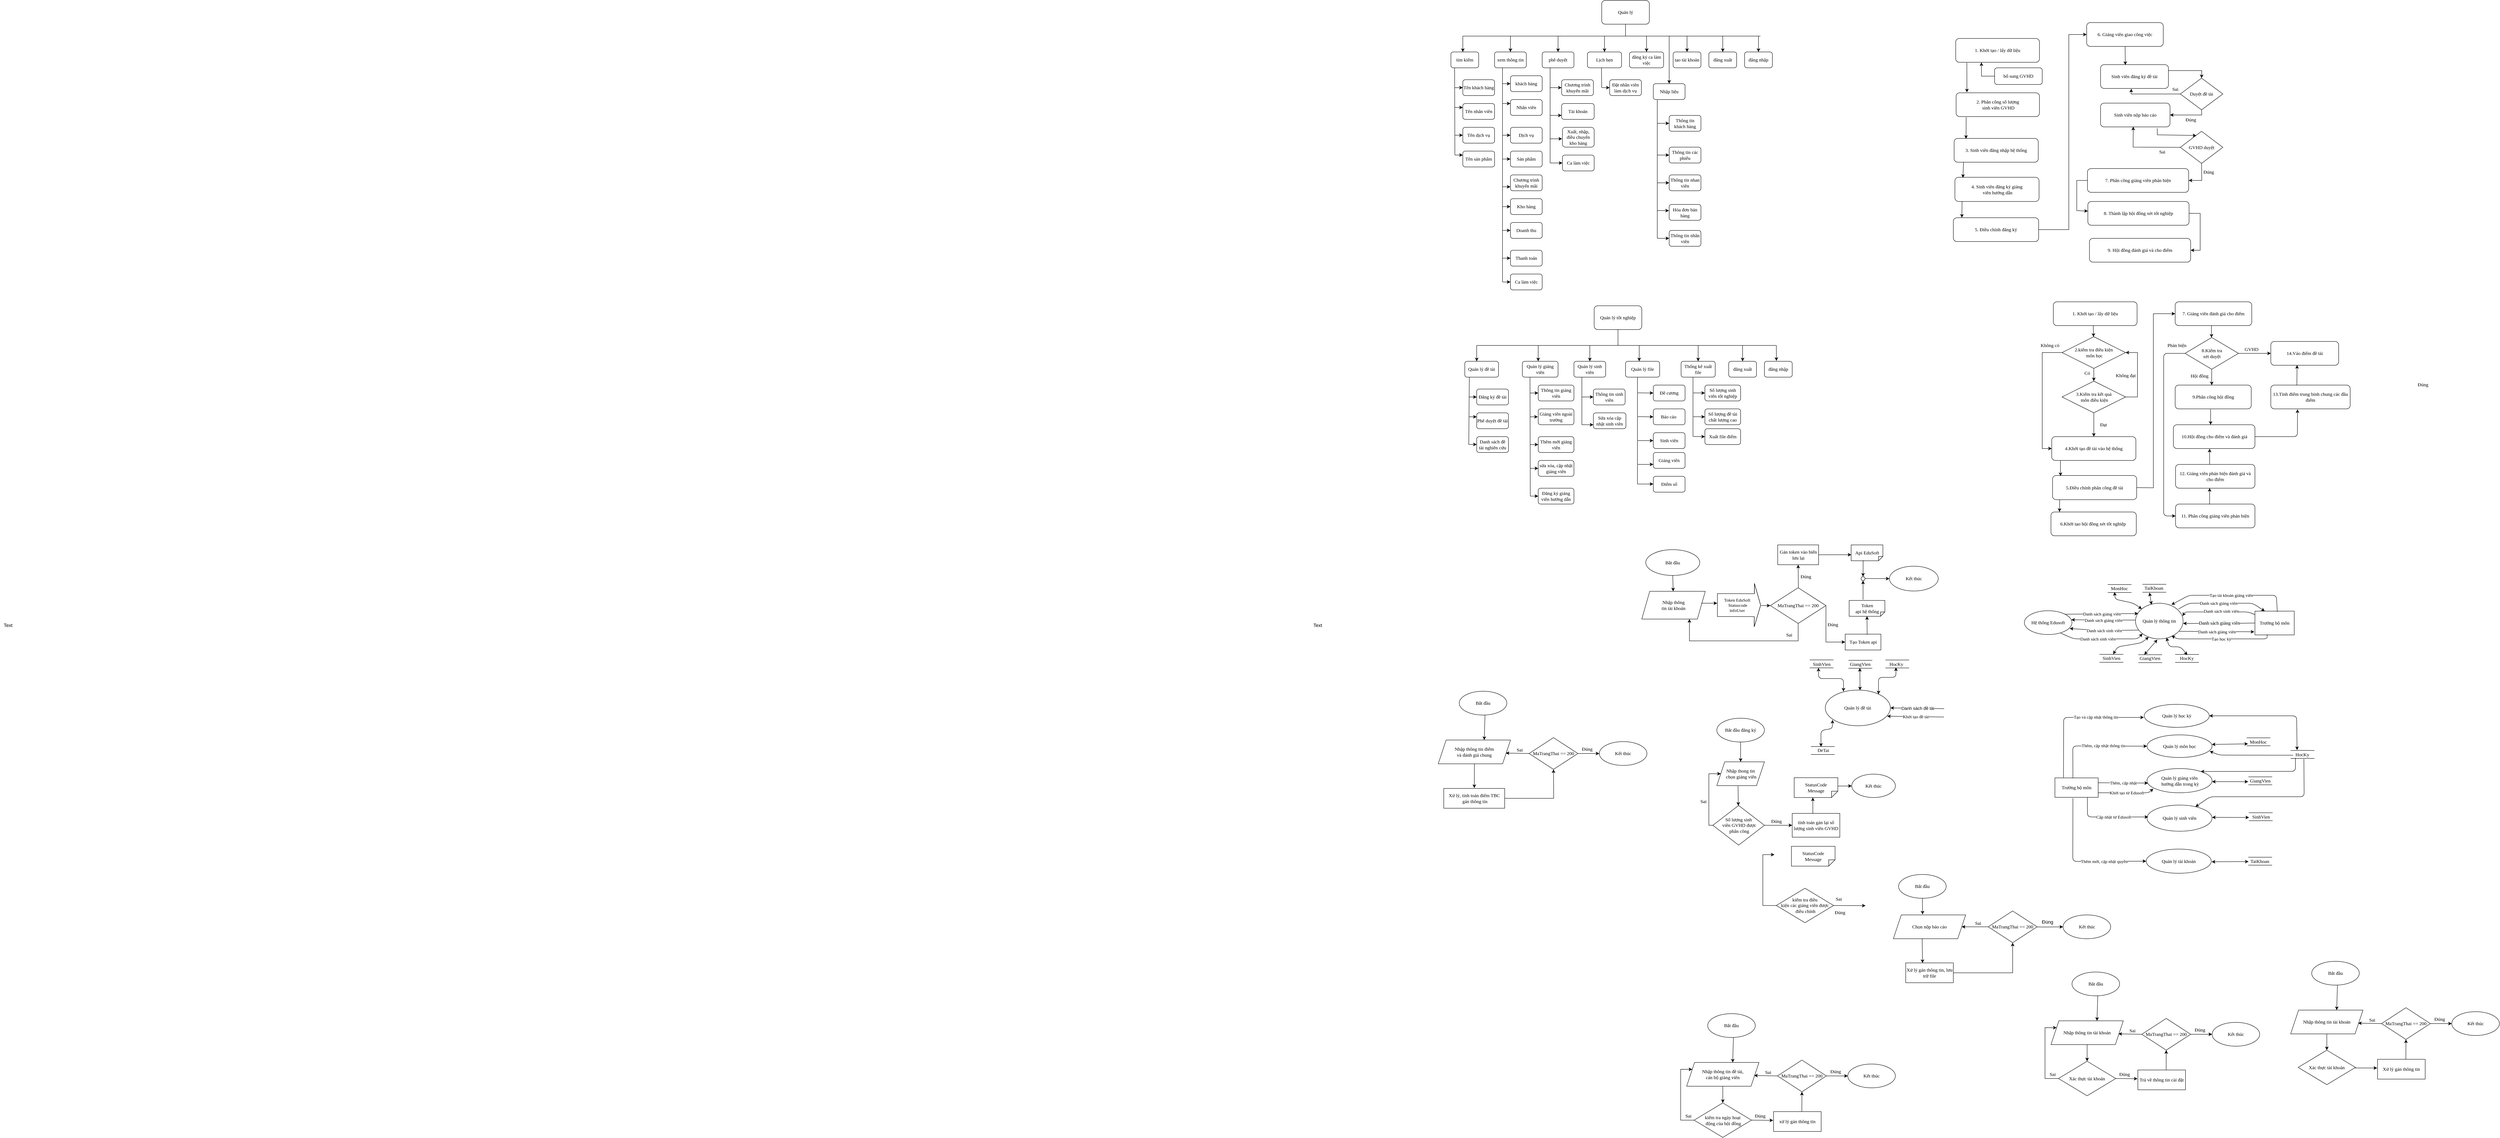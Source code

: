 <mxfile version="14.7.6" type="github">
  <diagram id="z-KDvzGFbSrlj_xUQ9Ki" name="Page-1">
    <mxGraphModel dx="7728" dy="622" grid="0" gridSize="10" guides="1" tooltips="1" connect="1" arrows="1" fold="1" page="1" pageScale="1" pageWidth="3300" pageHeight="4681" math="0" shadow="0">
      <root>
        <mxCell id="0" />
        <mxCell id="1" parent="0" />
        <mxCell id="95K2ZgqMUbVesxknpvKI-1" value="Quản lý" style="rounded=1;whiteSpace=wrap;html=1;fontFamily=Times New Roman;" parent="1" vertex="1">
          <mxGeometry x="390" y="30" width="120" height="60" as="geometry" />
        </mxCell>
        <mxCell id="95K2ZgqMUbVesxknpvKI-4" value="" style="endArrow=none;html=1;fontFamily=Times New Roman;" parent="1" edge="1">
          <mxGeometry width="50" height="50" relative="1" as="geometry">
            <mxPoint x="40" y="120" as="sourcePoint" />
            <mxPoint x="790" y="120" as="targetPoint" />
          </mxGeometry>
        </mxCell>
        <mxCell id="95K2ZgqMUbVesxknpvKI-5" value="" style="endArrow=none;html=1;entryX=0.5;entryY=1;entryDx=0;entryDy=0;fontFamily=Times New Roman;" parent="1" target="95K2ZgqMUbVesxknpvKI-1" edge="1">
          <mxGeometry width="50" height="50" relative="1" as="geometry">
            <mxPoint x="450" y="120" as="sourcePoint" />
            <mxPoint x="440" y="160" as="targetPoint" />
          </mxGeometry>
        </mxCell>
        <mxCell id="95K2ZgqMUbVesxknpvKI-6" value="" style="endArrow=classic;html=1;fontFamily=Times New Roman;" parent="1" edge="1">
          <mxGeometry width="50" height="50" relative="1" as="geometry">
            <mxPoint x="40" y="120" as="sourcePoint" />
            <mxPoint x="40" y="160" as="targetPoint" />
          </mxGeometry>
        </mxCell>
        <mxCell id="95K2ZgqMUbVesxknpvKI-7" value="đăng nhập" style="rounded=1;whiteSpace=wrap;html=1;fontFamily=Times New Roman;" parent="1" vertex="1">
          <mxGeometry x="750" y="160" width="70" height="40" as="geometry" />
        </mxCell>
        <mxCell id="95K2ZgqMUbVesxknpvKI-8" value="tạo tài khoản" style="rounded=1;whiteSpace=wrap;html=1;fontFamily=Times New Roman;" parent="1" vertex="1">
          <mxGeometry x="570" y="160" width="70" height="40" as="geometry" />
        </mxCell>
        <mxCell id="95K2ZgqMUbVesxknpvKI-9" value="đăng xuất" style="rounded=1;whiteSpace=wrap;html=1;fontFamily=Times New Roman;" parent="1" vertex="1">
          <mxGeometry x="660" y="160" width="70" height="40" as="geometry" />
        </mxCell>
        <mxCell id="95K2ZgqMUbVesxknpvKI-10" value="" style="endArrow=classic;html=1;entryX=0.5;entryY=0;entryDx=0;entryDy=0;fontFamily=Times New Roman;" parent="1" target="95K2ZgqMUbVesxknpvKI-7" edge="1">
          <mxGeometry width="50" height="50" relative="1" as="geometry">
            <mxPoint x="785" y="120" as="sourcePoint" />
            <mxPoint x="350" y="210" as="targetPoint" />
            <Array as="points" />
          </mxGeometry>
        </mxCell>
        <mxCell id="95K2ZgqMUbVesxknpvKI-11" value="" style="endArrow=classic;html=1;entryX=0.5;entryY=0;entryDx=0;entryDy=0;fontFamily=Times New Roman;" parent="1" target="95K2ZgqMUbVesxknpvKI-9" edge="1">
          <mxGeometry width="50" height="50" relative="1" as="geometry">
            <mxPoint x="695" y="120" as="sourcePoint" />
            <mxPoint x="795" y="170" as="targetPoint" />
            <Array as="points" />
          </mxGeometry>
        </mxCell>
        <mxCell id="95K2ZgqMUbVesxknpvKI-12" value="" style="endArrow=classic;html=1;entryX=0.5;entryY=0;entryDx=0;entryDy=0;fontFamily=Times New Roman;" parent="1" target="95K2ZgqMUbVesxknpvKI-8" edge="1">
          <mxGeometry width="50" height="50" relative="1" as="geometry">
            <mxPoint x="605" y="120" as="sourcePoint" />
            <mxPoint x="705" y="170" as="targetPoint" />
            <Array as="points" />
          </mxGeometry>
        </mxCell>
        <mxCell id="95K2ZgqMUbVesxknpvKI-13" value="tìm kiếm" style="rounded=1;whiteSpace=wrap;html=1;fontFamily=Times New Roman;" parent="1" vertex="1">
          <mxGeometry x="10" y="160" width="70" height="40" as="geometry" />
        </mxCell>
        <mxCell id="95K2ZgqMUbVesxknpvKI-14" value="xem thông tin" style="rounded=1;whiteSpace=wrap;html=1;fontFamily=Times New Roman;" parent="1" vertex="1">
          <mxGeometry x="120" y="160" width="80" height="40" as="geometry" />
        </mxCell>
        <mxCell id="95K2ZgqMUbVesxknpvKI-15" value="phê duyệt" style="rounded=1;whiteSpace=wrap;html=1;fontFamily=Times New Roman;" parent="1" vertex="1">
          <mxGeometry x="240" y="160" width="80" height="40" as="geometry" />
        </mxCell>
        <mxCell id="95K2ZgqMUbVesxknpvKI-16" value="Lịch hẹn" style="rounded=1;whiteSpace=wrap;html=1;fontFamily=Times New Roman;" parent="1" vertex="1">
          <mxGeometry x="354" y="160" width="86" height="40" as="geometry" />
        </mxCell>
        <mxCell id="95K2ZgqMUbVesxknpvKI-17" value="đăng ký ca làm việc" style="rounded=1;whiteSpace=wrap;html=1;fontFamily=Times New Roman;" parent="1" vertex="1">
          <mxGeometry x="460" y="160" width="86" height="40" as="geometry" />
        </mxCell>
        <mxCell id="95K2ZgqMUbVesxknpvKI-18" value="" style="endArrow=classic;html=1;entryX=0.5;entryY=0;entryDx=0;entryDy=0;fontFamily=Times New Roman;" parent="1" target="95K2ZgqMUbVesxknpvKI-14" edge="1">
          <mxGeometry width="50" height="50" relative="1" as="geometry">
            <mxPoint x="160" y="120" as="sourcePoint" />
            <mxPoint x="430" y="150" as="targetPoint" />
          </mxGeometry>
        </mxCell>
        <mxCell id="95K2ZgqMUbVesxknpvKI-19" value="" style="endArrow=classic;html=1;entryX=0.5;entryY=0;entryDx=0;entryDy=0;fontFamily=Times New Roman;" parent="1" target="95K2ZgqMUbVesxknpvKI-15" edge="1">
          <mxGeometry width="50" height="50" relative="1" as="geometry">
            <mxPoint x="280" y="120" as="sourcePoint" />
            <mxPoint x="170" y="170" as="targetPoint" />
          </mxGeometry>
        </mxCell>
        <mxCell id="95K2ZgqMUbVesxknpvKI-20" value="" style="endArrow=classic;html=1;fontFamily=Times New Roman;" parent="1" edge="1">
          <mxGeometry width="50" height="50" relative="1" as="geometry">
            <mxPoint x="397" y="120" as="sourcePoint" />
            <mxPoint x="397" y="160" as="targetPoint" />
          </mxGeometry>
        </mxCell>
        <mxCell id="95K2ZgqMUbVesxknpvKI-21" value="" style="endArrow=classic;html=1;entryX=0.5;entryY=0;entryDx=0;entryDy=0;fontFamily=Times New Roman;" parent="1" target="95K2ZgqMUbVesxknpvKI-17" edge="1">
          <mxGeometry width="50" height="50" relative="1" as="geometry">
            <mxPoint x="503" y="120" as="sourcePoint" />
            <mxPoint x="190" y="190" as="targetPoint" />
          </mxGeometry>
        </mxCell>
        <mxCell id="95K2ZgqMUbVesxknpvKI-22" value="Tên khách hàng" style="rounded=1;whiteSpace=wrap;html=1;fontFamily=Times New Roman;" parent="1" vertex="1">
          <mxGeometry x="40" y="230" width="80" height="40" as="geometry" />
        </mxCell>
        <mxCell id="95K2ZgqMUbVesxknpvKI-23" value="Tên nhân viên" style="rounded=1;whiteSpace=wrap;html=1;fontFamily=Times New Roman;" parent="1" vertex="1">
          <mxGeometry x="40" y="290" width="80" height="40" as="geometry" />
        </mxCell>
        <mxCell id="95K2ZgqMUbVesxknpvKI-24" value="Tên dịch vụ" style="rounded=1;whiteSpace=wrap;html=1;fontFamily=Times New Roman;" parent="1" vertex="1">
          <mxGeometry x="40" y="350" width="80" height="40" as="geometry" />
        </mxCell>
        <mxCell id="95K2ZgqMUbVesxknpvKI-25" value="Tên sản phẩm" style="rounded=1;whiteSpace=wrap;html=1;fontFamily=Times New Roman;" parent="1" vertex="1">
          <mxGeometry x="40" y="410" width="80" height="40" as="geometry" />
        </mxCell>
        <mxCell id="95K2ZgqMUbVesxknpvKI-29" value="" style="endArrow=none;html=1;exitX=0.134;exitY=1.013;exitDx=0;exitDy=0;exitPerimeter=0;fontFamily=Times New Roman;" parent="1" source="95K2ZgqMUbVesxknpvKI-13" edge="1">
          <mxGeometry width="50" height="50" relative="1" as="geometry">
            <mxPoint x="10" y="201" as="sourcePoint" />
            <mxPoint x="20" y="420" as="targetPoint" />
          </mxGeometry>
        </mxCell>
        <mxCell id="95K2ZgqMUbVesxknpvKI-32" value="" style="endArrow=classic;html=1;entryX=0;entryY=0.25;entryDx=0;entryDy=0;fontFamily=Times New Roman;" parent="1" target="95K2ZgqMUbVesxknpvKI-25" edge="1">
          <mxGeometry width="50" height="50" relative="1" as="geometry">
            <mxPoint x="20" y="420" as="sourcePoint" />
            <mxPoint x="430" y="350" as="targetPoint" />
          </mxGeometry>
        </mxCell>
        <mxCell id="95K2ZgqMUbVesxknpvKI-33" value="" style="endArrow=classic;html=1;entryX=0;entryY=0.5;entryDx=0;entryDy=0;fontFamily=Times New Roman;" parent="1" target="95K2ZgqMUbVesxknpvKI-24" edge="1">
          <mxGeometry width="50" height="50" relative="1" as="geometry">
            <mxPoint x="20" y="370" as="sourcePoint" />
            <mxPoint x="50" y="430" as="targetPoint" />
          </mxGeometry>
        </mxCell>
        <mxCell id="95K2ZgqMUbVesxknpvKI-34" value="" style="endArrow=classic;html=1;entryX=0;entryY=0.25;entryDx=0;entryDy=0;fontFamily=Times New Roman;" parent="1" target="95K2ZgqMUbVesxknpvKI-23" edge="1">
          <mxGeometry width="50" height="50" relative="1" as="geometry">
            <mxPoint x="20" y="300" as="sourcePoint" />
            <mxPoint x="60" y="440" as="targetPoint" />
          </mxGeometry>
        </mxCell>
        <mxCell id="95K2ZgqMUbVesxknpvKI-35" value="" style="endArrow=classic;html=1;entryX=0;entryY=0.5;entryDx=0;entryDy=0;fontFamily=Times New Roman;" parent="1" target="95K2ZgqMUbVesxknpvKI-22" edge="1">
          <mxGeometry width="50" height="50" relative="1" as="geometry">
            <mxPoint x="20" y="250" as="sourcePoint" />
            <mxPoint x="50" y="310" as="targetPoint" />
          </mxGeometry>
        </mxCell>
        <mxCell id="95K2ZgqMUbVesxknpvKI-36" value="Tài khoản" style="rounded=1;whiteSpace=wrap;html=1;fontFamily=Times New Roman;" parent="1" vertex="1">
          <mxGeometry x="289" y="290" width="82" height="40" as="geometry" />
        </mxCell>
        <mxCell id="95K2ZgqMUbVesxknpvKI-37" value="khách hàng" style="rounded=1;whiteSpace=wrap;html=1;fontFamily=Times New Roman;" parent="1" vertex="1">
          <mxGeometry x="160" y="220" width="80" height="40" as="geometry" />
        </mxCell>
        <mxCell id="95K2ZgqMUbVesxknpvKI-38" value="Nhân viên" style="rounded=1;whiteSpace=wrap;html=1;fontFamily=Times New Roman;" parent="1" vertex="1">
          <mxGeometry x="160" y="280" width="80" height="40" as="geometry" />
        </mxCell>
        <mxCell id="95K2ZgqMUbVesxknpvKI-39" value="Dịch vụ" style="rounded=1;whiteSpace=wrap;html=1;fontFamily=Times New Roman;" parent="1" vertex="1">
          <mxGeometry x="160" y="350" width="80" height="40" as="geometry" />
        </mxCell>
        <mxCell id="95K2ZgqMUbVesxknpvKI-40" value="Sản phẩm" style="rounded=1;whiteSpace=wrap;html=1;fontFamily=Times New Roman;" parent="1" vertex="1">
          <mxGeometry x="160" y="410" width="80" height="40" as="geometry" />
        </mxCell>
        <mxCell id="95K2ZgqMUbVesxknpvKI-41" value="Chương trình khuyến mãi" style="rounded=1;whiteSpace=wrap;html=1;fontFamily=Times New Roman;" parent="1" vertex="1">
          <mxGeometry x="160" y="470" width="80" height="40" as="geometry" />
        </mxCell>
        <mxCell id="95K2ZgqMUbVesxknpvKI-42" value="Kho hàng" style="rounded=1;whiteSpace=wrap;html=1;fontFamily=Times New Roman;" parent="1" vertex="1">
          <mxGeometry x="160" y="530" width="80" height="40" as="geometry" />
        </mxCell>
        <mxCell id="95K2ZgqMUbVesxknpvKI-43" value="Doanh thu" style="rounded=1;whiteSpace=wrap;html=1;fontFamily=Times New Roman;" parent="1" vertex="1">
          <mxGeometry x="160" y="590" width="80" height="40" as="geometry" />
        </mxCell>
        <mxCell id="95K2ZgqMUbVesxknpvKI-44" value="Thanh toán" style="rounded=1;whiteSpace=wrap;html=1;fontFamily=Times New Roman;" parent="1" vertex="1">
          <mxGeometry x="160" y="660" width="80" height="40" as="geometry" />
        </mxCell>
        <mxCell id="95K2ZgqMUbVesxknpvKI-45" value="Chương trình khuyến mãi" style="rounded=1;whiteSpace=wrap;html=1;fontFamily=Times New Roman;" parent="1" vertex="1">
          <mxGeometry x="289" y="230" width="80" height="40" as="geometry" />
        </mxCell>
        <mxCell id="95K2ZgqMUbVesxknpvKI-46" value="Xuất, nhập,&lt;br&gt;điều chuyển kho hàng" style="rounded=1;whiteSpace=wrap;html=1;fontFamily=Times New Roman;" parent="1" vertex="1">
          <mxGeometry x="291" y="350" width="80" height="50" as="geometry" />
        </mxCell>
        <mxCell id="95K2ZgqMUbVesxknpvKI-47" value="Ca làm việc" style="rounded=1;whiteSpace=wrap;html=1;fontFamily=Times New Roman;" parent="1" vertex="1">
          <mxGeometry x="160" y="720" width="80" height="40" as="geometry" />
        </mxCell>
        <mxCell id="95K2ZgqMUbVesxknpvKI-48" value="Ca làm việc" style="rounded=1;whiteSpace=wrap;html=1;fontFamily=Times New Roman;" parent="1" vertex="1">
          <mxGeometry x="291" y="420" width="80" height="40" as="geometry" />
        </mxCell>
        <mxCell id="95K2ZgqMUbVesxknpvKI-49" value="Đặt nhân viên làm dịch vụ" style="rounded=1;whiteSpace=wrap;html=1;fontFamily=Times New Roman;" parent="1" vertex="1">
          <mxGeometry x="410" y="230" width="80" height="40" as="geometry" />
        </mxCell>
        <mxCell id="95K2ZgqMUbVesxknpvKI-51" value="" style="endArrow=none;html=1;exitX=0.25;exitY=1;exitDx=0;exitDy=0;fontFamily=Times New Roman;" parent="1" source="95K2ZgqMUbVesxknpvKI-14" edge="1">
          <mxGeometry width="50" height="50" relative="1" as="geometry">
            <mxPoint x="400" y="300" as="sourcePoint" />
            <mxPoint x="140" y="740" as="targetPoint" />
          </mxGeometry>
        </mxCell>
        <mxCell id="95K2ZgqMUbVesxknpvKI-52" value="" style="endArrow=classic;html=1;entryX=0;entryY=0.5;entryDx=0;entryDy=0;fontFamily=Times New Roman;" parent="1" target="95K2ZgqMUbVesxknpvKI-47" edge="1">
          <mxGeometry width="50" height="50" relative="1" as="geometry">
            <mxPoint x="140" y="740" as="sourcePoint" />
            <mxPoint x="450" y="580" as="targetPoint" />
          </mxGeometry>
        </mxCell>
        <mxCell id="95K2ZgqMUbVesxknpvKI-53" value="" style="endArrow=classic;html=1;entryX=0;entryY=0.5;entryDx=0;entryDy=0;fontFamily=Times New Roman;" parent="1" target="95K2ZgqMUbVesxknpvKI-44" edge="1">
          <mxGeometry width="50" height="50" relative="1" as="geometry">
            <mxPoint x="140" y="680" as="sourcePoint" />
            <mxPoint x="170" y="750" as="targetPoint" />
          </mxGeometry>
        </mxCell>
        <mxCell id="95K2ZgqMUbVesxknpvKI-54" value="" style="endArrow=classic;html=1;entryX=0;entryY=0.5;entryDx=0;entryDy=0;fontFamily=Times New Roman;" parent="1" target="95K2ZgqMUbVesxknpvKI-43" edge="1">
          <mxGeometry width="50" height="50" relative="1" as="geometry">
            <mxPoint x="140" y="610" as="sourcePoint" />
            <mxPoint x="170" y="690" as="targetPoint" />
          </mxGeometry>
        </mxCell>
        <mxCell id="95K2ZgqMUbVesxknpvKI-55" value="" style="endArrow=classic;html=1;fontFamily=Times New Roman;" parent="1" target="95K2ZgqMUbVesxknpvKI-42" edge="1">
          <mxGeometry width="50" height="50" relative="1" as="geometry">
            <mxPoint x="140" y="550" as="sourcePoint" />
            <mxPoint x="170" y="620" as="targetPoint" />
          </mxGeometry>
        </mxCell>
        <mxCell id="95K2ZgqMUbVesxknpvKI-56" value="" style="endArrow=classic;html=1;entryX=0;entryY=0.75;entryDx=0;entryDy=0;fontFamily=Times New Roman;" parent="1" target="95K2ZgqMUbVesxknpvKI-41" edge="1">
          <mxGeometry width="50" height="50" relative="1" as="geometry">
            <mxPoint x="140" y="500" as="sourcePoint" />
            <mxPoint x="180" y="630" as="targetPoint" />
          </mxGeometry>
        </mxCell>
        <mxCell id="95K2ZgqMUbVesxknpvKI-57" value="" style="endArrow=classic;html=1;entryX=0;entryY=0.5;entryDx=0;entryDy=0;fontFamily=Times New Roman;" parent="1" target="95K2ZgqMUbVesxknpvKI-40" edge="1">
          <mxGeometry width="50" height="50" relative="1" as="geometry">
            <mxPoint x="140" y="430" as="sourcePoint" />
            <mxPoint x="170" y="510" as="targetPoint" />
          </mxGeometry>
        </mxCell>
        <mxCell id="95K2ZgqMUbVesxknpvKI-58" value="" style="endArrow=classic;html=1;fontFamily=Times New Roman;" parent="1" target="95K2ZgqMUbVesxknpvKI-39" edge="1">
          <mxGeometry width="50" height="50" relative="1" as="geometry">
            <mxPoint x="140" y="370" as="sourcePoint" />
            <mxPoint x="180" y="520" as="targetPoint" />
          </mxGeometry>
        </mxCell>
        <mxCell id="95K2ZgqMUbVesxknpvKI-59" value="" style="endArrow=classic;html=1;entryX=0;entryY=0.25;entryDx=0;entryDy=0;fontFamily=Times New Roman;" parent="1" target="95K2ZgqMUbVesxknpvKI-38" edge="1">
          <mxGeometry width="50" height="50" relative="1" as="geometry">
            <mxPoint x="140" y="290" as="sourcePoint" />
            <mxPoint x="190" y="530" as="targetPoint" />
          </mxGeometry>
        </mxCell>
        <mxCell id="95K2ZgqMUbVesxknpvKI-60" value="" style="endArrow=classic;html=1;entryX=0;entryY=0.5;entryDx=0;entryDy=0;fontFamily=Times New Roman;" parent="1" target="95K2ZgqMUbVesxknpvKI-37" edge="1">
          <mxGeometry width="50" height="50" relative="1" as="geometry">
            <mxPoint x="140" y="240" as="sourcePoint" />
            <mxPoint x="200" y="540" as="targetPoint" />
          </mxGeometry>
        </mxCell>
        <mxCell id="95K2ZgqMUbVesxknpvKI-61" value="" style="endArrow=none;html=1;exitX=0.25;exitY=1;exitDx=0;exitDy=0;fontFamily=Times New Roman;" parent="1" source="95K2ZgqMUbVesxknpvKI-15" edge="1">
          <mxGeometry width="50" height="50" relative="1" as="geometry">
            <mxPoint x="400" y="320" as="sourcePoint" />
            <mxPoint x="260" y="440" as="targetPoint" />
          </mxGeometry>
        </mxCell>
        <mxCell id="95K2ZgqMUbVesxknpvKI-62" value="" style="endArrow=classic;html=1;fontFamily=Times New Roman;" parent="1" target="95K2ZgqMUbVesxknpvKI-48" edge="1">
          <mxGeometry width="50" height="50" relative="1" as="geometry">
            <mxPoint x="260" y="440" as="sourcePoint" />
            <mxPoint x="450" y="270" as="targetPoint" />
          </mxGeometry>
        </mxCell>
        <mxCell id="95K2ZgqMUbVesxknpvKI-63" value="" style="endArrow=classic;html=1;entryX=-0.009;entryY=0.579;entryDx=0;entryDy=0;entryPerimeter=0;fontFamily=Times New Roman;" parent="1" target="95K2ZgqMUbVesxknpvKI-46" edge="1">
          <mxGeometry width="50" height="50" relative="1" as="geometry">
            <mxPoint x="260" y="379" as="sourcePoint" />
            <mxPoint x="301" y="450" as="targetPoint" />
          </mxGeometry>
        </mxCell>
        <mxCell id="95K2ZgqMUbVesxknpvKI-64" value="" style="endArrow=classic;html=1;entryX=0;entryY=0.75;entryDx=0;entryDy=0;fontFamily=Times New Roman;" parent="1" target="95K2ZgqMUbVesxknpvKI-36" edge="1">
          <mxGeometry width="50" height="50" relative="1" as="geometry">
            <mxPoint x="260" y="320" as="sourcePoint" />
            <mxPoint x="311" y="460" as="targetPoint" />
          </mxGeometry>
        </mxCell>
        <mxCell id="95K2ZgqMUbVesxknpvKI-65" value="" style="endArrow=classic;html=1;fontFamily=Times New Roman;" parent="1" target="95K2ZgqMUbVesxknpvKI-45" edge="1">
          <mxGeometry width="50" height="50" relative="1" as="geometry">
            <mxPoint x="260" y="250" as="sourcePoint" />
            <mxPoint x="299" y="330" as="targetPoint" />
          </mxGeometry>
        </mxCell>
        <mxCell id="95K2ZgqMUbVesxknpvKI-66" value="" style="endArrow=classic;html=1;entryX=0;entryY=0.5;entryDx=0;entryDy=0;fontFamily=Times New Roman;" parent="1" target="95K2ZgqMUbVesxknpvKI-49" edge="1">
          <mxGeometry width="50" height="50" relative="1" as="geometry">
            <mxPoint x="390" y="250" as="sourcePoint" />
            <mxPoint x="380" y="290" as="targetPoint" />
            <Array as="points">
              <mxPoint x="397" y="250" />
            </Array>
          </mxGeometry>
        </mxCell>
        <mxCell id="95K2ZgqMUbVesxknpvKI-67" value="" style="endArrow=none;html=1;entryX=0.411;entryY=1.007;entryDx=0;entryDy=0;entryPerimeter=0;fontFamily=Times New Roman;" parent="1" target="95K2ZgqMUbVesxknpvKI-16" edge="1">
          <mxGeometry width="50" height="50" relative="1" as="geometry">
            <mxPoint x="390" y="250" as="sourcePoint" />
            <mxPoint x="380" y="210" as="targetPoint" />
          </mxGeometry>
        </mxCell>
        <mxCell id="bsV0zSkKfUkpSQHjOfgv-1" value="Nhập liệu" style="rounded=1;whiteSpace=wrap;html=1;fontFamily=Times New Roman;" parent="1" vertex="1">
          <mxGeometry x="520" y="240" width="80" height="40" as="geometry" />
        </mxCell>
        <mxCell id="bsV0zSkKfUkpSQHjOfgv-2" value="" style="endArrow=classic;html=1;entryX=0.5;entryY=0;entryDx=0;entryDy=0;fontFamily=Times New Roman;" parent="1" target="bsV0zSkKfUkpSQHjOfgv-1" edge="1">
          <mxGeometry width="50" height="50" relative="1" as="geometry">
            <mxPoint x="560" y="120" as="sourcePoint" />
            <mxPoint x="440" y="380" as="targetPoint" />
          </mxGeometry>
        </mxCell>
        <mxCell id="bsV0zSkKfUkpSQHjOfgv-4" value="Thông tin khách hàng" style="rounded=1;whiteSpace=wrap;html=1;fontFamily=Times New Roman;" parent="1" vertex="1">
          <mxGeometry x="560" y="320" width="80" height="40" as="geometry" />
        </mxCell>
        <mxCell id="bsV0zSkKfUkpSQHjOfgv-5" value="Thông tin các phiếu" style="rounded=1;whiteSpace=wrap;html=1;fontFamily=Times New Roman;" parent="1" vertex="1">
          <mxGeometry x="560" y="400" width="80" height="40" as="geometry" />
        </mxCell>
        <mxCell id="bsV0zSkKfUkpSQHjOfgv-6" value="Hóa đơn bán hàng" style="rounded=1;whiteSpace=wrap;html=1;fontFamily=Times New Roman;" parent="1" vertex="1">
          <mxGeometry x="560" y="544.5" width="80" height="40" as="geometry" />
        </mxCell>
        <mxCell id="bsV0zSkKfUkpSQHjOfgv-7" value="Thông tin nhân viên" style="rounded=1;whiteSpace=wrap;html=1;fontFamily=Times New Roman;" parent="1" vertex="1">
          <mxGeometry x="560" y="610" width="80" height="40" as="geometry" />
        </mxCell>
        <mxCell id="bsV0zSkKfUkpSQHjOfgv-8" value="Thông tin nhan viên" style="rounded=1;whiteSpace=wrap;html=1;fontFamily=Times New Roman;" parent="1" vertex="1">
          <mxGeometry x="560" y="470" width="80" height="40" as="geometry" />
        </mxCell>
        <mxCell id="bsV0zSkKfUkpSQHjOfgv-10" value="" style="endArrow=none;html=1;fontFamily=Times New Roman;" parent="1" edge="1">
          <mxGeometry width="50" height="50" relative="1" as="geometry">
            <mxPoint x="530" y="281" as="sourcePoint" />
            <mxPoint x="530" y="630" as="targetPoint" />
          </mxGeometry>
        </mxCell>
        <mxCell id="bsV0zSkKfUkpSQHjOfgv-11" value="" style="endArrow=classic;html=1;fontFamily=Times New Roman;" parent="1" target="bsV0zSkKfUkpSQHjOfgv-7" edge="1">
          <mxGeometry width="50" height="50" relative="1" as="geometry">
            <mxPoint x="530" y="630" as="sourcePoint" />
            <mxPoint x="440" y="370" as="targetPoint" />
          </mxGeometry>
        </mxCell>
        <mxCell id="bsV0zSkKfUkpSQHjOfgv-12" value="" style="endArrow=classic;html=1;entryX=-0.008;entryY=0.388;entryDx=0;entryDy=0;entryPerimeter=0;fontFamily=Times New Roman;" parent="1" target="bsV0zSkKfUkpSQHjOfgv-6" edge="1">
          <mxGeometry width="50" height="50" relative="1" as="geometry">
            <mxPoint x="530" y="560" as="sourcePoint" />
            <mxPoint x="560" y="565" as="targetPoint" />
          </mxGeometry>
        </mxCell>
        <mxCell id="bsV0zSkKfUkpSQHjOfgv-13" value="" style="endArrow=classic;html=1;entryX=0;entryY=0.5;entryDx=0;entryDy=0;fontFamily=Times New Roman;" parent="1" target="bsV0zSkKfUkpSQHjOfgv-8" edge="1">
          <mxGeometry width="50" height="50" relative="1" as="geometry">
            <mxPoint x="530" y="490" as="sourcePoint" />
            <mxPoint x="580" y="650" as="targetPoint" />
          </mxGeometry>
        </mxCell>
        <mxCell id="bsV0zSkKfUkpSQHjOfgv-14" value="" style="endArrow=classic;html=1;entryX=0;entryY=0.5;entryDx=0;entryDy=0;fontFamily=Times New Roman;" parent="1" target="bsV0zSkKfUkpSQHjOfgv-5" edge="1">
          <mxGeometry width="50" height="50" relative="1" as="geometry">
            <mxPoint x="530" y="420" as="sourcePoint" />
            <mxPoint x="570" y="500" as="targetPoint" />
          </mxGeometry>
        </mxCell>
        <mxCell id="bsV0zSkKfUkpSQHjOfgv-15" value="" style="endArrow=classic;html=1;entryX=0;entryY=0.5;entryDx=0;entryDy=0;fontFamily=Times New Roman;" parent="1" target="bsV0zSkKfUkpSQHjOfgv-4" edge="1">
          <mxGeometry width="50" height="50" relative="1" as="geometry">
            <mxPoint x="530" y="340" as="sourcePoint" />
            <mxPoint x="570" y="430" as="targetPoint" />
          </mxGeometry>
        </mxCell>
        <mxCell id="xGEsHQhmv9ELRIdHM0-A-2" value="Quản lý tốt nghiệp" style="rounded=1;whiteSpace=wrap;html=1;fontFamily=Times New Roman;" parent="1" vertex="1">
          <mxGeometry x="371" y="800" width="120" height="60" as="geometry" />
        </mxCell>
        <mxCell id="xGEsHQhmv9ELRIdHM0-A-3" value="" style="endArrow=none;html=1;fontFamily=Times New Roman;" parent="1" edge="1">
          <mxGeometry width="50" height="50" relative="1" as="geometry">
            <mxPoint x="75" y="900" as="sourcePoint" />
            <mxPoint x="830" y="900" as="targetPoint" />
          </mxGeometry>
        </mxCell>
        <mxCell id="xGEsHQhmv9ELRIdHM0-A-4" value="" style="endArrow=none;html=1;entryX=0.5;entryY=1;entryDx=0;entryDy=0;fontFamily=Times New Roman;" parent="1" target="xGEsHQhmv9ELRIdHM0-A-2" edge="1">
          <mxGeometry width="50" height="50" relative="1" as="geometry">
            <mxPoint x="431" y="900" as="sourcePoint" />
            <mxPoint x="475" y="940" as="targetPoint" />
          </mxGeometry>
        </mxCell>
        <mxCell id="xGEsHQhmv9ELRIdHM0-A-5" value="" style="endArrow=classic;html=1;fontFamily=Times New Roman;" parent="1" edge="1">
          <mxGeometry width="50" height="50" relative="1" as="geometry">
            <mxPoint x="75" y="900" as="sourcePoint" />
            <mxPoint x="75" y="940" as="targetPoint" />
          </mxGeometry>
        </mxCell>
        <mxCell id="xGEsHQhmv9ELRIdHM0-A-6" value="đăng nhập" style="rounded=1;whiteSpace=wrap;html=1;fontFamily=Times New Roman;" parent="1" vertex="1">
          <mxGeometry x="800" y="940" width="70" height="40" as="geometry" />
        </mxCell>
        <mxCell id="xGEsHQhmv9ELRIdHM0-A-8" value="đăng xuất" style="rounded=1;whiteSpace=wrap;html=1;fontFamily=Times New Roman;" parent="1" vertex="1">
          <mxGeometry x="710" y="940" width="70" height="40" as="geometry" />
        </mxCell>
        <mxCell id="xGEsHQhmv9ELRIdHM0-A-9" value="" style="endArrow=classic;html=1;entryX=0.432;entryY=-0.026;entryDx=0;entryDy=0;entryPerimeter=0;fontFamily=Times New Roman;" parent="1" target="xGEsHQhmv9ELRIdHM0-A-6" edge="1">
          <mxGeometry width="50" height="50" relative="1" as="geometry">
            <mxPoint x="830" y="900" as="sourcePoint" />
            <mxPoint x="385" y="990" as="targetPoint" />
            <Array as="points" />
          </mxGeometry>
        </mxCell>
        <mxCell id="xGEsHQhmv9ELRIdHM0-A-10" value="" style="endArrow=classic;html=1;entryX=0.5;entryY=0;entryDx=0;entryDy=0;fontFamily=Times New Roman;" parent="1" target="xGEsHQhmv9ELRIdHM0-A-8" edge="1">
          <mxGeometry width="50" height="50" relative="1" as="geometry">
            <mxPoint x="745" y="900" as="sourcePoint" />
            <mxPoint x="830" y="950" as="targetPoint" />
            <Array as="points" />
          </mxGeometry>
        </mxCell>
        <mxCell id="xGEsHQhmv9ELRIdHM0-A-12" value="Quản lý đề tài" style="rounded=1;whiteSpace=wrap;html=1;fontFamily=Times New Roman;" parent="1" vertex="1">
          <mxGeometry x="45" y="940" width="85" height="40" as="geometry" />
        </mxCell>
        <mxCell id="xGEsHQhmv9ELRIdHM0-A-13" value="Quản lý giảng viên" style="rounded=1;whiteSpace=wrap;html=1;fontFamily=Times New Roman;" parent="1" vertex="1">
          <mxGeometry x="190" y="940" width="90" height="40" as="geometry" />
        </mxCell>
        <mxCell id="xGEsHQhmv9ELRIdHM0-A-14" value="Quản lý sinh viên" style="rounded=1;whiteSpace=wrap;html=1;fontFamily=Times New Roman;" parent="1" vertex="1">
          <mxGeometry x="320" y="940" width="80" height="40" as="geometry" />
        </mxCell>
        <mxCell id="xGEsHQhmv9ELRIdHM0-A-15" value="Quản lý file" style="rounded=1;whiteSpace=wrap;html=1;fontFamily=Times New Roman;" parent="1" vertex="1">
          <mxGeometry x="450" y="940" width="86" height="40" as="geometry" />
        </mxCell>
        <mxCell id="xGEsHQhmv9ELRIdHM0-A-16" value="Thống kê xuất file" style="rounded=1;whiteSpace=wrap;html=1;fontFamily=Times New Roman;" parent="1" vertex="1">
          <mxGeometry x="590" y="940" width="86" height="40" as="geometry" />
        </mxCell>
        <mxCell id="xGEsHQhmv9ELRIdHM0-A-17" value="" style="endArrow=classic;html=1;entryX=0.444;entryY=0;entryDx=0;entryDy=0;entryPerimeter=0;fontFamily=Times New Roman;" parent="1" target="xGEsHQhmv9ELRIdHM0-A-13" edge="1">
          <mxGeometry width="50" height="50" relative="1" as="geometry">
            <mxPoint x="230" y="900" as="sourcePoint" />
            <mxPoint x="500" y="930" as="targetPoint" />
          </mxGeometry>
        </mxCell>
        <mxCell id="xGEsHQhmv9ELRIdHM0-A-18" value="" style="endArrow=classic;html=1;entryX=0.5;entryY=0;entryDx=0;entryDy=0;fontFamily=Times New Roman;" parent="1" target="xGEsHQhmv9ELRIdHM0-A-14" edge="1">
          <mxGeometry width="50" height="50" relative="1" as="geometry">
            <mxPoint x="360" y="900" as="sourcePoint" />
            <mxPoint x="250" y="950" as="targetPoint" />
          </mxGeometry>
        </mxCell>
        <mxCell id="xGEsHQhmv9ELRIdHM0-A-19" value="" style="endArrow=classic;html=1;fontFamily=Times New Roman;" parent="1" edge="1">
          <mxGeometry width="50" height="50" relative="1" as="geometry">
            <mxPoint x="484.5" y="900" as="sourcePoint" />
            <mxPoint x="484.5" y="940" as="targetPoint" />
          </mxGeometry>
        </mxCell>
        <mxCell id="xGEsHQhmv9ELRIdHM0-A-20" value="" style="endArrow=classic;html=1;entryX=0.5;entryY=0;entryDx=0;entryDy=0;fontFamily=Times New Roman;" parent="1" target="xGEsHQhmv9ELRIdHM0-A-16" edge="1">
          <mxGeometry width="50" height="50" relative="1" as="geometry">
            <mxPoint x="633" y="900" as="sourcePoint" />
            <mxPoint x="225" y="970" as="targetPoint" />
          </mxGeometry>
        </mxCell>
        <mxCell id="xGEsHQhmv9ELRIdHM0-A-21" value="Đăng ký đề tài" style="rounded=1;whiteSpace=wrap;html=1;fontFamily=Times New Roman;" parent="1" vertex="1">
          <mxGeometry x="75" y="1010" width="80" height="40" as="geometry" />
        </mxCell>
        <mxCell id="xGEsHQhmv9ELRIdHM0-A-22" value="Phê duyệt đề tài" style="rounded=1;whiteSpace=wrap;html=1;fontFamily=Times New Roman;" parent="1" vertex="1">
          <mxGeometry x="75" y="1070" width="80" height="40" as="geometry" />
        </mxCell>
        <mxCell id="xGEsHQhmv9ELRIdHM0-A-25" value="" style="endArrow=none;html=1;exitX=0.134;exitY=1.013;exitDx=0;exitDy=0;exitPerimeter=0;fontFamily=Times New Roman;" parent="1" source="xGEsHQhmv9ELRIdHM0-A-12" edge="1">
          <mxGeometry width="50" height="50" relative="1" as="geometry">
            <mxPoint x="45" y="981" as="sourcePoint" />
            <mxPoint x="55" y="1150" as="targetPoint" />
          </mxGeometry>
        </mxCell>
        <mxCell id="xGEsHQhmv9ELRIdHM0-A-28" value="" style="endArrow=classic;html=1;entryX=0;entryY=0.25;entryDx=0;entryDy=0;fontFamily=Times New Roman;" parent="1" target="xGEsHQhmv9ELRIdHM0-A-22" edge="1">
          <mxGeometry width="50" height="50" relative="1" as="geometry">
            <mxPoint x="55" y="1080" as="sourcePoint" />
            <mxPoint x="95" y="1220" as="targetPoint" />
          </mxGeometry>
        </mxCell>
        <mxCell id="xGEsHQhmv9ELRIdHM0-A-29" value="" style="endArrow=classic;html=1;entryX=0;entryY=0.5;entryDx=0;entryDy=0;fontFamily=Times New Roman;" parent="1" target="xGEsHQhmv9ELRIdHM0-A-21" edge="1">
          <mxGeometry width="50" height="50" relative="1" as="geometry">
            <mxPoint x="55" y="1030" as="sourcePoint" />
            <mxPoint x="85" y="1090" as="targetPoint" />
          </mxGeometry>
        </mxCell>
        <mxCell id="xGEsHQhmv9ELRIdHM0-A-30" value="Sửa xóa cập nhật sinh viên" style="rounded=1;whiteSpace=wrap;html=1;fontFamily=Times New Roman;" parent="1" vertex="1">
          <mxGeometry x="369" y="1070" width="82" height="40" as="geometry" />
        </mxCell>
        <mxCell id="xGEsHQhmv9ELRIdHM0-A-31" value="Thông tin giảng viên" style="rounded=1;whiteSpace=wrap;html=1;fontFamily=Times New Roman;" parent="1" vertex="1">
          <mxGeometry x="230" y="1000" width="90" height="40" as="geometry" />
        </mxCell>
        <mxCell id="xGEsHQhmv9ELRIdHM0-A-32" value="Giảng viên ngoài trường" style="rounded=1;whiteSpace=wrap;html=1;fontFamily=Times New Roman;" parent="1" vertex="1">
          <mxGeometry x="230" y="1060" width="90" height="40" as="geometry" />
        </mxCell>
        <mxCell id="xGEsHQhmv9ELRIdHM0-A-33" value="Thêm mới giảng viên" style="rounded=1;whiteSpace=wrap;html=1;fontFamily=Times New Roman;" parent="1" vertex="1">
          <mxGeometry x="230" y="1130" width="90" height="40" as="geometry" />
        </mxCell>
        <mxCell id="xGEsHQhmv9ELRIdHM0-A-34" value="sửa xóa, cập nhật giảng viên" style="rounded=1;whiteSpace=wrap;html=1;fontFamily=Times New Roman;" parent="1" vertex="1">
          <mxGeometry x="230" y="1190" width="90" height="40" as="geometry" />
        </mxCell>
        <mxCell id="xGEsHQhmv9ELRIdHM0-A-35" value="Đăng ký giảng viên hướng dẫn" style="rounded=1;whiteSpace=wrap;html=1;fontFamily=Times New Roman;" parent="1" vertex="1">
          <mxGeometry x="230" y="1260" width="90" height="40" as="geometry" />
        </mxCell>
        <mxCell id="xGEsHQhmv9ELRIdHM0-A-39" value="Thông tin sinh viên" style="rounded=1;whiteSpace=wrap;html=1;fontFamily=Times New Roman;" parent="1" vertex="1">
          <mxGeometry x="369" y="1010" width="80" height="40" as="geometry" />
        </mxCell>
        <mxCell id="xGEsHQhmv9ELRIdHM0-A-43" value="Đề cương" style="rounded=1;whiteSpace=wrap;html=1;fontFamily=Times New Roman;" parent="1" vertex="1">
          <mxGeometry x="520" y="1000" width="80" height="40" as="geometry" />
        </mxCell>
        <mxCell id="xGEsHQhmv9ELRIdHM0-A-44" value="" style="endArrow=none;html=1;exitX=0.214;exitY=1.012;exitDx=0;exitDy=0;exitPerimeter=0;fontFamily=Times New Roman;" parent="1" source="xGEsHQhmv9ELRIdHM0-A-13" edge="1">
          <mxGeometry width="50" height="50" relative="1" as="geometry">
            <mxPoint x="470" y="1080" as="sourcePoint" />
            <mxPoint x="210" y="1280" as="targetPoint" />
          </mxGeometry>
        </mxCell>
        <mxCell id="xGEsHQhmv9ELRIdHM0-A-49" value="" style="endArrow=classic;html=1;entryX=0;entryY=0.5;entryDx=0;entryDy=0;fontFamily=Times New Roman;" parent="1" target="xGEsHQhmv9ELRIdHM0-A-35" edge="1">
          <mxGeometry width="50" height="50" relative="1" as="geometry">
            <mxPoint x="210" y="1280" as="sourcePoint" />
            <mxPoint x="250" y="1410" as="targetPoint" />
          </mxGeometry>
        </mxCell>
        <mxCell id="xGEsHQhmv9ELRIdHM0-A-50" value="" style="endArrow=classic;html=1;entryX=0;entryY=0.5;entryDx=0;entryDy=0;fontFamily=Times New Roman;" parent="1" target="xGEsHQhmv9ELRIdHM0-A-34" edge="1">
          <mxGeometry width="50" height="50" relative="1" as="geometry">
            <mxPoint x="210" y="1210" as="sourcePoint" />
            <mxPoint x="240" y="1290" as="targetPoint" />
          </mxGeometry>
        </mxCell>
        <mxCell id="xGEsHQhmv9ELRIdHM0-A-51" value="" style="endArrow=classic;html=1;fontFamily=Times New Roman;" parent="1" target="xGEsHQhmv9ELRIdHM0-A-33" edge="1">
          <mxGeometry width="50" height="50" relative="1" as="geometry">
            <mxPoint x="210" y="1150" as="sourcePoint" />
            <mxPoint x="250" y="1300" as="targetPoint" />
          </mxGeometry>
        </mxCell>
        <mxCell id="xGEsHQhmv9ELRIdHM0-A-52" value="" style="endArrow=classic;html=1;fontFamily=Times New Roman;" parent="1" edge="1">
          <mxGeometry width="50" height="50" relative="1" as="geometry">
            <mxPoint x="210" y="1080" as="sourcePoint" />
            <mxPoint x="229" y="1080" as="targetPoint" />
          </mxGeometry>
        </mxCell>
        <mxCell id="xGEsHQhmv9ELRIdHM0-A-53" value="" style="endArrow=classic;html=1;entryX=0;entryY=0.5;entryDx=0;entryDy=0;fontFamily=Times New Roman;" parent="1" target="xGEsHQhmv9ELRIdHM0-A-31" edge="1">
          <mxGeometry width="50" height="50" relative="1" as="geometry">
            <mxPoint x="210" y="1020" as="sourcePoint" />
            <mxPoint x="270" y="1320" as="targetPoint" />
          </mxGeometry>
        </mxCell>
        <mxCell id="xGEsHQhmv9ELRIdHM0-A-54" value="" style="endArrow=none;html=1;exitX=0.25;exitY=1;exitDx=0;exitDy=0;fontFamily=Times New Roman;" parent="1" source="xGEsHQhmv9ELRIdHM0-A-14" edge="1">
          <mxGeometry width="50" height="50" relative="1" as="geometry">
            <mxPoint x="480" y="1100" as="sourcePoint" />
            <mxPoint x="340" y="1100" as="targetPoint" />
          </mxGeometry>
        </mxCell>
        <mxCell id="xGEsHQhmv9ELRIdHM0-A-57" value="" style="endArrow=classic;html=1;entryX=0;entryY=0.75;entryDx=0;entryDy=0;fontFamily=Times New Roman;" parent="1" target="xGEsHQhmv9ELRIdHM0-A-30" edge="1">
          <mxGeometry width="50" height="50" relative="1" as="geometry">
            <mxPoint x="340" y="1100" as="sourcePoint" />
            <mxPoint x="391" y="1240" as="targetPoint" />
          </mxGeometry>
        </mxCell>
        <mxCell id="xGEsHQhmv9ELRIdHM0-A-58" value="" style="endArrow=classic;html=1;fontFamily=Times New Roman;" parent="1" target="xGEsHQhmv9ELRIdHM0-A-39" edge="1">
          <mxGeometry width="50" height="50" relative="1" as="geometry">
            <mxPoint x="340" y="1030" as="sourcePoint" />
            <mxPoint x="379" y="1110" as="targetPoint" />
          </mxGeometry>
        </mxCell>
        <mxCell id="xGEsHQhmv9ELRIdHM0-A-60" value="" style="endArrow=none;html=1;fontFamily=Times New Roman;" parent="1" edge="1">
          <mxGeometry width="50" height="50" relative="1" as="geometry">
            <mxPoint x="480" y="1250" as="sourcePoint" />
            <mxPoint x="480" y="980" as="targetPoint" />
          </mxGeometry>
        </mxCell>
        <mxCell id="xGEsHQhmv9ELRIdHM0-A-76" value="" style="endArrow=classic;html=1;entryX=0;entryY=0.5;entryDx=0;entryDy=0;fontFamily=Times New Roman;" parent="1" target="xGEsHQhmv9ELRIdHM0-A-43" edge="1">
          <mxGeometry width="50" height="50" relative="1" as="geometry">
            <mxPoint x="481" y="1019.66" as="sourcePoint" />
            <mxPoint x="510" y="1019.66" as="targetPoint" />
          </mxGeometry>
        </mxCell>
        <mxCell id="xGEsHQhmv9ELRIdHM0-A-78" value="Báo cáo&amp;nbsp;" style="rounded=1;whiteSpace=wrap;html=1;fontFamily=Times New Roman;" parent="1" vertex="1">
          <mxGeometry x="520" y="1060" width="80" height="40" as="geometry" />
        </mxCell>
        <mxCell id="xGEsHQhmv9ELRIdHM0-A-79" value="Sinh viên" style="rounded=1;whiteSpace=wrap;html=1;fontFamily=Times New Roman;" parent="1" vertex="1">
          <mxGeometry x="520" y="1120" width="80" height="40" as="geometry" />
        </mxCell>
        <mxCell id="xGEsHQhmv9ELRIdHM0-A-80" value="Giảng viên" style="rounded=1;whiteSpace=wrap;html=1;fontFamily=Times New Roman;" parent="1" vertex="1">
          <mxGeometry x="520" y="1170" width="80" height="40" as="geometry" />
        </mxCell>
        <mxCell id="xGEsHQhmv9ELRIdHM0-A-82" value="" style="endArrow=classic;html=1;entryX=0;entryY=0.5;entryDx=0;entryDy=0;fontFamily=Times New Roman;" parent="1" target="xGEsHQhmv9ELRIdHM0-A-78" edge="1">
          <mxGeometry width="50" height="50" relative="1" as="geometry">
            <mxPoint x="481" y="1079.66" as="sourcePoint" />
            <mxPoint x="510" y="1079.66" as="targetPoint" />
          </mxGeometry>
        </mxCell>
        <mxCell id="xGEsHQhmv9ELRIdHM0-A-83" value="" style="endArrow=classic;html=1;entryX=0;entryY=0.75;entryDx=0;entryDy=0;fontFamily=Times New Roman;" parent="1" target="xGEsHQhmv9ELRIdHM0-A-80" edge="1">
          <mxGeometry width="50" height="50" relative="1" as="geometry">
            <mxPoint x="481" y="1200" as="sourcePoint" />
            <mxPoint x="510" y="1200" as="targetPoint" />
          </mxGeometry>
        </mxCell>
        <mxCell id="xGEsHQhmv9ELRIdHM0-A-84" value="" style="endArrow=classic;html=1;entryX=0;entryY=0.5;entryDx=0;entryDy=0;fontFamily=Times New Roman;" parent="1" target="xGEsHQhmv9ELRIdHM0-A-79" edge="1">
          <mxGeometry width="50" height="50" relative="1" as="geometry">
            <mxPoint x="481" y="1140" as="sourcePoint" />
            <mxPoint x="520" y="1135" as="targetPoint" />
          </mxGeometry>
        </mxCell>
        <mxCell id="xGEsHQhmv9ELRIdHM0-A-85" value="" style="endArrow=none;html=1;fontFamily=Times New Roman;" parent="1" edge="1">
          <mxGeometry width="50" height="50" relative="1" as="geometry">
            <mxPoint x="620" y="1130" as="sourcePoint" />
            <mxPoint x="620" y="980" as="targetPoint" />
          </mxGeometry>
        </mxCell>
        <mxCell id="xGEsHQhmv9ELRIdHM0-A-87" value="Số lượng sinh viên tốt nghiệp" style="rounded=1;whiteSpace=wrap;html=1;fontFamily=Times New Roman;" parent="1" vertex="1">
          <mxGeometry x="650" y="1000" width="90" height="40" as="geometry" />
        </mxCell>
        <mxCell id="xGEsHQhmv9ELRIdHM0-A-88" value="Số lượng đề tài chất lượng cao" style="rounded=1;whiteSpace=wrap;html=1;fontFamily=Times New Roman;" parent="1" vertex="1">
          <mxGeometry x="650" y="1060" width="90" height="40" as="geometry" />
        </mxCell>
        <mxCell id="xGEsHQhmv9ELRIdHM0-A-89" value="Xuất file điểm" style="rounded=1;whiteSpace=wrap;html=1;fontFamily=Times New Roman;" parent="1" vertex="1">
          <mxGeometry x="650" y="1110" width="90" height="40" as="geometry" />
        </mxCell>
        <mxCell id="xGEsHQhmv9ELRIdHM0-A-91" value="" style="endArrow=classic;html=1;fontFamily=Times New Roman;" parent="1" edge="1">
          <mxGeometry width="50" height="50" relative="1" as="geometry">
            <mxPoint x="621" y="1019.71" as="sourcePoint" />
            <mxPoint x="650" y="1020" as="targetPoint" />
          </mxGeometry>
        </mxCell>
        <mxCell id="xGEsHQhmv9ELRIdHM0-A-92" value="" style="endArrow=classic;html=1;fontFamily=Times New Roman;" parent="1" edge="1">
          <mxGeometry width="50" height="50" relative="1" as="geometry">
            <mxPoint x="621" y="1079.71" as="sourcePoint" />
            <mxPoint x="650" y="1080" as="targetPoint" />
          </mxGeometry>
        </mxCell>
        <mxCell id="xGEsHQhmv9ELRIdHM0-A-93" value="" style="endArrow=classic;html=1;fontFamily=Times New Roman;" parent="1" edge="1">
          <mxGeometry width="50" height="50" relative="1" as="geometry">
            <mxPoint x="621" y="1129.71" as="sourcePoint" />
            <mxPoint x="650" y="1130" as="targetPoint" />
          </mxGeometry>
        </mxCell>
        <mxCell id="xGEsHQhmv9ELRIdHM0-A-95" value="Danh sách đề tài nghiên cứu" style="rounded=1;whiteSpace=wrap;html=1;fontFamily=Times New Roman;" parent="1" vertex="1">
          <mxGeometry x="75" y="1130" width="80" height="40" as="geometry" />
        </mxCell>
        <mxCell id="xGEsHQhmv9ELRIdHM0-A-96" value="" style="endArrow=classic;html=1;entryX=0;entryY=0.25;entryDx=0;entryDy=0;fontFamily=Times New Roman;" parent="1" edge="1">
          <mxGeometry width="50" height="50" relative="1" as="geometry">
            <mxPoint x="55" y="1149.72" as="sourcePoint" />
            <mxPoint x="75" y="1149.72" as="targetPoint" />
          </mxGeometry>
        </mxCell>
        <mxCell id="xGEsHQhmv9ELRIdHM0-A-97" value="Điểm số" style="rounded=1;whiteSpace=wrap;html=1;fontFamily=Times New Roman;" parent="1" vertex="1">
          <mxGeometry x="520" y="1230" width="80" height="40" as="geometry" />
        </mxCell>
        <mxCell id="xGEsHQhmv9ELRIdHM0-A-98" value="" style="endArrow=classic;html=1;entryX=0;entryY=0.75;entryDx=0;entryDy=0;fontFamily=Times New Roman;" parent="1" edge="1">
          <mxGeometry width="50" height="50" relative="1" as="geometry">
            <mxPoint x="481" y="1249.55" as="sourcePoint" />
            <mxPoint x="520" y="1249.55" as="targetPoint" />
          </mxGeometry>
        </mxCell>
        <mxCell id="aajSm89H9VYnNxpPdQhZ-1" value="Bắt đầu" style="ellipse;whiteSpace=wrap;html=1;fontFamily=Times New Roman;" parent="1" vertex="1">
          <mxGeometry x="501" y="1415" width="136" height="65" as="geometry" />
        </mxCell>
        <mxCell id="aajSm89H9VYnNxpPdQhZ-3" value="Kết thúc" style="ellipse;whiteSpace=wrap;html=1;fontFamily=Times New Roman;" parent="1" vertex="1">
          <mxGeometry x="1115" y="1456.75" width="123" height="62.5" as="geometry" />
        </mxCell>
        <mxCell id="aajSm89H9VYnNxpPdQhZ-5" value="Nhập thông &lt;br&gt;tin tài khoản" style="shape=parallelogram;perimeter=parallelogramPerimeter;whiteSpace=wrap;html=1;fixedSize=1;fontFamily=Times New Roman;" parent="1" vertex="1">
          <mxGeometry x="491" y="1520" width="160" height="70" as="geometry" />
        </mxCell>
        <mxCell id="aajSm89H9VYnNxpPdQhZ-6" value="MaTrangThai == 200" style="rhombus;whiteSpace=wrap;html=1;fontFamily=Times New Roman;" parent="1" vertex="1">
          <mxGeometry x="815" y="1511" width="140" height="90" as="geometry" />
        </mxCell>
        <mxCell id="aajSm89H9VYnNxpPdQhZ-7" value="Gán token vào biến lưu lại" style="rounded=0;whiteSpace=wrap;html=1;fontFamily=Times New Roman;" parent="1" vertex="1">
          <mxGeometry x="833.5" y="1403" width="103" height="50" as="geometry" />
        </mxCell>
        <mxCell id="aajSm89H9VYnNxpPdQhZ-8" value="" style="endArrow=classic;html=1;exitX=0.5;exitY=1;exitDx=0;exitDy=0;fontFamily=Times New Roman;" parent="1" source="aajSm89H9VYnNxpPdQhZ-1" target="aajSm89H9VYnNxpPdQhZ-5" edge="1">
          <mxGeometry width="50" height="50" relative="1" as="geometry">
            <mxPoint x="441" y="1730" as="sourcePoint" />
            <mxPoint x="491" y="1680" as="targetPoint" />
          </mxGeometry>
        </mxCell>
        <mxCell id="aajSm89H9VYnNxpPdQhZ-9" value="" style="endArrow=classic;html=1;entryX=0.75;entryY=1;entryDx=0;entryDy=0;rounded=0;exitX=0.5;exitY=1;exitDx=0;exitDy=0;fontFamily=Times New Roman;" parent="1" source="aajSm89H9VYnNxpPdQhZ-6" target="aajSm89H9VYnNxpPdQhZ-5" edge="1">
          <mxGeometry width="50" height="50" relative="1" as="geometry">
            <mxPoint x="737" y="1675" as="sourcePoint" />
            <mxPoint x="555" y="1589" as="targetPoint" />
            <Array as="points">
              <mxPoint x="885" y="1645" />
              <mxPoint x="611" y="1645" />
            </Array>
          </mxGeometry>
        </mxCell>
        <mxCell id="aajSm89H9VYnNxpPdQhZ-10" value="" style="endArrow=classic;html=1;fontFamily=Times New Roman;" parent="1" edge="1">
          <mxGeometry width="50" height="50" relative="1" as="geometry">
            <mxPoint x="641" y="1550" as="sourcePoint" />
            <mxPoint x="681" y="1550" as="targetPoint" />
          </mxGeometry>
        </mxCell>
        <mxCell id="aajSm89H9VYnNxpPdQhZ-12" value="" style="endArrow=classic;html=1;entryX=0.5;entryY=1;entryDx=0;entryDy=0;fontFamily=Times New Roman;" parent="1" target="aajSm89H9VYnNxpPdQhZ-7" edge="1">
          <mxGeometry width="50" height="50" relative="1" as="geometry">
            <mxPoint x="885.5" y="1511" as="sourcePoint" />
            <mxPoint x="846.16" y="1453" as="targetPoint" />
          </mxGeometry>
        </mxCell>
        <mxCell id="aajSm89H9VYnNxpPdQhZ-16" value="Tạo Token api" style="rounded=0;whiteSpace=wrap;html=1;fontFamily=Times New Roman;" parent="1" vertex="1">
          <mxGeometry x="1003.5" y="1628" width="90" height="40" as="geometry" />
        </mxCell>
        <mxCell id="aajSm89H9VYnNxpPdQhZ-19" value="Sai" style="text;html=1;align=center;verticalAlign=middle;resizable=0;points=[];autosize=1;fontFamily=Times New Roman;" parent="1" vertex="1">
          <mxGeometry x="849" y="1621" width="25" height="18" as="geometry" />
        </mxCell>
        <mxCell id="aajSm89H9VYnNxpPdQhZ-20" value="Đúng" style="text;html=1;align=center;verticalAlign=middle;resizable=0;points=[];autosize=1;fontFamily=Times New Roman;" parent="1" vertex="1">
          <mxGeometry x="954" y="1595" width="36" height="18" as="geometry" />
        </mxCell>
        <mxCell id="aajSm89H9VYnNxpPdQhZ-23" value="" style="ellipse;whiteSpace=wrap;html=1;aspect=fixed;fontFamily=Times New Roman;" parent="1" vertex="1">
          <mxGeometry x="1043.5" y="1483" width="10" height="10" as="geometry" />
        </mxCell>
        <mxCell id="aajSm89H9VYnNxpPdQhZ-24" value="" style="endArrow=classic;html=1;exitX=0;exitY=0.5;exitDx=0;exitDy=0;entryX=0.619;entryY=0.993;entryDx=0;entryDy=0;entryPerimeter=0;fontFamily=Times New Roman;" parent="1" target="aajSm89H9VYnNxpPdQhZ-27" edge="1">
          <mxGeometry width="50" height="50" relative="1" as="geometry">
            <mxPoint x="936.5" y="1427.91" as="sourcePoint" />
            <mxPoint x="1013.5" y="1428" as="targetPoint" />
          </mxGeometry>
        </mxCell>
        <mxCell id="aajSm89H9VYnNxpPdQhZ-25" value="Token&lt;br&gt;&amp;nbsp;api hệ thống&amp;nbsp;" style="shape=note;whiteSpace=wrap;html=1;backgroundOutline=1;darkOpacity=0.05;direction=south;size=11;fontFamily=Times New Roman;" parent="1" vertex="1">
          <mxGeometry x="1013.5" y="1543" width="90" height="40" as="geometry" />
        </mxCell>
        <mxCell id="aajSm89H9VYnNxpPdQhZ-26" value="" style="endArrow=classic;html=1;entryX=0.995;entryY=0.5;entryDx=0;entryDy=0;entryPerimeter=0;exitX=0.615;exitY=0.032;exitDx=0;exitDy=0;exitPerimeter=0;fontFamily=Times New Roman;" parent="1" source="aajSm89H9VYnNxpPdQhZ-16" target="aajSm89H9VYnNxpPdQhZ-25" edge="1">
          <mxGeometry width="50" height="50" relative="1" as="geometry">
            <mxPoint x="1058.5" y="1623" as="sourcePoint" />
            <mxPoint x="1114.5" y="1563" as="targetPoint" />
          </mxGeometry>
        </mxCell>
        <mxCell id="aajSm89H9VYnNxpPdQhZ-27" value="Api EduSoft" style="shape=note;whiteSpace=wrap;html=1;backgroundOutline=1;darkOpacity=0.05;direction=south;size=11;fontFamily=Times New Roman;" parent="1" vertex="1">
          <mxGeometry x="1018.5" y="1403" width="80" height="40" as="geometry" />
        </mxCell>
        <mxCell id="aajSm89H9VYnNxpPdQhZ-28" value="" style="endArrow=classic;html=1;entryX=0.5;entryY=1;entryDx=0;entryDy=0;fontFamily=Times New Roman;" parent="1" target="aajSm89H9VYnNxpPdQhZ-23" edge="1">
          <mxGeometry width="50" height="50" relative="1" as="geometry">
            <mxPoint x="1048.5" y="1541" as="sourcePoint" />
            <mxPoint x="1044.5" y="1493" as="targetPoint" />
          </mxGeometry>
        </mxCell>
        <mxCell id="aajSm89H9VYnNxpPdQhZ-29" value="" style="endArrow=classic;html=1;entryX=0.5;entryY=0;entryDx=0;entryDy=0;exitX=0.975;exitY=0.622;exitDx=0;exitDy=0;exitPerimeter=0;fontFamily=Times New Roman;" parent="1" source="aajSm89H9VYnNxpPdQhZ-27" target="aajSm89H9VYnNxpPdQhZ-23" edge="1">
          <mxGeometry width="50" height="50" relative="1" as="geometry">
            <mxPoint x="1046.5" y="1443" as="sourcePoint" />
            <mxPoint x="1029.5" y="1483" as="targetPoint" />
          </mxGeometry>
        </mxCell>
        <mxCell id="aajSm89H9VYnNxpPdQhZ-30" value="Bắt đầu" style="ellipse;whiteSpace=wrap;html=1;fontFamily=Times New Roman;" parent="1" vertex="1">
          <mxGeometry x="31" y="1772" width="120" height="60" as="geometry" />
        </mxCell>
        <mxCell id="aajSm89H9VYnNxpPdQhZ-31" value="Bắt đầu đăng ký" style="ellipse;whiteSpace=wrap;html=1;fontFamily=Times New Roman;" parent="1" vertex="1">
          <mxGeometry x="680" y="1840" width="120" height="60" as="geometry" />
        </mxCell>
        <mxCell id="aajSm89H9VYnNxpPdQhZ-32" value="Nhập thong tin&lt;br&gt;&amp;nbsp;chọn giảng viên" style="shape=parallelogram;perimeter=parallelogramPerimeter;whiteSpace=wrap;html=1;fixedSize=1;fontFamily=Times New Roman;" parent="1" vertex="1">
          <mxGeometry x="680" y="1950" width="120" height="60" as="geometry" />
        </mxCell>
        <mxCell id="aajSm89H9VYnNxpPdQhZ-33" value="Số lượng sinh&lt;br&gt;&amp;nbsp;viên GVHD được&lt;br&gt;&amp;nbsp;phân công" style="rhombus;whiteSpace=wrap;html=1;fontFamily=Times New Roman;" parent="1" vertex="1">
          <mxGeometry x="670" y="2060" width="130" height="100" as="geometry" />
        </mxCell>
        <mxCell id="aajSm89H9VYnNxpPdQhZ-34" value="" style="endArrow=classic;html=1;exitX=0.5;exitY=1;exitDx=0;exitDy=0;fontFamily=Times New Roman;" parent="1" source="aajSm89H9VYnNxpPdQhZ-31" target="aajSm89H9VYnNxpPdQhZ-32" edge="1">
          <mxGeometry width="50" height="50" relative="1" as="geometry">
            <mxPoint x="600" y="2120" as="sourcePoint" />
            <mxPoint x="650" y="2070" as="targetPoint" />
          </mxGeometry>
        </mxCell>
        <mxCell id="aajSm89H9VYnNxpPdQhZ-35" value="" style="endArrow=classic;html=1;exitX=0.446;exitY=1.022;exitDx=0;exitDy=0;exitPerimeter=0;fontFamily=Times New Roman;" parent="1" source="aajSm89H9VYnNxpPdQhZ-32" target="aajSm89H9VYnNxpPdQhZ-33" edge="1">
          <mxGeometry width="50" height="50" relative="1" as="geometry">
            <mxPoint x="600" y="2110" as="sourcePoint" />
            <mxPoint x="650" y="2060" as="targetPoint" />
          </mxGeometry>
        </mxCell>
        <mxCell id="aajSm89H9VYnNxpPdQhZ-36" value="tính toán gán lại số lượng sinh viên GVHD" style="rounded=0;whiteSpace=wrap;html=1;fontFamily=Times New Roman;" parent="1" vertex="1">
          <mxGeometry x="870" y="2080" width="120" height="60" as="geometry" />
        </mxCell>
        <mxCell id="aajSm89H9VYnNxpPdQhZ-39" value="Đúng" style="text;html=1;align=center;verticalAlign=middle;resizable=0;points=[];autosize=1;fontFamily=Times New Roman;" parent="1" vertex="1">
          <mxGeometry x="812" y="2091" width="36" height="18" as="geometry" />
        </mxCell>
        <mxCell id="aajSm89H9VYnNxpPdQhZ-40" value="Sai" style="text;html=1;align=center;verticalAlign=middle;resizable=0;points=[];autosize=1;fontFamily=Times New Roman;" parent="1" vertex="1">
          <mxGeometry x="633" y="2041" width="25" height="18" as="geometry" />
        </mxCell>
        <mxCell id="aajSm89H9VYnNxpPdQhZ-43" value="Token EduSoft&lt;br&gt;&amp;nbsp;Statuscode&lt;br&gt;infoUser" style="shape=flexArrow;endArrow=classic;html=1;endWidth=50.449;endSize=4.983;width=57.714;fontFamily=Times New Roman;" parent="1" edge="1">
          <mxGeometry x="-0.091" width="50" height="50" relative="1" as="geometry">
            <mxPoint x="681" y="1554.71" as="sourcePoint" />
            <mxPoint x="791" y="1555" as="targetPoint" />
            <Array as="points">
              <mxPoint x="731" y="1554.71" />
            </Array>
            <mxPoint as="offset" />
          </mxGeometry>
        </mxCell>
        <mxCell id="aajSm89H9VYnNxpPdQhZ-46" value="" style="endArrow=classic;html=1;exitX=1;exitY=0.5;exitDx=0;exitDy=0;entryX=0;entryY=0.5;entryDx=0;entryDy=0;rounded=0;fontFamily=Times New Roman;" parent="1" source="aajSm89H9VYnNxpPdQhZ-6" target="aajSm89H9VYnNxpPdQhZ-16" edge="1">
          <mxGeometry width="50" height="50" relative="1" as="geometry">
            <mxPoint x="343.5" y="1503" as="sourcePoint" />
            <mxPoint x="393.5" y="1453" as="targetPoint" />
            <Array as="points">
              <mxPoint x="955" y="1648" />
            </Array>
          </mxGeometry>
        </mxCell>
        <mxCell id="aajSm89H9VYnNxpPdQhZ-47" value="" style="endArrow=classic;html=1;exitX=0;exitY=0.5;exitDx=0;exitDy=0;fontFamily=Times New Roman;" parent="1" edge="1">
          <mxGeometry width="50" height="50" relative="1" as="geometry">
            <mxPoint x="1053.5" y="1487.81" as="sourcePoint" />
            <mxPoint x="1115" y="1488" as="targetPoint" />
          </mxGeometry>
        </mxCell>
        <mxCell id="aajSm89H9VYnNxpPdQhZ-49" value="" style="endArrow=classic;html=1;exitX=1;exitY=0.5;exitDx=0;exitDy=0;fontFamily=Times New Roman;" parent="1" source="aajSm89H9VYnNxpPdQhZ-33" target="aajSm89H9VYnNxpPdQhZ-36" edge="1">
          <mxGeometry width="50" height="50" relative="1" as="geometry">
            <mxPoint x="849.96" y="2170.7" as="sourcePoint" />
            <mxPoint x="760" y="2170" as="targetPoint" />
          </mxGeometry>
        </mxCell>
        <mxCell id="aajSm89H9VYnNxpPdQhZ-50" value="" style="endArrow=classic;html=1;exitX=0;exitY=0.5;exitDx=0;exitDy=0;entryX=0;entryY=0.5;entryDx=0;entryDy=0;rounded=0;fontFamily=Times New Roman;" parent="1" source="aajSm89H9VYnNxpPdQhZ-33" target="aajSm89H9VYnNxpPdQhZ-32" edge="1">
          <mxGeometry width="50" height="50" relative="1" as="geometry">
            <mxPoint x="679.96" y="2130.7" as="sourcePoint" />
            <mxPoint x="590" y="2130" as="targetPoint" />
            <Array as="points">
              <mxPoint x="660" y="2110" />
              <mxPoint x="660" y="1980" />
            </Array>
          </mxGeometry>
        </mxCell>
        <mxCell id="aajSm89H9VYnNxpPdQhZ-51" value="StatusCode&lt;br&gt;Message" style="shape=note;whiteSpace=wrap;html=1;backgroundOutline=1;darkOpacity=0.05;direction=south;size=16;fontFamily=Times New Roman;" parent="1" vertex="1">
          <mxGeometry x="875" y="1990" width="110" height="50" as="geometry" />
        </mxCell>
        <mxCell id="aajSm89H9VYnNxpPdQhZ-52" value="" style="endArrow=classic;html=1;entryX=0;entryY=0;entryDx=50;entryDy=63;entryPerimeter=0;fontFamily=Times New Roman;" parent="1" target="aajSm89H9VYnNxpPdQhZ-51" edge="1">
          <mxGeometry width="50" height="50" relative="1" as="geometry">
            <mxPoint x="922" y="2080" as="sourcePoint" />
            <mxPoint x="990" y="2040" as="targetPoint" />
          </mxGeometry>
        </mxCell>
        <mxCell id="aajSm89H9VYnNxpPdQhZ-53" value="" style="endArrow=classic;html=1;exitX=0.423;exitY=0.003;exitDx=0;exitDy=0;exitPerimeter=0;fontFamily=Times New Roman;" parent="1" source="aajSm89H9VYnNxpPdQhZ-51" target="aajSm89H9VYnNxpPdQhZ-54" edge="1">
          <mxGeometry width="50" height="50" relative="1" as="geometry">
            <mxPoint x="940" y="2090" as="sourcePoint" />
            <mxPoint x="1030" y="2011" as="targetPoint" />
          </mxGeometry>
        </mxCell>
        <mxCell id="aajSm89H9VYnNxpPdQhZ-54" value="Kết thúc" style="ellipse;whiteSpace=wrap;html=1;fontFamily=Times New Roman;" parent="1" vertex="1">
          <mxGeometry x="1020" y="1981" width="110" height="59" as="geometry" />
        </mxCell>
        <mxCell id="aajSm89H9VYnNxpPdQhZ-55" value="Kết thúc" style="ellipse;whiteSpace=wrap;html=1;fontFamily=Times New Roman;" parent="1" vertex="1">
          <mxGeometry x="384" y="1899" width="120" height="60" as="geometry" />
        </mxCell>
        <mxCell id="aajSm89H9VYnNxpPdQhZ-56" value="Nhập thông tin điểm &lt;br&gt;và đánh giá chung" style="shape=parallelogram;perimeter=parallelogramPerimeter;whiteSpace=wrap;html=1;fixedSize=1;fontFamily=Times New Roman;" parent="1" vertex="1">
          <mxGeometry x="-22" y="1895" width="182.25" height="60" as="geometry" />
        </mxCell>
        <mxCell id="aajSm89H9VYnNxpPdQhZ-57" value="Xử lý, tính toán điểm TBC&lt;br&gt;&amp;nbsp;gán thông tin" style="rounded=0;whiteSpace=wrap;html=1;fontFamily=Times New Roman;" parent="1" vertex="1">
          <mxGeometry x="-8" y="2017" width="153.5" height="50" as="geometry" />
        </mxCell>
        <mxCell id="aajSm89H9VYnNxpPdQhZ-58" value="" style="endArrow=classic;html=1;fontFamily=Times New Roman;exitX=0.541;exitY=0.998;exitDx=0;exitDy=0;exitPerimeter=0;" parent="1" source="aajSm89H9VYnNxpPdQhZ-30" edge="1">
          <mxGeometry width="50" height="50" relative="1" as="geometry">
            <mxPoint x="94" y="1835" as="sourcePoint" />
            <mxPoint x="94" y="1895" as="targetPoint" />
          </mxGeometry>
        </mxCell>
        <mxCell id="aajSm89H9VYnNxpPdQhZ-59" value="" style="endArrow=classic;html=1;exitX=0.5;exitY=1;exitDx=0;exitDy=0;fontFamily=Times New Roman;" parent="1" source="aajSm89H9VYnNxpPdQhZ-56" edge="1">
          <mxGeometry width="50" height="50" relative="1" as="geometry">
            <mxPoint x="101" y="1842" as="sourcePoint" />
            <mxPoint x="69" y="2016" as="targetPoint" />
          </mxGeometry>
        </mxCell>
        <mxCell id="aajSm89H9VYnNxpPdQhZ-60" value="StatusCode&lt;br&gt;Message" style="shape=note;whiteSpace=wrap;html=1;backgroundOutline=1;darkOpacity=0.05;direction=south;size=16;fontFamily=Times New Roman;" parent="1" vertex="1">
          <mxGeometry x="868" y="2163" width="110" height="50" as="geometry" />
        </mxCell>
        <mxCell id="aajSm89H9VYnNxpPdQhZ-64" value="" style="endArrow=classic;html=1;exitX=0;exitY=0.5;exitDx=0;exitDy=0;entryX=0.933;entryY=0.548;entryDx=0;entryDy=0;entryPerimeter=0;fontFamily=Times New Roman;" parent="1" source="RFaQ_6F3XQmM1xyMizWi-4" target="aajSm89H9VYnNxpPdQhZ-56" edge="1">
          <mxGeometry width="50" height="50" relative="1" as="geometry">
            <mxPoint x="195.05" y="1912.28" as="sourcePoint" />
            <mxPoint x="151" y="1928" as="targetPoint" />
          </mxGeometry>
        </mxCell>
        <mxCell id="RFaQ_6F3XQmM1xyMizWi-2" value="" style="endArrow=classic;html=1;fontFamily=Times New Roman;" parent="1" target="aajSm89H9VYnNxpPdQhZ-6" edge="1">
          <mxGeometry width="50" height="50" relative="1" as="geometry">
            <mxPoint x="792" y="1556" as="sourcePoint" />
            <mxPoint x="895" y="1463" as="targetPoint" />
          </mxGeometry>
        </mxCell>
        <mxCell id="RFaQ_6F3XQmM1xyMizWi-3" value="Đúng" style="text;html=1;align=center;verticalAlign=middle;resizable=0;points=[];autosize=1;fontFamily=Times New Roman;" parent="1" vertex="1">
          <mxGeometry x="886" y="1474" width="36" height="18" as="geometry" />
        </mxCell>
        <mxCell id="RFaQ_6F3XQmM1xyMizWi-4" value="&lt;font&gt;MaTrangThai == 200&lt;/font&gt;" style="rhombus;whiteSpace=wrap;html=1;fontFamily=Times New Roman;" parent="1" vertex="1">
          <mxGeometry x="207" y="1889" width="123" height="80" as="geometry" />
        </mxCell>
        <mxCell id="RFaQ_6F3XQmM1xyMizWi-5" value="" style="endArrow=classic;html=1;exitX=1;exitY=0.5;exitDx=0;exitDy=0;fontFamily=Times New Roman;" parent="1" source="RFaQ_6F3XQmM1xyMizWi-4" target="aajSm89H9VYnNxpPdQhZ-55" edge="1">
          <mxGeometry width="50" height="50" relative="1" as="geometry">
            <mxPoint x="217" y="1939" as="sourcePoint" />
            <mxPoint x="161.329" y="1937.82" as="targetPoint" />
          </mxGeometry>
        </mxCell>
        <mxCell id="RFaQ_6F3XQmM1xyMizWi-6" value="Đúng" style="text;html=1;align=center;verticalAlign=middle;resizable=0;points=[];autosize=1;fontFamily=Times New Roman;" parent="1" vertex="1">
          <mxGeometry x="335" y="1909" width="36" height="18" as="geometry" />
        </mxCell>
        <mxCell id="RFaQ_6F3XQmM1xyMizWi-7" value="Sai" style="text;html=1;align=center;verticalAlign=middle;resizable=0;points=[];autosize=1;fontFamily=Times New Roman;" parent="1" vertex="1">
          <mxGeometry x="170" y="1911" width="25" height="18" as="geometry" />
        </mxCell>
        <mxCell id="BY7y_uBtV88G6-0YtDo2-30" style="edgeStyle=orthogonalEdgeStyle;rounded=0;orthogonalLoop=1;jettySize=auto;html=1;exitX=0;exitY=0.5;exitDx=0;exitDy=0;entryX=0;entryY=0.25;entryDx=0;entryDy=0;" parent="1" source="RFaQ_6F3XQmM1xyMizWi-8" edge="1">
          <mxGeometry relative="1" as="geometry">
            <Array as="points">
              <mxPoint x="796.02" y="2312.69" />
              <mxPoint x="796.02" y="2183.69" />
            </Array>
            <mxPoint x="825.24" y="2184.031" as="targetPoint" />
          </mxGeometry>
        </mxCell>
        <mxCell id="RFaQ_6F3XQmM1xyMizWi-8" value="kiểm tra điều &lt;br&gt;kiện các giảng viên được&lt;br&gt;&amp;nbsp;điều chỉnh" style="rhombus;whiteSpace=wrap;html=1;fontFamily=Times New Roman;" parent="1" vertex="1">
          <mxGeometry x="829.96" y="2268.69" width="144.37" height="87" as="geometry" />
        </mxCell>
        <mxCell id="RFaQ_6F3XQmM1xyMizWi-10" value="" style="endArrow=classic;html=1;exitX=1;exitY=0.5;exitDx=0;exitDy=0;fontFamily=Times New Roman;" parent="1" source="RFaQ_6F3XQmM1xyMizWi-8" edge="1">
          <mxGeometry width="50" height="50" relative="1" as="geometry">
            <mxPoint x="998.955" y="2173.69" as="sourcePoint" />
            <mxPoint x="1054.83" y="2312.69" as="targetPoint" />
          </mxGeometry>
        </mxCell>
        <mxCell id="RFaQ_6F3XQmM1xyMizWi-11" value="" style="endArrow=classic;html=1;exitX=1;exitY=0.5;exitDx=0;exitDy=0;fontFamily=Times New Roman;entryX=0.5;entryY=1;entryDx=0;entryDy=0;rounded=0;" parent="1" source="aajSm89H9VYnNxpPdQhZ-57" target="RFaQ_6F3XQmM1xyMizWi-4" edge="1">
          <mxGeometry width="50" height="50" relative="1" as="geometry">
            <mxPoint x="256.835" y="1975" as="sourcePoint" />
            <mxPoint x="222" y="1990" as="targetPoint" />
            <Array as="points">
              <mxPoint x="269" y="2042" />
            </Array>
          </mxGeometry>
        </mxCell>
        <mxCell id="BY7y_uBtV88G6-0YtDo2-1" value="Bắt đầu" style="ellipse;whiteSpace=wrap;html=1;fontFamily=Times New Roman;" parent="1" vertex="1">
          <mxGeometry x="1138" y="2234" width="120" height="60" as="geometry" />
        </mxCell>
        <mxCell id="BY7y_uBtV88G6-0YtDo2-2" value="Kết thúc" style="ellipse;whiteSpace=wrap;html=1;fontFamily=Times New Roman;" parent="1" vertex="1">
          <mxGeometry x="1552.5" y="2336" width="120" height="60" as="geometry" />
        </mxCell>
        <mxCell id="BY7y_uBtV88G6-0YtDo2-10" value="" style="edgeStyle=orthogonalEdgeStyle;rounded=0;orthogonalLoop=1;jettySize=auto;html=1;" parent="1" target="BY7y_uBtV88G6-0YtDo2-2" edge="1">
          <mxGeometry relative="1" as="geometry">
            <mxPoint x="1460.5" y="2366" as="sourcePoint" />
          </mxGeometry>
        </mxCell>
        <mxCell id="BY7y_uBtV88G6-0YtDo2-3" value="&lt;font&gt;MaTrangThai == 200&lt;/font&gt;" style="rhombus;whiteSpace=wrap;html=1;fontFamily=Times New Roman;" parent="1" vertex="1">
          <mxGeometry x="1364" y="2326" width="123" height="80" as="geometry" />
        </mxCell>
        <mxCell id="BY7y_uBtV88G6-0YtDo2-11" style="edgeStyle=orthogonalEdgeStyle;rounded=0;orthogonalLoop=1;jettySize=auto;html=1;entryX=0.5;entryY=1;entryDx=0;entryDy=0;" parent="1" source="BY7y_uBtV88G6-0YtDo2-4" target="BY7y_uBtV88G6-0YtDo2-3" edge="1">
          <mxGeometry relative="1" as="geometry">
            <mxPoint x="1465" y="2410" as="targetPoint" />
          </mxGeometry>
        </mxCell>
        <mxCell id="BY7y_uBtV88G6-0YtDo2-4" value="Xử lý gán thông tin, lưu trữ file" style="rounded=0;whiteSpace=wrap;html=1;fontFamily=Times New Roman;" parent="1" vertex="1">
          <mxGeometry x="1156" y="2457" width="120" height="50" as="geometry" />
        </mxCell>
        <mxCell id="BY7y_uBtV88G6-0YtDo2-5" value="Chọn nộp báo cáo" style="shape=parallelogram;perimeter=parallelogramPerimeter;whiteSpace=wrap;html=1;fixedSize=1;fontFamily=Times New Roman;" parent="1" vertex="1">
          <mxGeometry x="1124.88" y="2336" width="182.25" height="60" as="geometry" />
        </mxCell>
        <mxCell id="BY7y_uBtV88G6-0YtDo2-6" value="" style="endArrow=classic;html=1;fontFamily=Times New Roman;exitX=0.5;exitY=1;exitDx=0;exitDy=0;entryX=0.404;entryY=-0.021;entryDx=0;entryDy=0;entryPerimeter=0;" parent="1" source="BY7y_uBtV88G6-0YtDo2-1" target="BY7y_uBtV88G6-0YtDo2-5" edge="1">
          <mxGeometry width="50" height="50" relative="1" as="geometry">
            <mxPoint x="1302.5" y="2279" as="sourcePoint" />
            <mxPoint x="1201" y="2326" as="targetPoint" />
          </mxGeometry>
        </mxCell>
        <mxCell id="BY7y_uBtV88G6-0YtDo2-7" value="" style="endArrow=classic;html=1;fontFamily=Times New Roman;exitX=0.398;exitY=1;exitDx=0;exitDy=0;entryX=0.354;entryY=0.005;entryDx=0;entryDy=0;entryPerimeter=0;exitPerimeter=0;" parent="1" source="BY7y_uBtV88G6-0YtDo2-5" target="BY7y_uBtV88G6-0YtDo2-4" edge="1">
          <mxGeometry width="50" height="50" relative="1" as="geometry">
            <mxPoint x="1197.66" y="2409" as="sourcePoint" />
            <mxPoint x="1198.169" y="2449.74" as="targetPoint" />
          </mxGeometry>
        </mxCell>
        <mxCell id="BY7y_uBtV88G6-0YtDo2-8" value="" style="endArrow=classic;html=1;fontFamily=Times New Roman;exitX=0;exitY=0.5;exitDx=0;exitDy=0;" parent="1" source="BY7y_uBtV88G6-0YtDo2-3" target="BY7y_uBtV88G6-0YtDo2-5" edge="1">
          <mxGeometry width="50" height="50" relative="1" as="geometry">
            <mxPoint x="1346.81" y="2355.26" as="sourcePoint" />
            <mxPoint x="1347.319" y="2396" as="targetPoint" />
          </mxGeometry>
        </mxCell>
        <mxCell id="BY7y_uBtV88G6-0YtDo2-12" value="Đúng" style="text;html=1;align=center;verticalAlign=middle;resizable=0;points=[];autosize=1;" parent="1" vertex="1">
          <mxGeometry x="1493" y="2345" width="39" height="18" as="geometry" />
        </mxCell>
        <mxCell id="BY7y_uBtV88G6-0YtDo2-13" value="Sai" style="text;html=1;align=center;verticalAlign=middle;resizable=0;points=[];autosize=1;fontFamily=Times New Roman;" parent="1" vertex="1">
          <mxGeometry x="1325" y="2348" width="25" height="18" as="geometry" />
        </mxCell>
        <mxCell id="BY7y_uBtV88G6-0YtDo2-14" value="Bắt đầu" style="ellipse;whiteSpace=wrap;html=1;fontFamily=Times New Roman;" parent="1" vertex="1">
          <mxGeometry x="2179" y="2453" width="120" height="60" as="geometry" />
        </mxCell>
        <mxCell id="BY7y_uBtV88G6-0YtDo2-15" value="Kết thúc" style="ellipse;whiteSpace=wrap;html=1;fontFamily=Times New Roman;" parent="1" vertex="1">
          <mxGeometry x="2532" y="2580" width="120" height="60" as="geometry" />
        </mxCell>
        <mxCell id="BY7y_uBtV88G6-0YtDo2-16" value="Nhập thông tin tài khoản" style="shape=parallelogram;perimeter=parallelogramPerimeter;whiteSpace=wrap;html=1;fixedSize=1;fontFamily=Times New Roman;" parent="1" vertex="1">
          <mxGeometry x="2126" y="2576" width="182.25" height="60" as="geometry" />
        </mxCell>
        <mxCell id="BY7y_uBtV88G6-0YtDo2-17" value="Xử lý gán thông tin" style="rounded=0;whiteSpace=wrap;html=1;fontFamily=Times New Roman;" parent="1" vertex="1">
          <mxGeometry x="2345" y="2700" width="120" height="50" as="geometry" />
        </mxCell>
        <mxCell id="BY7y_uBtV88G6-0YtDo2-18" value="" style="endArrow=classic;html=1;fontFamily=Times New Roman;exitX=0.541;exitY=0.998;exitDx=0;exitDy=0;exitPerimeter=0;" parent="1" source="BY7y_uBtV88G6-0YtDo2-14" edge="1">
          <mxGeometry width="50" height="50" relative="1" as="geometry">
            <mxPoint x="2242" y="2516" as="sourcePoint" />
            <mxPoint x="2242" y="2576" as="targetPoint" />
          </mxGeometry>
        </mxCell>
        <mxCell id="BY7y_uBtV88G6-0YtDo2-19" value="" style="endArrow=classic;html=1;exitX=0.5;exitY=1;exitDx=0;exitDy=0;fontFamily=Times New Roman;entryX=0.5;entryY=0;entryDx=0;entryDy=0;" parent="1" source="BY7y_uBtV88G6-0YtDo2-16" target="BY7y_uBtV88G6-0YtDo2-27" edge="1">
          <mxGeometry width="50" height="50" relative="1" as="geometry">
            <mxPoint x="2249" y="2523" as="sourcePoint" />
            <mxPoint x="2217.125" y="2678" as="targetPoint" />
          </mxGeometry>
        </mxCell>
        <mxCell id="BY7y_uBtV88G6-0YtDo2-20" value="" style="endArrow=classic;html=1;exitX=0;exitY=0.5;exitDx=0;exitDy=0;entryX=0.933;entryY=0.548;entryDx=0;entryDy=0;entryPerimeter=0;fontFamily=Times New Roman;" parent="1" source="BY7y_uBtV88G6-0YtDo2-21" target="BY7y_uBtV88G6-0YtDo2-16" edge="1">
          <mxGeometry width="50" height="50" relative="1" as="geometry">
            <mxPoint x="2343.05" y="2593.28" as="sourcePoint" />
            <mxPoint x="2299" y="2609" as="targetPoint" />
          </mxGeometry>
        </mxCell>
        <mxCell id="BY7y_uBtV88G6-0YtDo2-21" value="&lt;font&gt;MaTrangThai == 200&lt;/font&gt;" style="rhombus;whiteSpace=wrap;html=1;fontFamily=Times New Roman;" parent="1" vertex="1">
          <mxGeometry x="2355" y="2570" width="123" height="80" as="geometry" />
        </mxCell>
        <mxCell id="BY7y_uBtV88G6-0YtDo2-22" value="" style="endArrow=classic;html=1;exitX=1;exitY=0.5;exitDx=0;exitDy=0;fontFamily=Times New Roman;" parent="1" source="BY7y_uBtV88G6-0YtDo2-21" target="BY7y_uBtV88G6-0YtDo2-15" edge="1">
          <mxGeometry width="50" height="50" relative="1" as="geometry">
            <mxPoint x="2365" y="2620" as="sourcePoint" />
            <mxPoint x="2309.329" y="2618.82" as="targetPoint" />
          </mxGeometry>
        </mxCell>
        <mxCell id="BY7y_uBtV88G6-0YtDo2-23" value="Đúng" style="text;html=1;align=center;verticalAlign=middle;resizable=0;points=[];autosize=1;fontFamily=Times New Roman;" parent="1" vertex="1">
          <mxGeometry x="2483" y="2590" width="36" height="18" as="geometry" />
        </mxCell>
        <mxCell id="BY7y_uBtV88G6-0YtDo2-24" value="Sai" style="text;html=1;align=center;verticalAlign=middle;resizable=0;points=[];autosize=1;fontFamily=Times New Roman;" parent="1" vertex="1">
          <mxGeometry x="2318" y="2592" width="25" height="18" as="geometry" />
        </mxCell>
        <mxCell id="BY7y_uBtV88G6-0YtDo2-25" value="" style="endArrow=classic;html=1;exitX=0.965;exitY=0.516;exitDx=0;exitDy=0;fontFamily=Times New Roman;exitPerimeter=0;" parent="1" source="BY7y_uBtV88G6-0YtDo2-27" edge="1">
          <mxGeometry width="50" height="50" relative="1" as="geometry">
            <mxPoint x="2289.31" y="2721.5" as="sourcePoint" />
            <mxPoint x="2344" y="2722" as="targetPoint" />
          </mxGeometry>
        </mxCell>
        <mxCell id="BY7y_uBtV88G6-0YtDo2-26" value="" style="endArrow=classic;html=1;exitX=0.594;exitY=-0.013;exitDx=0;exitDy=0;fontFamily=Times New Roman;exitPerimeter=0;entryX=0.5;entryY=1;entryDx=0;entryDy=0;" parent="1" source="BY7y_uBtV88G6-0YtDo2-17" target="BY7y_uBtV88G6-0YtDo2-21" edge="1">
          <mxGeometry width="50" height="50" relative="1" as="geometry">
            <mxPoint x="2404.835" y="2656" as="sourcePoint" />
            <mxPoint x="2370" y="2671" as="targetPoint" />
          </mxGeometry>
        </mxCell>
        <mxCell id="BY7y_uBtV88G6-0YtDo2-27" value="Xác thực tài khoản" style="rhombus;whiteSpace=wrap;html=1;fontFamily=Times New Roman;" parent="1" vertex="1">
          <mxGeometry x="2144.94" y="2677" width="144.37" height="87" as="geometry" />
        </mxCell>
        <mxCell id="BY7y_uBtV88G6-0YtDo2-31" value="Đúng" style="text;html=1;align=center;verticalAlign=middle;resizable=0;points=[];autosize=1;fontFamily=Times New Roman;" parent="1" vertex="1">
          <mxGeometry x="971.83" y="2320.69" width="36" height="18" as="geometry" />
        </mxCell>
        <mxCell id="BY7y_uBtV88G6-0YtDo2-32" value="Sai" style="text;html=1;align=center;verticalAlign=middle;resizable=0;points=[];autosize=1;fontFamily=Times New Roman;" parent="1" vertex="1">
          <mxGeometry x="974.33" y="2287" width="25" height="18" as="geometry" />
        </mxCell>
        <mxCell id="BY7y_uBtV88G6-0YtDo2-36" value="Bắt đầu" style="ellipse;whiteSpace=wrap;html=1;fontFamily=Times New Roman;" parent="1" vertex="1">
          <mxGeometry x="1575" y="2480" width="120" height="60" as="geometry" />
        </mxCell>
        <mxCell id="BY7y_uBtV88G6-0YtDo2-37" value="Kết thúc" style="ellipse;whiteSpace=wrap;html=1;fontFamily=Times New Roman;" parent="1" vertex="1">
          <mxGeometry x="1928" y="2607" width="120" height="60" as="geometry" />
        </mxCell>
        <mxCell id="BY7y_uBtV88G6-0YtDo2-38" value="Nhập thông tin tài khoản" style="shape=parallelogram;perimeter=parallelogramPerimeter;whiteSpace=wrap;html=1;fixedSize=1;fontFamily=Times New Roman;" parent="1" vertex="1">
          <mxGeometry x="1522" y="2603" width="182.25" height="60" as="geometry" />
        </mxCell>
        <mxCell id="BY7y_uBtV88G6-0YtDo2-39" value="Trả về thông tin cài đặt" style="rounded=0;whiteSpace=wrap;html=1;fontFamily=Times New Roman;" parent="1" vertex="1">
          <mxGeometry x="1741" y="2727" width="120" height="50" as="geometry" />
        </mxCell>
        <mxCell id="BY7y_uBtV88G6-0YtDo2-40" value="" style="endArrow=classic;html=1;fontFamily=Times New Roman;exitX=0.541;exitY=0.998;exitDx=0;exitDy=0;exitPerimeter=0;" parent="1" source="BY7y_uBtV88G6-0YtDo2-36" edge="1">
          <mxGeometry width="50" height="50" relative="1" as="geometry">
            <mxPoint x="1638" y="2543" as="sourcePoint" />
            <mxPoint x="1638.0" y="2603" as="targetPoint" />
          </mxGeometry>
        </mxCell>
        <mxCell id="BY7y_uBtV88G6-0YtDo2-41" value="" style="endArrow=classic;html=1;exitX=0.5;exitY=1;exitDx=0;exitDy=0;fontFamily=Times New Roman;entryX=0.5;entryY=0;entryDx=0;entryDy=0;" parent="1" source="BY7y_uBtV88G6-0YtDo2-38" target="BY7y_uBtV88G6-0YtDo2-48" edge="1">
          <mxGeometry width="50" height="50" relative="1" as="geometry">
            <mxPoint x="1645" y="2550" as="sourcePoint" />
            <mxPoint x="1609" y="2711" as="targetPoint" />
          </mxGeometry>
        </mxCell>
        <mxCell id="BY7y_uBtV88G6-0YtDo2-42" value="" style="endArrow=classic;html=1;exitX=0;exitY=0.5;exitDx=0;exitDy=0;entryX=0.933;entryY=0.548;entryDx=0;entryDy=0;entryPerimeter=0;fontFamily=Times New Roman;" parent="1" source="BY7y_uBtV88G6-0YtDo2-43" target="BY7y_uBtV88G6-0YtDo2-38" edge="1">
          <mxGeometry width="50" height="50" relative="1" as="geometry">
            <mxPoint x="1739.05" y="2620.28" as="sourcePoint" />
            <mxPoint x="1695" y="2636" as="targetPoint" />
          </mxGeometry>
        </mxCell>
        <mxCell id="BY7y_uBtV88G6-0YtDo2-43" value="&lt;font&gt;MaTrangThai == 200&lt;/font&gt;" style="rhombus;whiteSpace=wrap;html=1;fontFamily=Times New Roman;" parent="1" vertex="1">
          <mxGeometry x="1751" y="2597" width="123" height="80" as="geometry" />
        </mxCell>
        <mxCell id="BY7y_uBtV88G6-0YtDo2-44" value="" style="endArrow=classic;html=1;exitX=1;exitY=0.5;exitDx=0;exitDy=0;fontFamily=Times New Roman;" parent="1" source="BY7y_uBtV88G6-0YtDo2-43" target="BY7y_uBtV88G6-0YtDo2-37" edge="1">
          <mxGeometry width="50" height="50" relative="1" as="geometry">
            <mxPoint x="1761" y="2647" as="sourcePoint" />
            <mxPoint x="1705.329" y="2645.82" as="targetPoint" />
          </mxGeometry>
        </mxCell>
        <mxCell id="BY7y_uBtV88G6-0YtDo2-45" value="Đúng" style="text;html=1;align=center;verticalAlign=middle;resizable=0;points=[];autosize=1;fontFamily=Times New Roman;" parent="1" vertex="1">
          <mxGeometry x="1879" y="2617" width="36" height="18" as="geometry" />
        </mxCell>
        <mxCell id="BY7y_uBtV88G6-0YtDo2-46" value="Sai" style="text;html=1;align=center;verticalAlign=middle;resizable=0;points=[];autosize=1;fontFamily=Times New Roman;" parent="1" vertex="1">
          <mxGeometry x="1714" y="2619" width="25" height="18" as="geometry" />
        </mxCell>
        <mxCell id="BY7y_uBtV88G6-0YtDo2-47" style="edgeStyle=orthogonalEdgeStyle;rounded=0;orthogonalLoop=1;jettySize=auto;html=1;exitX=0;exitY=0.5;exitDx=0;exitDy=0;entryX=0;entryY=0.25;entryDx=0;entryDy=0;" parent="1" source="BY7y_uBtV88G6-0YtDo2-48" target="BY7y_uBtV88G6-0YtDo2-38" edge="1">
          <mxGeometry relative="1" as="geometry">
            <Array as="points">
              <mxPoint x="1507" y="2749" />
              <mxPoint x="1507" y="2620" />
            </Array>
          </mxGeometry>
        </mxCell>
        <mxCell id="BY7y_uBtV88G6-0YtDo2-48" value="Xác thực tài khoản" style="rhombus;whiteSpace=wrap;html=1;fontFamily=Times New Roman;" parent="1" vertex="1">
          <mxGeometry x="1540.94" y="2705" width="144.37" height="87" as="geometry" />
        </mxCell>
        <mxCell id="BY7y_uBtV88G6-0YtDo2-49" value="" style="endArrow=classic;html=1;exitX=1;exitY=0.5;exitDx=0;exitDy=0;fontFamily=Times New Roman;" parent="1" source="BY7y_uBtV88G6-0YtDo2-48" edge="1">
          <mxGeometry width="50" height="50" relative="1" as="geometry">
            <mxPoint x="1623.125" y="2673" as="sourcePoint" />
            <mxPoint x="1740" y="2749" as="targetPoint" />
          </mxGeometry>
        </mxCell>
        <mxCell id="BY7y_uBtV88G6-0YtDo2-50" value="" style="endArrow=classic;html=1;exitX=0.594;exitY=-0.013;exitDx=0;exitDy=0;fontFamily=Times New Roman;exitPerimeter=0;entryX=0.5;entryY=1;entryDx=0;entryDy=0;" parent="1" source="BY7y_uBtV88G6-0YtDo2-39" target="BY7y_uBtV88G6-0YtDo2-43" edge="1">
          <mxGeometry width="50" height="50" relative="1" as="geometry">
            <mxPoint x="1800.835" y="2683" as="sourcePoint" />
            <mxPoint x="1766" y="2698" as="targetPoint" />
          </mxGeometry>
        </mxCell>
        <mxCell id="BY7y_uBtV88G6-0YtDo2-51" value="Đúng" style="text;html=1;align=center;verticalAlign=middle;resizable=0;points=[];autosize=1;fontFamily=Times New Roman;" parent="1" vertex="1">
          <mxGeometry x="1689" y="2729" width="36" height="18" as="geometry" />
        </mxCell>
        <mxCell id="BY7y_uBtV88G6-0YtDo2-52" value="Sai" style="text;html=1;align=center;verticalAlign=middle;resizable=0;points=[];autosize=1;fontFamily=Times New Roman;" parent="1" vertex="1">
          <mxGeometry x="1513.5" y="2729" width="25" height="18" as="geometry" />
        </mxCell>
        <mxCell id="gWwolZ_sz810OPmmLNXs-1" value="1. Khởi tạo / lấy dữ liệu" style="rounded=1;whiteSpace=wrap;html=1;fontFamily=Times New Roman;" parent="1" vertex="1">
          <mxGeometry x="1282" y="126" width="211" height="60" as="geometry" />
        </mxCell>
        <mxCell id="gWwolZ_sz810OPmmLNXs-3" value="2. Phân công số lượng&lt;br&gt;&amp;nbsp;sinh viên GVHD" style="rounded=1;whiteSpace=wrap;html=1;fontFamily=Times New Roman;" parent="1" vertex="1">
          <mxGeometry x="1283" y="263" width="210" height="60" as="geometry" />
        </mxCell>
        <mxCell id="gWwolZ_sz810OPmmLNXs-4" value="3. Sinh viên đăng nhập hệ thống" style="rounded=1;whiteSpace=wrap;html=1;fontFamily=Times New Roman;" parent="1" vertex="1">
          <mxGeometry x="1278" y="378" width="212" height="60" as="geometry" />
        </mxCell>
        <mxCell id="gWwolZ_sz810OPmmLNXs-5" value="4. Sinh viên đăng ký giảng&lt;br&gt;&amp;nbsp;viên hướng dẫn" style="rounded=1;whiteSpace=wrap;html=1;fontFamily=Times New Roman;" parent="1" vertex="1">
          <mxGeometry x="1280" y="476" width="212" height="61" as="geometry" />
        </mxCell>
        <mxCell id="gWwolZ_sz810OPmmLNXs-6" value="9. Hội đồng đánh giá và cho điểm" style="rounded=1;whiteSpace=wrap;html=1;fontFamily=Times New Roman;" parent="1" vertex="1">
          <mxGeometry x="1619" y="630" width="255" height="60" as="geometry" />
        </mxCell>
        <mxCell id="gWwolZ_sz810OPmmLNXs-7" value="5. Điều chỉnh đăng ký" style="rounded=1;whiteSpace=wrap;html=1;fontFamily=Times New Roman;" parent="1" vertex="1">
          <mxGeometry x="1276" y="578" width="215" height="60" as="geometry" />
        </mxCell>
        <mxCell id="gWwolZ_sz810OPmmLNXs-8" value="6. Giảng viên giao công việc" style="rounded=1;whiteSpace=wrap;html=1;fontFamily=Times New Roman;" parent="1" vertex="1">
          <mxGeometry x="1612" y="86" width="193" height="60" as="geometry" />
        </mxCell>
        <mxCell id="gWwolZ_sz810OPmmLNXs-9" value="Sinh viên đăng ký đề tài" style="rounded=1;whiteSpace=wrap;html=1;fontFamily=Times New Roman;" parent="1" vertex="1">
          <mxGeometry x="1647" y="192" width="171" height="60" as="geometry" />
        </mxCell>
        <mxCell id="gWwolZ_sz810OPmmLNXs-10" value="Sinh viên nộp báo cáo" style="rounded=1;whiteSpace=wrap;html=1;fontFamily=Times New Roman;" parent="1" vertex="1">
          <mxGeometry x="1647" y="289" width="175" height="60" as="geometry" />
        </mxCell>
        <mxCell id="gWwolZ_sz810OPmmLNXs-11" value="7. Phân công giảng viên phản biện" style="rounded=1;whiteSpace=wrap;html=1;fontFamily=Times New Roman;" parent="1" vertex="1">
          <mxGeometry x="1614" y="454" width="255" height="60" as="geometry" />
        </mxCell>
        <mxCell id="gWwolZ_sz810OPmmLNXs-12" value="Duyệt đề tài" style="rhombus;whiteSpace=wrap;html=1;fontFamily=Times New Roman;" parent="1" vertex="1">
          <mxGeometry x="1848" y="226" width="107" height="80" as="geometry" />
        </mxCell>
        <mxCell id="gWwolZ_sz810OPmmLNXs-13" value="" style="endArrow=classic;html=1;exitX=1;exitY=0.25;exitDx=0;exitDy=0;rounded=0;entryX=0.5;entryY=0;entryDx=0;entryDy=0;fontFamily=Times New Roman;" parent="1" source="gWwolZ_sz810OPmmLNXs-9" target="gWwolZ_sz810OPmmLNXs-12" edge="1">
          <mxGeometry width="50" height="50" relative="1" as="geometry">
            <mxPoint x="1668" y="277" as="sourcePoint" />
            <mxPoint x="1957" y="227" as="targetPoint" />
            <Array as="points">
              <mxPoint x="1902" y="207" />
            </Array>
          </mxGeometry>
        </mxCell>
        <mxCell id="gWwolZ_sz810OPmmLNXs-14" value="" style="endArrow=classic;html=1;exitX=0.5;exitY=1;exitDx=0;exitDy=0;rounded=0;fontFamily=Times New Roman;" parent="1" source="gWwolZ_sz810OPmmLNXs-12" target="gWwolZ_sz810OPmmLNXs-10" edge="1">
          <mxGeometry width="50" height="50" relative="1" as="geometry">
            <mxPoint x="1668" y="277" as="sourcePoint" />
            <mxPoint x="1876" y="326" as="targetPoint" />
            <Array as="points">
              <mxPoint x="1902" y="319" />
            </Array>
          </mxGeometry>
        </mxCell>
        <mxCell id="gWwolZ_sz810OPmmLNXs-15" value="GVHD duyệt" style="rhombus;whiteSpace=wrap;html=1;fontFamily=Times New Roman;" parent="1" vertex="1">
          <mxGeometry x="1848" y="360" width="107" height="81" as="geometry" />
        </mxCell>
        <mxCell id="gWwolZ_sz810OPmmLNXs-21" value="" style="endArrow=classic;html=1;entryX=0.13;entryY=-0.02;entryDx=0;entryDy=0;entryPerimeter=0;exitX=0.133;exitY=1.017;exitDx=0;exitDy=0;exitPerimeter=0;fontFamily=Times New Roman;" parent="1" source="gWwolZ_sz810OPmmLNXs-1" target="gWwolZ_sz810OPmmLNXs-3" edge="1">
          <mxGeometry width="50" height="50" relative="1" as="geometry">
            <mxPoint x="1310" y="209" as="sourcePoint" />
            <mxPoint x="1308" y="281" as="targetPoint" />
          </mxGeometry>
        </mxCell>
        <mxCell id="gWwolZ_sz810OPmmLNXs-22" value="" style="endArrow=classic;html=1;exitX=0.121;exitY=1.026;exitDx=0;exitDy=0;exitPerimeter=0;fontFamily=Times New Roman;" parent="1" source="gWwolZ_sz810OPmmLNXs-3" edge="1">
          <mxGeometry width="50" height="50" relative="1" as="geometry">
            <mxPoint x="1303.291" y="353.16" as="sourcePoint" />
            <mxPoint x="1308" y="379" as="targetPoint" />
          </mxGeometry>
        </mxCell>
        <mxCell id="gWwolZ_sz810OPmmLNXs-23" value="" style="endArrow=classic;html=1;entryX=0.095;entryY=0.023;entryDx=0;entryDy=0;entryPerimeter=0;exitX=0.112;exitY=0.997;exitDx=0;exitDy=0;exitPerimeter=0;fontFamily=Times New Roman;" parent="1" source="gWwolZ_sz810OPmmLNXs-4" target="gWwolZ_sz810OPmmLNXs-5" edge="1">
          <mxGeometry width="50" height="50" relative="1" as="geometry">
            <mxPoint x="1304" y="449" as="sourcePoint" />
            <mxPoint x="1591" y="395" as="targetPoint" />
          </mxGeometry>
        </mxCell>
        <mxCell id="gWwolZ_sz810OPmmLNXs-25" value="" style="endArrow=classic;html=1;entryX=0.1;entryY=-0.003;entryDx=0;entryDy=0;entryPerimeter=0;fontFamily=Times New Roman;" parent="1" target="gWwolZ_sz810OPmmLNXs-7" edge="1">
          <mxGeometry width="50" height="50" relative="1" as="geometry">
            <mxPoint x="1298" y="537" as="sourcePoint" />
            <mxPoint x="1235" y="610" as="targetPoint" />
          </mxGeometry>
        </mxCell>
        <mxCell id="gWwolZ_sz810OPmmLNXs-26" value="" style="endArrow=classic;html=1;exitX=1;exitY=0.5;exitDx=0;exitDy=0;entryX=0;entryY=0.5;entryDx=0;entryDy=0;rounded=0;fontFamily=Times New Roman;" parent="1" source="gWwolZ_sz810OPmmLNXs-7" target="gWwolZ_sz810OPmmLNXs-8" edge="1">
          <mxGeometry width="50" height="50" relative="1" as="geometry">
            <mxPoint x="1582" y="417" as="sourcePoint" />
            <mxPoint x="1632" y="367" as="targetPoint" />
            <Array as="points">
              <mxPoint x="1567" y="608" />
              <mxPoint x="1567" y="116" />
            </Array>
          </mxGeometry>
        </mxCell>
        <mxCell id="gWwolZ_sz810OPmmLNXs-27" value="bổ sung GVHD" style="rounded=1;whiteSpace=wrap;html=1;fontFamily=Times New Roman;" parent="1" vertex="1">
          <mxGeometry x="1380" y="200" width="120" height="42" as="geometry" />
        </mxCell>
        <mxCell id="gWwolZ_sz810OPmmLNXs-29" value="" style="endArrow=classic;html=1;entryX=0.307;entryY=1.003;entryDx=0;entryDy=0;entryPerimeter=0;exitX=0;exitY=0.5;exitDx=0;exitDy=0;rounded=0;fontFamily=Times New Roman;" parent="1" source="gWwolZ_sz810OPmmLNXs-27" target="gWwolZ_sz810OPmmLNXs-1" edge="1">
          <mxGeometry width="50" height="50" relative="1" as="geometry">
            <mxPoint x="1373" y="221" as="sourcePoint" />
            <mxPoint x="1632" y="267" as="targetPoint" />
            <Array as="points">
              <mxPoint x="1347" y="221" />
            </Array>
          </mxGeometry>
        </mxCell>
        <mxCell id="gWwolZ_sz810OPmmLNXs-31" value="" style="endArrow=classic;html=1;entryX=0.365;entryY=0.014;entryDx=0;entryDy=0;entryPerimeter=0;fontFamily=Times New Roman;" parent="1" source="gWwolZ_sz810OPmmLNXs-8" target="gWwolZ_sz810OPmmLNXs-9" edge="1">
          <mxGeometry width="50" height="50" relative="1" as="geometry">
            <mxPoint x="1593" y="197" as="sourcePoint" />
            <mxPoint x="1714" y="193" as="targetPoint" />
          </mxGeometry>
        </mxCell>
        <mxCell id="gWwolZ_sz810OPmmLNXs-34" value="" style="endArrow=classic;html=1;rounded=0;fontFamily=Times New Roman;exitX=0;exitY=0.5;exitDx=0;exitDy=0;" parent="1" source="gWwolZ_sz810OPmmLNXs-11" target="uFq_Atw-V3dFWiEDLkmq-1" edge="1">
          <mxGeometry width="50" height="50" relative="1" as="geometry">
            <mxPoint x="1613" y="523" as="sourcePoint" />
            <mxPoint x="1759" y="556" as="targetPoint" />
            <Array as="points">
              <mxPoint x="1587" y="484" />
              <mxPoint x="1587" y="560" />
            </Array>
          </mxGeometry>
        </mxCell>
        <mxCell id="gWwolZ_sz810OPmmLNXs-35" value="" style="endArrow=classic;html=1;exitX=0;exitY=0.5;exitDx=0;exitDy=0;entryX=0.453;entryY=1.013;entryDx=0;entryDy=0;entryPerimeter=0;rounded=0;fontFamily=Times New Roman;" parent="1" source="gWwolZ_sz810OPmmLNXs-12" target="gWwolZ_sz810OPmmLNXs-9" edge="1">
          <mxGeometry width="50" height="50" relative="1" as="geometry">
            <mxPoint x="1560" y="395" as="sourcePoint" />
            <mxPoint x="1610" y="345" as="targetPoint" />
            <Array as="points">
              <mxPoint x="1724" y="266" />
            </Array>
          </mxGeometry>
        </mxCell>
        <mxCell id="gWwolZ_sz810OPmmLNXs-36" value="Đúng" style="text;html=1;align=center;verticalAlign=middle;resizable=0;points=[];autosize=1;fontFamily=Times New Roman;" parent="1" vertex="1">
          <mxGeometry x="1855" y="322" width="37" height="18" as="geometry" />
        </mxCell>
        <mxCell id="gWwolZ_sz810OPmmLNXs-38" value="Sai" style="text;html=1;align=center;verticalAlign=middle;resizable=0;points=[];autosize=1;fontFamily=Times New Roman;" parent="1" vertex="1">
          <mxGeometry x="1822" y="245" width="25" height="18" as="geometry" />
        </mxCell>
        <mxCell id="gWwolZ_sz810OPmmLNXs-39" value="Text" style="text;html=1;align=center;verticalAlign=middle;resizable=0;points=[];autosize=1;" parent="1" vertex="1">
          <mxGeometry x="-346" y="1596" width="40" height="20" as="geometry" />
        </mxCell>
        <mxCell id="gWwolZ_sz810OPmmLNXs-40" value="Text" style="text;html=1;align=center;verticalAlign=middle;resizable=0;points=[];autosize=1;" parent="1" vertex="1">
          <mxGeometry x="-3646" y="1596" width="40" height="20" as="geometry" />
        </mxCell>
        <mxCell id="gWwolZ_sz810OPmmLNXs-41" value="" style="endArrow=classic;html=1;exitX=0;exitY=0.5;exitDx=0;exitDy=0;entryX=0.471;entryY=0.992;entryDx=0;entryDy=0;entryPerimeter=0;rounded=0;fontFamily=Times New Roman;" parent="1" source="gWwolZ_sz810OPmmLNXs-15" target="gWwolZ_sz810OPmmLNXs-10" edge="1">
          <mxGeometry width="50" height="50" relative="1" as="geometry">
            <mxPoint x="1893" y="351" as="sourcePoint" />
            <mxPoint x="1690" y="385" as="targetPoint" />
            <Array as="points">
              <mxPoint x="1729" y="400" />
            </Array>
          </mxGeometry>
        </mxCell>
        <mxCell id="gWwolZ_sz810OPmmLNXs-42" value="" style="endArrow=classic;html=1;exitX=0.5;exitY=1;exitDx=0;exitDy=0;entryX=1;entryY=0.5;entryDx=0;entryDy=0;rounded=0;fontFamily=Times New Roman;" parent="1" source="gWwolZ_sz810OPmmLNXs-15" target="gWwolZ_sz810OPmmLNXs-11" edge="1">
          <mxGeometry width="50" height="50" relative="1" as="geometry">
            <mxPoint x="1509" y="475" as="sourcePoint" />
            <mxPoint x="1559" y="425" as="targetPoint" />
            <Array as="points">
              <mxPoint x="1902" y="484" />
            </Array>
          </mxGeometry>
        </mxCell>
        <mxCell id="gWwolZ_sz810OPmmLNXs-43" value="" style="endArrow=classic;html=1;exitX=0.816;exitY=1.054;exitDx=0;exitDy=0;entryX=0.377;entryY=0.131;entryDx=0;entryDy=0;exitPerimeter=0;entryPerimeter=0;rounded=0;fontFamily=Times New Roman;" parent="1" source="gWwolZ_sz810OPmmLNXs-10" target="gWwolZ_sz810OPmmLNXs-15" edge="1">
          <mxGeometry width="50" height="50" relative="1" as="geometry">
            <mxPoint x="1509" y="475" as="sourcePoint" />
            <mxPoint x="1559" y="425" as="targetPoint" />
            <Array as="points">
              <mxPoint x="1790" y="369" />
            </Array>
          </mxGeometry>
        </mxCell>
        <mxCell id="gWwolZ_sz810OPmmLNXs-44" value="Đúng" style="text;html=1;align=center;verticalAlign=middle;resizable=0;points=[];autosize=1;fontFamily=Times New Roman;" parent="1" vertex="1">
          <mxGeometry x="1900" y="454" width="37" height="18" as="geometry" />
        </mxCell>
        <mxCell id="gWwolZ_sz810OPmmLNXs-45" value="Sai" style="text;html=1;align=center;verticalAlign=middle;resizable=0;points=[];autosize=1;fontFamily=Times New Roman;" parent="1" vertex="1">
          <mxGeometry x="1789" y="403" width="25" height="18" as="geometry" />
        </mxCell>
        <mxCell id="uFq_Atw-V3dFWiEDLkmq-1" value="8. Thành lập hội đồng xét tốt nghiệp" style="rounded=1;whiteSpace=wrap;html=1;fontFamily=Times New Roman;" parent="1" vertex="1">
          <mxGeometry x="1615" y="537" width="255" height="60" as="geometry" />
        </mxCell>
        <mxCell id="uFq_Atw-V3dFWiEDLkmq-2" value="" style="endArrow=classic;html=1;entryX=1;entryY=0.5;entryDx=0;entryDy=0;fontFamily=Times New Roman;exitX=1;exitY=0.5;exitDx=0;exitDy=0;rounded=0;" parent="1" source="uFq_Atw-V3dFWiEDLkmq-1" target="gWwolZ_sz810OPmmLNXs-6" edge="1">
          <mxGeometry width="50" height="50" relative="1" as="geometry">
            <mxPoint x="1308" y="547" as="sourcePoint" />
            <mxPoint x="1307.5" y="587.82" as="targetPoint" />
            <Array as="points">
              <mxPoint x="1898" y="567" />
              <mxPoint x="1898" y="660" />
            </Array>
          </mxGeometry>
        </mxCell>
        <mxCell id="-dcWlr1ewBUNY1YXK-MS-3" value="Bắt đầu" style="ellipse;whiteSpace=wrap;html=1;fontFamily=Times New Roman;" parent="1" vertex="1">
          <mxGeometry x="657" y="2585" width="120" height="60" as="geometry" />
        </mxCell>
        <mxCell id="-dcWlr1ewBUNY1YXK-MS-4" value="Kết thúc" style="ellipse;whiteSpace=wrap;html=1;fontFamily=Times New Roman;" parent="1" vertex="1">
          <mxGeometry x="1010" y="2712" width="120" height="60" as="geometry" />
        </mxCell>
        <mxCell id="-dcWlr1ewBUNY1YXK-MS-5" value="Nhập thông tin đề tài,&lt;br&gt;cán bộ giảng viên" style="shape=parallelogram;perimeter=parallelogramPerimeter;whiteSpace=wrap;html=1;fixedSize=1;fontFamily=Times New Roman;" parent="1" vertex="1">
          <mxGeometry x="604" y="2708" width="182.25" height="60" as="geometry" />
        </mxCell>
        <mxCell id="-dcWlr1ewBUNY1YXK-MS-6" value="xử lý gán thông tin" style="rounded=0;whiteSpace=wrap;html=1;fontFamily=Times New Roman;" parent="1" vertex="1">
          <mxGeometry x="823" y="2832" width="120" height="50" as="geometry" />
        </mxCell>
        <mxCell id="-dcWlr1ewBUNY1YXK-MS-7" value="" style="endArrow=classic;html=1;fontFamily=Times New Roman;exitX=0.541;exitY=0.998;exitDx=0;exitDy=0;exitPerimeter=0;" parent="1" source="-dcWlr1ewBUNY1YXK-MS-3" edge="1">
          <mxGeometry width="50" height="50" relative="1" as="geometry">
            <mxPoint x="720" y="2648" as="sourcePoint" />
            <mxPoint x="720.0" y="2708" as="targetPoint" />
          </mxGeometry>
        </mxCell>
        <mxCell id="-dcWlr1ewBUNY1YXK-MS-8" value="" style="endArrow=classic;html=1;exitX=0.5;exitY=1;exitDx=0;exitDy=0;fontFamily=Times New Roman;entryX=0.5;entryY=0;entryDx=0;entryDy=0;" parent="1" source="-dcWlr1ewBUNY1YXK-MS-5" target="-dcWlr1ewBUNY1YXK-MS-15" edge="1">
          <mxGeometry width="50" height="50" relative="1" as="geometry">
            <mxPoint x="727" y="2655" as="sourcePoint" />
            <mxPoint x="691" y="2816" as="targetPoint" />
          </mxGeometry>
        </mxCell>
        <mxCell id="-dcWlr1ewBUNY1YXK-MS-9" value="" style="endArrow=classic;html=1;exitX=0;exitY=0.5;exitDx=0;exitDy=0;entryX=0.933;entryY=0.548;entryDx=0;entryDy=0;entryPerimeter=0;fontFamily=Times New Roman;" parent="1" source="-dcWlr1ewBUNY1YXK-MS-10" target="-dcWlr1ewBUNY1YXK-MS-5" edge="1">
          <mxGeometry width="50" height="50" relative="1" as="geometry">
            <mxPoint x="821.05" y="2725.28" as="sourcePoint" />
            <mxPoint x="777" y="2741" as="targetPoint" />
          </mxGeometry>
        </mxCell>
        <mxCell id="-dcWlr1ewBUNY1YXK-MS-10" value="&lt;font&gt;MaTrangThai == 200&lt;/font&gt;" style="rhombus;whiteSpace=wrap;html=1;fontFamily=Times New Roman;" parent="1" vertex="1">
          <mxGeometry x="833" y="2702" width="123" height="80" as="geometry" />
        </mxCell>
        <mxCell id="-dcWlr1ewBUNY1YXK-MS-11" value="" style="endArrow=classic;html=1;exitX=1;exitY=0.5;exitDx=0;exitDy=0;fontFamily=Times New Roman;" parent="1" source="-dcWlr1ewBUNY1YXK-MS-10" target="-dcWlr1ewBUNY1YXK-MS-4" edge="1">
          <mxGeometry width="50" height="50" relative="1" as="geometry">
            <mxPoint x="843" y="2752" as="sourcePoint" />
            <mxPoint x="787.329" y="2750.82" as="targetPoint" />
          </mxGeometry>
        </mxCell>
        <mxCell id="-dcWlr1ewBUNY1YXK-MS-12" value="Đúng" style="text;html=1;align=center;verticalAlign=middle;resizable=0;points=[];autosize=1;fontFamily=Times New Roman;" parent="1" vertex="1">
          <mxGeometry x="961" y="2722" width="36" height="18" as="geometry" />
        </mxCell>
        <mxCell id="-dcWlr1ewBUNY1YXK-MS-13" value="Sai" style="text;html=1;align=center;verticalAlign=middle;resizable=0;points=[];autosize=1;fontFamily=Times New Roman;" parent="1" vertex="1">
          <mxGeometry x="796" y="2724" width="25" height="18" as="geometry" />
        </mxCell>
        <mxCell id="-dcWlr1ewBUNY1YXK-MS-14" style="edgeStyle=orthogonalEdgeStyle;rounded=0;orthogonalLoop=1;jettySize=auto;html=1;exitX=0;exitY=0.5;exitDx=0;exitDy=0;entryX=0;entryY=0.25;entryDx=0;entryDy=0;" parent="1" source="-dcWlr1ewBUNY1YXK-MS-15" target="-dcWlr1ewBUNY1YXK-MS-5" edge="1">
          <mxGeometry relative="1" as="geometry">
            <Array as="points">
              <mxPoint x="589" y="2854" />
              <mxPoint x="589" y="2725" />
            </Array>
          </mxGeometry>
        </mxCell>
        <mxCell id="-dcWlr1ewBUNY1YXK-MS-15" value="kiểm tra ngày hoạt&lt;br&gt;&amp;nbsp;động của hội đồng" style="rhombus;whiteSpace=wrap;html=1;fontFamily=Times New Roman;" parent="1" vertex="1">
          <mxGeometry x="622.94" y="2810" width="144.37" height="87" as="geometry" />
        </mxCell>
        <mxCell id="-dcWlr1ewBUNY1YXK-MS-16" value="" style="endArrow=classic;html=1;exitX=1;exitY=0.5;exitDx=0;exitDy=0;fontFamily=Times New Roman;" parent="1" source="-dcWlr1ewBUNY1YXK-MS-15" edge="1">
          <mxGeometry width="50" height="50" relative="1" as="geometry">
            <mxPoint x="705.125" y="2778" as="sourcePoint" />
            <mxPoint x="822" y="2854" as="targetPoint" />
          </mxGeometry>
        </mxCell>
        <mxCell id="-dcWlr1ewBUNY1YXK-MS-17" value="" style="endArrow=classic;html=1;exitX=0.594;exitY=-0.013;exitDx=0;exitDy=0;fontFamily=Times New Roman;exitPerimeter=0;entryX=0.5;entryY=1;entryDx=0;entryDy=0;" parent="1" source="-dcWlr1ewBUNY1YXK-MS-6" target="-dcWlr1ewBUNY1YXK-MS-10" edge="1">
          <mxGeometry width="50" height="50" relative="1" as="geometry">
            <mxPoint x="882.835" y="2788" as="sourcePoint" />
            <mxPoint x="848" y="2803" as="targetPoint" />
          </mxGeometry>
        </mxCell>
        <mxCell id="-dcWlr1ewBUNY1YXK-MS-18" value="Đúng" style="text;html=1;align=center;verticalAlign=middle;resizable=0;points=[];autosize=1;fontFamily=Times New Roman;" parent="1" vertex="1">
          <mxGeometry x="771" y="2834" width="36" height="18" as="geometry" />
        </mxCell>
        <mxCell id="-dcWlr1ewBUNY1YXK-MS-19" value="Sai" style="text;html=1;align=center;verticalAlign=middle;resizable=0;points=[];autosize=1;fontFamily=Times New Roman;" parent="1" vertex="1">
          <mxGeometry x="595.5" y="2834" width="25" height="18" as="geometry" />
        </mxCell>
        <mxCell id="XLDj_811OXQRrqsAnW3B-1" value="1. Khởi tạo / lấy dữ liệu" style="rounded=1;whiteSpace=wrap;html=1;fontFamily=Times New Roman;" vertex="1" parent="1">
          <mxGeometry x="1528" y="790" width="211" height="60" as="geometry" />
        </mxCell>
        <mxCell id="XLDj_811OXQRrqsAnW3B-3" value="4.Khởi tạo đề tài vào hệ thống" style="rounded=1;whiteSpace=wrap;html=1;fontFamily=Times New Roman;" vertex="1" parent="1">
          <mxGeometry x="1524" y="1130" width="212" height="60" as="geometry" />
        </mxCell>
        <mxCell id="XLDj_811OXQRrqsAnW3B-4" value="5.Điều chỉnh phân công đề tài" style="rounded=1;whiteSpace=wrap;html=1;fontFamily=Times New Roman;" vertex="1" parent="1">
          <mxGeometry x="1526" y="1228" width="212" height="61" as="geometry" />
        </mxCell>
        <mxCell id="XLDj_811OXQRrqsAnW3B-5" value="12. Giảng viên phản biện đánh giá và cho điểm" style="rounded=1;whiteSpace=wrap;html=1;fontFamily=Times New Roman;" vertex="1" parent="1">
          <mxGeometry x="1836" y="1200" width="200" height="60" as="geometry" />
        </mxCell>
        <mxCell id="XLDj_811OXQRrqsAnW3B-6" value="6.Khởi tạo hội đồng xét tốt nghiệp&amp;nbsp;" style="rounded=1;whiteSpace=wrap;html=1;fontFamily=Times New Roman;" vertex="1" parent="1">
          <mxGeometry x="1522" y="1320" width="215" height="60" as="geometry" />
        </mxCell>
        <mxCell id="XLDj_811OXQRrqsAnW3B-7" value="7. Giảng viên đánh giá cho điểm" style="rounded=1;whiteSpace=wrap;html=1;fontFamily=Times New Roman;" vertex="1" parent="1">
          <mxGeometry x="1835" y="790" width="193" height="60" as="geometry" />
        </mxCell>
        <mxCell id="XLDj_811OXQRrqsAnW3B-8" value="14.Vảo điểm đề tài" style="rounded=1;whiteSpace=wrap;html=1;fontFamily=Times New Roman;" vertex="1" parent="1">
          <mxGeometry x="2076" y="890" width="171" height="60" as="geometry" />
        </mxCell>
        <mxCell id="XLDj_811OXQRrqsAnW3B-9" value="9.Phân công hội đồng" style="rounded=1;whiteSpace=wrap;html=1;fontFamily=Times New Roman;" vertex="1" parent="1">
          <mxGeometry x="1835" y="1000" width="191.69" height="60" as="geometry" />
        </mxCell>
        <mxCell id="XLDj_811OXQRrqsAnW3B-10" value="11. Phân công giảng viên phản biện" style="rounded=1;whiteSpace=wrap;html=1;fontFamily=Times New Roman;" vertex="1" parent="1">
          <mxGeometry x="1836" y="1300" width="200" height="60" as="geometry" />
        </mxCell>
        <mxCell id="XLDj_811OXQRrqsAnW3B-11" value="8.Kiểm tra &lt;br&gt;xét duyệt" style="rhombus;whiteSpace=wrap;html=1;fontFamily=Times New Roman;" vertex="1" parent="1">
          <mxGeometry x="1859.81" y="880" width="134.63" height="80" as="geometry" />
        </mxCell>
        <mxCell id="XLDj_811OXQRrqsAnW3B-16" value="" style="endArrow=classic;html=1;exitX=0.477;exitY=0.999;exitDx=0;exitDy=0;exitPerimeter=0;fontFamily=Times New Roman;" edge="1" parent="1" source="XLDj_811OXQRrqsAnW3B-1" target="XLDj_811OXQRrqsAnW3B-34">
          <mxGeometry width="50" height="50" relative="1" as="geometry">
            <mxPoint x="1410.41" y="980.0" as="sourcePoint" />
            <mxPoint x="1410" y="1034.44" as="targetPoint" />
          </mxGeometry>
        </mxCell>
        <mxCell id="XLDj_811OXQRrqsAnW3B-17" value="" style="endArrow=classic;html=1;entryX=0.095;entryY=0.023;entryDx=0;entryDy=0;entryPerimeter=0;exitX=0.103;exitY=1.013;exitDx=0;exitDy=0;exitPerimeter=0;fontFamily=Times New Roman;" edge="1" parent="1" source="XLDj_811OXQRrqsAnW3B-3" target="XLDj_811OXQRrqsAnW3B-4">
          <mxGeometry width="50" height="50" relative="1" as="geometry">
            <mxPoint x="1550" y="1201" as="sourcePoint" />
            <mxPoint x="1837" y="1147" as="targetPoint" />
          </mxGeometry>
        </mxCell>
        <mxCell id="XLDj_811OXQRrqsAnW3B-18" value="" style="endArrow=classic;html=1;entryX=0.1;entryY=-0.003;entryDx=0;entryDy=0;entryPerimeter=0;fontFamily=Times New Roman;" edge="1" parent="1" target="XLDj_811OXQRrqsAnW3B-6">
          <mxGeometry width="50" height="50" relative="1" as="geometry">
            <mxPoint x="1544" y="1289" as="sourcePoint" />
            <mxPoint x="1481" y="1362" as="targetPoint" />
          </mxGeometry>
        </mxCell>
        <mxCell id="XLDj_811OXQRrqsAnW3B-19" value="" style="endArrow=classic;html=1;exitX=1;exitY=0.5;exitDx=0;exitDy=0;entryX=0;entryY=0.5;entryDx=0;entryDy=0;rounded=0;fontFamily=Times New Roman;" edge="1" parent="1" source="XLDj_811OXQRrqsAnW3B-4" target="XLDj_811OXQRrqsAnW3B-7">
          <mxGeometry width="50" height="50" relative="1" as="geometry">
            <mxPoint x="1828" y="1081" as="sourcePoint" />
            <mxPoint x="1878" y="1031" as="targetPoint" />
            <Array as="points">
              <mxPoint x="1780" y="1259" />
              <mxPoint x="1780" y="820" />
            </Array>
          </mxGeometry>
        </mxCell>
        <mxCell id="XLDj_811OXQRrqsAnW3B-25" value="Đúng" style="text;html=1;align=center;verticalAlign=middle;resizable=0;points=[];autosize=1;fontFamily=Times New Roman;" vertex="1" parent="1">
          <mxGeometry x="2440" y="990" width="37" height="18" as="geometry" />
        </mxCell>
        <mxCell id="XLDj_811OXQRrqsAnW3B-32" value="10.Hội đồng cho điểm và đánh giá" style="rounded=1;whiteSpace=wrap;html=1;fontFamily=Times New Roman;" vertex="1" parent="1">
          <mxGeometry x="1830.5" y="1100" width="205.5" height="60" as="geometry" />
        </mxCell>
        <mxCell id="XLDj_811OXQRrqsAnW3B-34" value="2.kiểm tra điều kiện&lt;br&gt;&amp;nbsp;môn học" style="rhombus;whiteSpace=wrap;html=1;fontFamily=Times New Roman;" vertex="1" parent="1">
          <mxGeometry x="1550" y="878" width="160" height="80" as="geometry" />
        </mxCell>
        <mxCell id="XLDj_811OXQRrqsAnW3B-35" value="3.Kiểm tra kết quả&lt;br&gt;&amp;nbsp;môn điều kiện" style="rhombus;whiteSpace=wrap;html=1;fontFamily=Times New Roman;" vertex="1" parent="1">
          <mxGeometry x="1550" y="990" width="160" height="80" as="geometry" />
        </mxCell>
        <mxCell id="XLDj_811OXQRrqsAnW3B-36" value="" style="endArrow=classic;html=1;exitX=0.5;exitY=1;exitDx=0;exitDy=0;fontFamily=Times New Roman;entryX=0.5;entryY=0;entryDx=0;entryDy=0;" edge="1" parent="1" source="XLDj_811OXQRrqsAnW3B-34" target="XLDj_811OXQRrqsAnW3B-35">
          <mxGeometry width="50" height="50" relative="1" as="geometry">
            <mxPoint x="1638.647" y="859.94" as="sourcePoint" />
            <mxPoint x="1639.213" y="888.394" as="targetPoint" />
          </mxGeometry>
        </mxCell>
        <mxCell id="XLDj_811OXQRrqsAnW3B-37" value="" style="endArrow=classic;html=1;exitX=0;exitY=0.5;exitDx=0;exitDy=0;fontFamily=Times New Roman;entryX=0;entryY=0.5;entryDx=0;entryDy=0;rounded=0;" edge="1" parent="1" source="XLDj_811OXQRrqsAnW3B-34" target="XLDj_811OXQRrqsAnW3B-3">
          <mxGeometry width="50" height="50" relative="1" as="geometry">
            <mxPoint x="1512.21" y="916" as="sourcePoint" />
            <mxPoint x="1520" y="1160" as="targetPoint" />
            <Array as="points">
              <mxPoint x="1500" y="918" />
              <mxPoint x="1500" y="1160" />
            </Array>
          </mxGeometry>
        </mxCell>
        <mxCell id="XLDj_811OXQRrqsAnW3B-38" value="" style="endArrow=classic;html=1;exitX=0.5;exitY=1;exitDx=0;exitDy=0;fontFamily=Times New Roman;" edge="1" parent="1" source="XLDj_811OXQRrqsAnW3B-35">
          <mxGeometry width="50" height="50" relative="1" as="geometry">
            <mxPoint x="1640" y="968" as="sourcePoint" />
            <mxPoint x="1630" y="1130" as="targetPoint" />
          </mxGeometry>
        </mxCell>
        <mxCell id="XLDj_811OXQRrqsAnW3B-39" value="" style="endArrow=classic;html=1;exitX=1;exitY=0.5;exitDx=0;exitDy=0;fontFamily=Times New Roman;entryX=1;entryY=0.5;entryDx=0;entryDy=0;rounded=0;" edge="1" parent="1" source="XLDj_811OXQRrqsAnW3B-35" target="XLDj_811OXQRrqsAnW3B-34">
          <mxGeometry width="50" height="50" relative="1" as="geometry">
            <mxPoint x="1650" y="978" as="sourcePoint" />
            <mxPoint x="1650" y="1010" as="targetPoint" />
            <Array as="points">
              <mxPoint x="1740" y="1030" />
              <mxPoint x="1740" y="918" />
            </Array>
          </mxGeometry>
        </mxCell>
        <mxCell id="XLDj_811OXQRrqsAnW3B-40" value="Không có" style="text;html=1;align=center;verticalAlign=middle;resizable=0;points=[];autosize=1;fontFamily=Times New Roman;" vertex="1" parent="1">
          <mxGeometry x="1489" y="890" width="60" height="20" as="geometry" />
        </mxCell>
        <mxCell id="XLDj_811OXQRrqsAnW3B-41" value="Có" style="text;html=1;align=center;verticalAlign=middle;resizable=0;points=[];autosize=1;fontFamily=Times New Roman;" vertex="1" parent="1">
          <mxGeometry x="1597.5" y="960" width="30" height="20" as="geometry" />
        </mxCell>
        <mxCell id="XLDj_811OXQRrqsAnW3B-42" value="Đạt" style="text;html=1;align=center;verticalAlign=middle;resizable=0;points=[];autosize=1;fontFamily=Times New Roman;" vertex="1" parent="1">
          <mxGeometry x="1639" y="1090" width="30" height="20" as="geometry" />
        </mxCell>
        <mxCell id="XLDj_811OXQRrqsAnW3B-43" value="Không đạt" style="text;html=1;align=center;verticalAlign=middle;resizable=0;points=[];autosize=1;fontFamily=Times New Roman;" vertex="1" parent="1">
          <mxGeometry x="1675" y="966" width="70" height="20" as="geometry" />
        </mxCell>
        <mxCell id="XLDj_811OXQRrqsAnW3B-44" value="" style="endArrow=classic;html=1;exitX=0;exitY=0.5;exitDx=0;exitDy=0;entryX=0;entryY=0.5;entryDx=0;entryDy=0;fontFamily=Times New Roman;" edge="1" parent="1" source="XLDj_811OXQRrqsAnW3B-11" target="XLDj_811OXQRrqsAnW3B-10">
          <mxGeometry width="50" height="50" relative="1" as="geometry">
            <mxPoint x="1856" y="920" as="sourcePoint" />
            <mxPoint x="1916" y="990" as="targetPoint" />
            <Array as="points">
              <mxPoint x="1806" y="920" />
              <mxPoint x="1806" y="1330" />
            </Array>
          </mxGeometry>
        </mxCell>
        <mxCell id="XLDj_811OXQRrqsAnW3B-45" value="Hội đồng" style="text;html=1;align=center;verticalAlign=middle;resizable=0;points=[];autosize=1;fontFamily=Times New Roman;" vertex="1" parent="1">
          <mxGeometry x="1866" y="967" width="60" height="20" as="geometry" />
        </mxCell>
        <mxCell id="XLDj_811OXQRrqsAnW3B-46" value="" style="endArrow=classic;html=1;exitX=0.473;exitY=0.991;exitDx=0;exitDy=0;exitPerimeter=0;fontFamily=Times New Roman;" edge="1" parent="1" source="XLDj_811OXQRrqsAnW3B-7" target="XLDj_811OXQRrqsAnW3B-11">
          <mxGeometry width="50" height="50" relative="1" as="geometry">
            <mxPoint x="1604.647" y="899.94" as="sourcePoint" />
            <mxPoint x="1605.213" y="928.394" as="targetPoint" />
          </mxGeometry>
        </mxCell>
        <mxCell id="XLDj_811OXQRrqsAnW3B-47" value="Phản biện" style="text;html=1;align=center;verticalAlign=middle;resizable=0;points=[];autosize=1;fontFamily=Times New Roman;" vertex="1" parent="1">
          <mxGeometry x="1809" y="890" width="60" height="20" as="geometry" />
        </mxCell>
        <mxCell id="XLDj_811OXQRrqsAnW3B-48" value="" style="endArrow=classic;html=1;exitX=0.5;exitY=1;exitDx=0;exitDy=0;fontFamily=Times New Roman;entryX=0.48;entryY=0.005;entryDx=0;entryDy=0;entryPerimeter=0;" edge="1" parent="1" source="XLDj_811OXQRrqsAnW3B-11" target="XLDj_811OXQRrqsAnW3B-9">
          <mxGeometry width="50" height="50" relative="1" as="geometry">
            <mxPoint x="1936.289" y="859.46" as="sourcePoint" />
            <mxPoint x="1926" y="1000" as="targetPoint" />
          </mxGeometry>
        </mxCell>
        <mxCell id="XLDj_811OXQRrqsAnW3B-49" value="" style="endArrow=classic;html=1;exitX=0.466;exitY=1.017;exitDx=0;exitDy=0;fontFamily=Times New Roman;entryX=0.456;entryY=0.003;entryDx=0;entryDy=0;entryPerimeter=0;exitPerimeter=0;" edge="1" parent="1" source="XLDj_811OXQRrqsAnW3B-9" target="XLDj_811OXQRrqsAnW3B-32">
          <mxGeometry width="50" height="50" relative="1" as="geometry">
            <mxPoint x="1937.125" y="970" as="sourcePoint" />
            <mxPoint x="1937.011" y="1010.3" as="targetPoint" />
          </mxGeometry>
        </mxCell>
        <mxCell id="XLDj_811OXQRrqsAnW3B-50" value="" style="endArrow=classic;html=1;exitX=0.429;exitY=0.014;exitDx=0;exitDy=0;fontFamily=Times New Roman;entryX=0.429;entryY=0.993;entryDx=0;entryDy=0;entryPerimeter=0;exitPerimeter=0;" edge="1" parent="1" source="XLDj_811OXQRrqsAnW3B-10" target="XLDj_811OXQRrqsAnW3B-5">
          <mxGeometry width="50" height="50" relative="1" as="geometry">
            <mxPoint x="1521.836" y="1140.78" as="sourcePoint" />
            <mxPoint x="1936" y="1240" as="targetPoint" />
          </mxGeometry>
        </mxCell>
        <mxCell id="XLDj_811OXQRrqsAnW3B-51" value="" style="endArrow=classic;html=1;fontFamily=Times New Roman;entryX=0.444;entryY=1.009;entryDx=0;entryDy=0;entryPerimeter=0;exitX=0.429;exitY=0.002;exitDx=0;exitDy=0;exitPerimeter=0;" edge="1" parent="1" source="XLDj_811OXQRrqsAnW3B-5" target="XLDj_811OXQRrqsAnW3B-32">
          <mxGeometry width="50" height="50" relative="1" as="geometry">
            <mxPoint x="1922" y="1217" as="sourcePoint" />
            <mxPoint x="1946" y="1288.5" as="targetPoint" />
          </mxGeometry>
        </mxCell>
        <mxCell id="XLDj_811OXQRrqsAnW3B-52" value="13.Tính điểm trung bình chung các đầu điểm" style="rounded=1;whiteSpace=wrap;html=1;fontFamily=Times New Roman;" vertex="1" parent="1">
          <mxGeometry x="2076" y="1000" width="200" height="60" as="geometry" />
        </mxCell>
        <mxCell id="XLDj_811OXQRrqsAnW3B-53" value="" style="endArrow=classic;html=1;fontFamily=Times New Roman;entryX=0.387;entryY=0.993;entryDx=0;entryDy=0;entryPerimeter=0;exitX=0.328;exitY=0.01;exitDx=0;exitDy=0;exitPerimeter=0;" edge="1" parent="1" source="XLDj_811OXQRrqsAnW3B-52" target="XLDj_811OXQRrqsAnW3B-8">
          <mxGeometry width="50" height="50" relative="1" as="geometry">
            <mxPoint x="2142" y="999" as="sourcePoint" />
            <mxPoint x="1606" y="1180" as="targetPoint" />
          </mxGeometry>
        </mxCell>
        <mxCell id="XLDj_811OXQRrqsAnW3B-54" value="" style="endArrow=classic;html=1;fontFamily=Times New Roman;entryX=0;entryY=0.5;entryDx=0;entryDy=0;" edge="1" parent="1" target="XLDj_811OXQRrqsAnW3B-8">
          <mxGeometry width="50" height="50" relative="1" as="geometry">
            <mxPoint x="1993" y="920" as="sourcePoint" />
            <mxPoint x="2152.177" y="959.58" as="targetPoint" />
          </mxGeometry>
        </mxCell>
        <mxCell id="XLDj_811OXQRrqsAnW3B-55" value="" style="endArrow=classic;html=1;fontFamily=Times New Roman;entryX=0.336;entryY=1.019;entryDx=0;entryDy=0;entryPerimeter=0;exitX=1;exitY=0.5;exitDx=0;exitDy=0;" edge="1" parent="1" source="XLDj_811OXQRrqsAnW3B-32" target="XLDj_811OXQRrqsAnW3B-52">
          <mxGeometry width="50" height="50" relative="1" as="geometry">
            <mxPoint x="2151.6" y="1010.6" as="sourcePoint" />
            <mxPoint x="2152.177" y="959.58" as="targetPoint" />
            <Array as="points">
              <mxPoint x="2143" y="1130" />
            </Array>
          </mxGeometry>
        </mxCell>
        <mxCell id="XLDj_811OXQRrqsAnW3B-56" value="GVHD" style="text;html=1;align=center;verticalAlign=middle;resizable=0;points=[];autosize=1;fontFamily=Times New Roman;" vertex="1" parent="1">
          <mxGeometry x="2002.25" y="900" width="50" height="20" as="geometry" />
        </mxCell>
        <mxCell id="XLDj_811OXQRrqsAnW3B-57" value="Hệ thống Edusoft" style="ellipse;whiteSpace=wrap;html=1;fontFamily=Times New Roman;" vertex="1" parent="1">
          <mxGeometry x="1455" y="1569" width="120" height="60" as="geometry" />
        </mxCell>
        <mxCell id="XLDj_811OXQRrqsAnW3B-58" value="Quản lý thông tin" style="ellipse;whiteSpace=wrap;html=1;fontFamily=Times New Roman;" vertex="1" parent="1">
          <mxGeometry x="1735" y="1550" width="120" height="90" as="geometry" />
        </mxCell>
        <mxCell id="XLDj_811OXQRrqsAnW3B-59" value="Trưởng bộ môn" style="rounded=0;whiteSpace=wrap;html=1;fontFamily=Times New Roman;" vertex="1" parent="1">
          <mxGeometry x="2036" y="1570" width="99" height="60" as="geometry" />
        </mxCell>
        <mxCell id="XLDj_811OXQRrqsAnW3B-69" value="" style="endArrow=classic;html=1;fontFamily=Times New Roman;exitX=0;exitY=0.5;exitDx=0;exitDy=0;" edge="1" parent="1" source="XLDj_811OXQRrqsAnW3B-59">
          <mxGeometry relative="1" as="geometry">
            <mxPoint x="2050" y="1580" as="sourcePoint" />
            <mxPoint x="1855" y="1601" as="targetPoint" />
            <Array as="points">
              <mxPoint x="1970" y="1601" />
            </Array>
          </mxGeometry>
        </mxCell>
        <mxCell id="XLDj_811OXQRrqsAnW3B-70" value="&lt;span style=&quot;font-family: &amp;#34;times new roman&amp;#34; ; font-size: 12px ; background-color: rgb(248 , 249 , 250)&quot;&gt;Danh sách giảng viên&lt;/span&gt;" style="edgeLabel;resizable=0;html=1;align=center;verticalAlign=middle;" connectable="0" vertex="1" parent="XLDj_811OXQRrqsAnW3B-69">
          <mxGeometry relative="1" as="geometry">
            <mxPoint y="-1" as="offset" />
          </mxGeometry>
        </mxCell>
        <mxCell id="XLDj_811OXQRrqsAnW3B-76" value="" style="endArrow=classic;html=1;fontFamily=Times New Roman;exitX=1;exitY=0;exitDx=0;exitDy=0;entryX=0.057;entryY=0.289;entryDx=0;entryDy=0;entryPerimeter=0;" edge="1" parent="1" source="XLDj_811OXQRrqsAnW3B-57" target="XLDj_811OXQRrqsAnW3B-58">
          <mxGeometry relative="1" as="geometry">
            <mxPoint x="1745" y="1610" as="sourcePoint" />
            <mxPoint x="1758" y="1562" as="targetPoint" />
            <Array as="points" />
          </mxGeometry>
        </mxCell>
        <mxCell id="XLDj_811OXQRrqsAnW3B-77" value="Label" style="edgeLabel;resizable=0;html=1;align=center;verticalAlign=middle;" connectable="0" vertex="1" parent="XLDj_811OXQRrqsAnW3B-76">
          <mxGeometry relative="1" as="geometry" />
        </mxCell>
        <mxCell id="XLDj_811OXQRrqsAnW3B-78" value="Danh sách giảng viên" style="edgeLabel;html=1;align=center;verticalAlign=middle;resizable=0;points=[];fontFamily=Times New Roman;" vertex="1" connectable="0" parent="XLDj_811OXQRrqsAnW3B-76">
          <mxGeometry x="-0.081" y="-2" relative="1" as="geometry">
            <mxPoint x="8" y="-2" as="offset" />
          </mxGeometry>
        </mxCell>
        <mxCell id="XLDj_811OXQRrqsAnW3B-89" value="" style="endArrow=none;html=1;fontFamily=Times New Roman;" edge="1" parent="1">
          <mxGeometry width="50" height="50" relative="1" as="geometry">
            <mxPoint x="1644.25" y="1698.95" as="sourcePoint" />
            <mxPoint x="1704.25" y="1698.95" as="targetPoint" />
          </mxGeometry>
        </mxCell>
        <mxCell id="XLDj_811OXQRrqsAnW3B-90" value="" style="endArrow=none;html=1;fontFamily=Times New Roman;" edge="1" parent="1">
          <mxGeometry width="50" height="50" relative="1" as="geometry">
            <mxPoint x="1644.25" y="1678.95" as="sourcePoint" />
            <mxPoint x="1704.25" y="1678.95" as="targetPoint" />
          </mxGeometry>
        </mxCell>
        <mxCell id="XLDj_811OXQRrqsAnW3B-91" value="SinhVien" style="text;html=1;align=center;verticalAlign=middle;resizable=0;points=[];autosize=1;strokeColor=none;fontFamily=Times New Roman;" vertex="1" parent="1">
          <mxGeometry x="1644.25" y="1678.95" width="60" height="20" as="geometry" />
        </mxCell>
        <mxCell id="XLDj_811OXQRrqsAnW3B-92" value="" style="endArrow=none;html=1;fontFamily=Times New Roman;" edge="1" parent="1">
          <mxGeometry width="50" height="50" relative="1" as="geometry">
            <mxPoint x="1742" y="1699.91" as="sourcePoint" />
            <mxPoint x="1802" y="1699.91" as="targetPoint" />
          </mxGeometry>
        </mxCell>
        <mxCell id="XLDj_811OXQRrqsAnW3B-93" value="" style="endArrow=none;html=1;fontFamily=Times New Roman;" edge="1" parent="1">
          <mxGeometry width="50" height="50" relative="1" as="geometry">
            <mxPoint x="1742" y="1679.91" as="sourcePoint" />
            <mxPoint x="1802" y="1679.91" as="targetPoint" />
          </mxGeometry>
        </mxCell>
        <mxCell id="XLDj_811OXQRrqsAnW3B-94" value="GiangVien" style="text;html=1;align=center;verticalAlign=middle;resizable=0;points=[];autosize=1;strokeColor=none;fontFamily=Times New Roman;" vertex="1" parent="1">
          <mxGeometry x="1736" y="1679.19" width="70" height="20" as="geometry" />
        </mxCell>
        <mxCell id="XLDj_811OXQRrqsAnW3B-95" value="" style="endArrow=classic;startArrow=classic;html=1;fontFamily=Times New Roman;entryX=0.276;entryY=0.948;entryDx=0;entryDy=0;entryPerimeter=0;exitX=0.577;exitY=-0.016;exitDx=0;exitDy=0;exitPerimeter=0;" edge="1" parent="1" source="XLDj_811OXQRrqsAnW3B-91" target="XLDj_811OXQRrqsAnW3B-58">
          <mxGeometry width="50" height="50" relative="1" as="geometry">
            <mxPoint x="1750" y="1680" as="sourcePoint" />
            <mxPoint x="1754" y="1628" as="targetPoint" />
            <Array as="points">
              <mxPoint x="1690" y="1660" />
              <mxPoint x="1750" y="1650" />
            </Array>
          </mxGeometry>
        </mxCell>
        <mxCell id="XLDj_811OXQRrqsAnW3B-97" value="" style="endArrow=classic;startArrow=classic;html=1;fontFamily=Times New Roman;entryX=0.458;entryY=1.022;entryDx=0;entryDy=0;entryPerimeter=0;exitX=0.303;exitY=0.028;exitDx=0;exitDy=0;exitPerimeter=0;" edge="1" parent="1" source="XLDj_811OXQRrqsAnW3B-94" target="XLDj_811OXQRrqsAnW3B-58">
          <mxGeometry width="50" height="50" relative="1" as="geometry">
            <mxPoint x="1730" y="1680" as="sourcePoint" />
            <mxPoint x="1780" y="1630" as="targetPoint" />
          </mxGeometry>
        </mxCell>
        <mxCell id="XLDj_811OXQRrqsAnW3B-98" value="" style="endArrow=classic;html=1;fontFamily=Times New Roman;entryX=0.952;entryY=0.747;entryDx=0;entryDy=0;exitX=0.066;exitY=0.753;exitDx=0;exitDy=0;exitPerimeter=0;entryPerimeter=0;" edge="1" parent="1" source="XLDj_811OXQRrqsAnW3B-58" target="XLDj_811OXQRrqsAnW3B-57">
          <mxGeometry relative="1" as="geometry">
            <mxPoint x="1745" y="1610" as="sourcePoint" />
            <mxPoint x="1617" y="1610" as="targetPoint" />
            <Array as="points">
              <mxPoint x="1650" y="1619" />
            </Array>
          </mxGeometry>
        </mxCell>
        <mxCell id="XLDj_811OXQRrqsAnW3B-99" value="&lt;span style=&quot;font-family: &amp;#34;times new roman&amp;#34;&quot;&gt;Danh sách sinh viên&lt;/span&gt;" style="edgeLabel;resizable=0;html=1;align=center;verticalAlign=middle;" connectable="0" vertex="1" parent="XLDj_811OXQRrqsAnW3B-98">
          <mxGeometry relative="1" as="geometry" />
        </mxCell>
        <mxCell id="XLDj_811OXQRrqsAnW3B-102" value="" style="endArrow=classic;html=1;fontFamily=Times New Roman;entryX=0;entryY=1;entryDx=0;entryDy=0;exitX=0.765;exitY=0.944;exitDx=0;exitDy=0;exitPerimeter=0;" edge="1" parent="1" source="XLDj_811OXQRrqsAnW3B-57" target="XLDj_811OXQRrqsAnW3B-58">
          <mxGeometry relative="1" as="geometry">
            <mxPoint x="1818" y="1650" as="sourcePoint" />
            <mxPoint x="1690" y="1650" as="targetPoint" />
            <Array as="points">
              <mxPoint x="1580" y="1640" />
              <mxPoint x="1740" y="1640" />
            </Array>
          </mxGeometry>
        </mxCell>
        <mxCell id="XLDj_811OXQRrqsAnW3B-103" value="Label" style="edgeLabel;resizable=0;html=1;align=center;verticalAlign=middle;" connectable="0" vertex="1" parent="XLDj_811OXQRrqsAnW3B-102">
          <mxGeometry relative="1" as="geometry" />
        </mxCell>
        <mxCell id="XLDj_811OXQRrqsAnW3B-104" value="Danh sách sinh viên" style="edgeLabel;html=1;align=center;verticalAlign=middle;resizable=0;points=[];fontFamily=Times New Roman;" vertex="1" connectable="0" parent="XLDj_811OXQRrqsAnW3B-102">
          <mxGeometry x="-0.081" y="-2" relative="1" as="geometry">
            <mxPoint x="-3" y="-2" as="offset" />
          </mxGeometry>
        </mxCell>
        <mxCell id="XLDj_811OXQRrqsAnW3B-105" value="" style="endArrow=classic;html=1;fontFamily=Times New Roman;entryX=0.987;entryY=0.359;entryDx=0;entryDy=0;entryPerimeter=0;" edge="1" parent="1" target="XLDj_811OXQRrqsAnW3B-58">
          <mxGeometry relative="1" as="geometry">
            <mxPoint x="2036" y="1579" as="sourcePoint" />
            <mxPoint x="1880" y="1650" as="targetPoint" />
            <Array as="points">
              <mxPoint x="2020" y="1572" />
              <mxPoint x="1860" y="1572" />
            </Array>
          </mxGeometry>
        </mxCell>
        <mxCell id="XLDj_811OXQRrqsAnW3B-106" value="Label" style="edgeLabel;resizable=0;html=1;align=center;verticalAlign=middle;" connectable="0" vertex="1" parent="XLDj_811OXQRrqsAnW3B-105">
          <mxGeometry relative="1" as="geometry" />
        </mxCell>
        <mxCell id="XLDj_811OXQRrqsAnW3B-107" value="Danh sách sinh viên" style="edgeLabel;html=1;align=center;verticalAlign=middle;resizable=0;points=[];fontFamily=Times New Roman;" vertex="1" connectable="0" parent="XLDj_811OXQRrqsAnW3B-105">
          <mxGeometry x="-0.081" y="-2" relative="1" as="geometry">
            <mxPoint as="offset" />
          </mxGeometry>
        </mxCell>
        <mxCell id="XLDj_811OXQRrqsAnW3B-109" value="" style="endArrow=classic;html=1;fontFamily=Times New Roman;entryX=-0.016;entryY=0.868;entryDx=0;entryDy=0;exitX=0.916;exitY=0.787;exitDx=0;exitDy=0;exitPerimeter=0;entryPerimeter=0;" edge="1" parent="1" source="XLDj_811OXQRrqsAnW3B-58" target="XLDj_811OXQRrqsAnW3B-59">
          <mxGeometry relative="1" as="geometry">
            <mxPoint x="1850" y="1621" as="sourcePoint" />
            <mxPoint x="1880" y="1650" as="targetPoint" />
          </mxGeometry>
        </mxCell>
        <mxCell id="XLDj_811OXQRrqsAnW3B-110" value="&lt;span style=&quot;font-family: &amp;#34;times new roman&amp;#34;&quot;&gt;Danh sách giảng viên&lt;/span&gt;" style="edgeLabel;resizable=0;html=1;align=center;verticalAlign=middle;" connectable="0" vertex="1" parent="XLDj_811OXQRrqsAnW3B-109">
          <mxGeometry relative="1" as="geometry" />
        </mxCell>
        <mxCell id="XLDj_811OXQRrqsAnW3B-112" value="" style="endArrow=classic;html=1;fontFamily=Times New Roman;exitX=0.903;exitY=0.162;exitDx=0;exitDy=0;exitPerimeter=0;entryX=0.25;entryY=0;entryDx=0;entryDy=0;" edge="1" parent="1" source="XLDj_811OXQRrqsAnW3B-58" target="XLDj_811OXQRrqsAnW3B-59">
          <mxGeometry relative="1" as="geometry">
            <mxPoint x="2008" y="1610" as="sourcePoint" />
            <mxPoint x="2068" y="1568" as="targetPoint" />
            <Array as="points">
              <mxPoint x="1870" y="1550" />
              <mxPoint x="2030" y="1550" />
            </Array>
          </mxGeometry>
        </mxCell>
        <mxCell id="XLDj_811OXQRrqsAnW3B-113" value="Label" style="edgeLabel;resizable=0;html=1;align=center;verticalAlign=middle;" connectable="0" vertex="1" parent="XLDj_811OXQRrqsAnW3B-112">
          <mxGeometry relative="1" as="geometry" />
        </mxCell>
        <mxCell id="XLDj_811OXQRrqsAnW3B-114" value="Danh sách giảng viên" style="edgeLabel;html=1;align=center;verticalAlign=middle;resizable=0;points=[];fontFamily=Times New Roman;" vertex="1" connectable="0" parent="XLDj_811OXQRrqsAnW3B-112">
          <mxGeometry x="-0.081" y="-2" relative="1" as="geometry">
            <mxPoint y="-2" as="offset" />
          </mxGeometry>
        </mxCell>
        <mxCell id="XLDj_811OXQRrqsAnW3B-116" value="" style="endArrow=classic;html=1;fontFamily=Times New Roman;entryX=0.758;entryY=0.911;entryDx=0;entryDy=0;entryPerimeter=0;exitX=0.31;exitY=0.982;exitDx=0;exitDy=0;exitPerimeter=0;" edge="1" parent="1" source="XLDj_811OXQRrqsAnW3B-59" target="XLDj_811OXQRrqsAnW3B-58">
          <mxGeometry relative="1" as="geometry">
            <mxPoint x="2048" y="1668" as="sourcePoint" />
            <mxPoint x="1920" y="1668" as="targetPoint" />
            <Array as="points">
              <mxPoint x="2067" y="1640" />
              <mxPoint x="1840" y="1640" />
            </Array>
          </mxGeometry>
        </mxCell>
        <mxCell id="XLDj_811OXQRrqsAnW3B-117" value="Tạo học kỳ" style="edgeLabel;resizable=0;html=1;align=center;verticalAlign=middle;fontFamily=Times New Roman;" connectable="0" vertex="1" parent="XLDj_811OXQRrqsAnW3B-116">
          <mxGeometry relative="1" as="geometry" />
        </mxCell>
        <mxCell id="XLDj_811OXQRrqsAnW3B-120" value="" style="endArrow=none;html=1;fontFamily=Times New Roman;" edge="1" parent="1">
          <mxGeometry width="50" height="50" relative="1" as="geometry">
            <mxPoint x="1835" y="1699.19" as="sourcePoint" />
            <mxPoint x="1895" y="1699.19" as="targetPoint" />
          </mxGeometry>
        </mxCell>
        <mxCell id="XLDj_811OXQRrqsAnW3B-121" value="" style="endArrow=none;html=1;fontFamily=Times New Roman;" edge="1" parent="1">
          <mxGeometry width="50" height="50" relative="1" as="geometry">
            <mxPoint x="1835" y="1679.19" as="sourcePoint" />
            <mxPoint x="1895" y="1679.19" as="targetPoint" />
          </mxGeometry>
        </mxCell>
        <mxCell id="XLDj_811OXQRrqsAnW3B-122" value="HocKy" style="text;html=1;align=center;verticalAlign=middle;resizable=0;points=[];autosize=1;strokeColor=none;fontFamily=Times New Roman;" vertex="1" parent="1">
          <mxGeometry x="1838.5" y="1679.19" width="50" height="20" as="geometry" />
        </mxCell>
        <mxCell id="XLDj_811OXQRrqsAnW3B-123" value="" style="endArrow=classic;html=1;fontFamily=Times New Roman;entryX=0.986;entryY=0.381;entryDx=0;entryDy=0;entryPerimeter=0;exitX=-0.001;exitY=0.474;exitDx=0;exitDy=0;exitPerimeter=0;" edge="1" parent="1" source="XLDj_811OXQRrqsAnW3B-58" target="XLDj_811OXQRrqsAnW3B-57">
          <mxGeometry relative="1" as="geometry">
            <mxPoint x="1778" y="1590" as="sourcePoint" />
            <mxPoint x="1650" y="1590" as="targetPoint" />
          </mxGeometry>
        </mxCell>
        <mxCell id="XLDj_811OXQRrqsAnW3B-124" value="&lt;span style=&quot;font-family: &amp;#34;times new roman&amp;#34;&quot;&gt;Danh sách giảng viên&lt;/span&gt;" style="edgeLabel;resizable=0;html=1;align=center;verticalAlign=middle;" connectable="0" vertex="1" parent="XLDj_811OXQRrqsAnW3B-123">
          <mxGeometry relative="1" as="geometry" />
        </mxCell>
        <mxCell id="XLDj_811OXQRrqsAnW3B-128" value="" style="endArrow=classic;startArrow=classic;html=1;fontFamily=Times New Roman;entryX=0.543;entryY=0.078;entryDx=0;entryDy=0;entryPerimeter=0;exitX=0.652;exitY=0.965;exitDx=0;exitDy=0;exitPerimeter=0;" edge="1" parent="1" source="XLDj_811OXQRrqsAnW3B-58" target="XLDj_811OXQRrqsAnW3B-122">
          <mxGeometry width="50" height="50" relative="1" as="geometry">
            <mxPoint x="1670" y="1640" as="sourcePoint" />
            <mxPoint x="1720" y="1590" as="targetPoint" />
            <Array as="points">
              <mxPoint x="1820" y="1660" />
              <mxPoint x="1849" y="1660" />
            </Array>
          </mxGeometry>
        </mxCell>
        <mxCell id="XLDj_811OXQRrqsAnW3B-130" value="" style="endArrow=none;html=1;fontFamily=Times New Roman;" edge="1" parent="1">
          <mxGeometry width="50" height="50" relative="1" as="geometry">
            <mxPoint x="1665" y="1523" as="sourcePoint" />
            <mxPoint x="1725" y="1523" as="targetPoint" />
          </mxGeometry>
        </mxCell>
        <mxCell id="XLDj_811OXQRrqsAnW3B-131" value="" style="endArrow=none;html=1;fontFamily=Times New Roman;" edge="1" parent="1">
          <mxGeometry width="50" height="50" relative="1" as="geometry">
            <mxPoint x="1665" y="1503" as="sourcePoint" />
            <mxPoint x="1725" y="1503" as="targetPoint" />
          </mxGeometry>
        </mxCell>
        <mxCell id="XLDj_811OXQRrqsAnW3B-132" value="MonHoc" style="text;html=1;align=center;verticalAlign=middle;resizable=0;points=[];autosize=1;strokeColor=none;fontFamily=Times New Roman;" vertex="1" parent="1">
          <mxGeometry x="1663.5" y="1503" width="60" height="20" as="geometry" />
        </mxCell>
        <mxCell id="XLDj_811OXQRrqsAnW3B-134" value="" style="endArrow=classic;startArrow=classic;html=1;fontFamily=Times New Roman;entryX=0.311;entryY=0.951;entryDx=0;entryDy=0;entryPerimeter=0;" edge="1" parent="1" source="XLDj_811OXQRrqsAnW3B-58" target="XLDj_811OXQRrqsAnW3B-132">
          <mxGeometry width="50" height="50" relative="1" as="geometry">
            <mxPoint x="1610" y="1640" as="sourcePoint" />
            <mxPoint x="1660" y="1590" as="targetPoint" />
            <Array as="points">
              <mxPoint x="1730" y="1550" />
              <mxPoint x="1684" y="1540" />
            </Array>
          </mxGeometry>
        </mxCell>
        <mxCell id="XLDj_811OXQRrqsAnW3B-135" value="" style="endArrow=none;html=1;fontFamily=Times New Roman;" edge="1" parent="1">
          <mxGeometry width="50" height="50" relative="1" as="geometry">
            <mxPoint x="1752.5" y="1522.43" as="sourcePoint" />
            <mxPoint x="1812.5" y="1522.43" as="targetPoint" />
          </mxGeometry>
        </mxCell>
        <mxCell id="XLDj_811OXQRrqsAnW3B-136" value="" style="endArrow=none;html=1;fontFamily=Times New Roman;" edge="1" parent="1">
          <mxGeometry width="50" height="50" relative="1" as="geometry">
            <mxPoint x="1752.5" y="1502.43" as="sourcePoint" />
            <mxPoint x="1812.5" y="1502.43" as="targetPoint" />
          </mxGeometry>
        </mxCell>
        <mxCell id="XLDj_811OXQRrqsAnW3B-137" value="TaiKhoan" style="text;html=1;align=center;verticalAlign=middle;resizable=0;points=[];autosize=1;strokeColor=none;fontFamily=Times New Roman;" vertex="1" parent="1">
          <mxGeometry x="1751" y="1502.43" width="60" height="20" as="geometry" />
        </mxCell>
        <mxCell id="XLDj_811OXQRrqsAnW3B-139" value="" style="endArrow=classic;startArrow=classic;html=1;fontFamily=Times New Roman;entryX=0.323;entryY=1.043;entryDx=0;entryDy=0;entryPerimeter=0;exitX=0.337;exitY=0.042;exitDx=0;exitDy=0;exitPerimeter=0;" edge="1" parent="1" source="XLDj_811OXQRrqsAnW3B-58" target="XLDj_811OXQRrqsAnW3B-137">
          <mxGeometry width="50" height="50" relative="1" as="geometry">
            <mxPoint x="1610" y="1640" as="sourcePoint" />
            <mxPoint x="1660" y="1590" as="targetPoint" />
          </mxGeometry>
        </mxCell>
        <mxCell id="XLDj_811OXQRrqsAnW3B-142" value="" style="endArrow=classic;html=1;fontFamily=Times New Roman;exitX=0.569;exitY=0.026;exitDx=0;exitDy=0;exitPerimeter=0;entryX=0.755;entryY=0.042;entryDx=0;entryDy=0;entryPerimeter=0;" edge="1" parent="1" source="XLDj_811OXQRrqsAnW3B-59" target="XLDj_811OXQRrqsAnW3B-58">
          <mxGeometry relative="1" as="geometry">
            <mxPoint x="2020" y="1520" as="sourcePoint" />
            <mxPoint x="1820" y="1550" as="targetPoint" />
            <Array as="points">
              <mxPoint x="2090" y="1530" />
              <mxPoint x="1870" y="1530" />
            </Array>
          </mxGeometry>
        </mxCell>
        <mxCell id="XLDj_811OXQRrqsAnW3B-143" value="Tạo tài khoản giảng viên" style="edgeLabel;resizable=0;html=1;align=center;verticalAlign=middle;fontFamily=Times New Roman;" connectable="0" vertex="1" parent="XLDj_811OXQRrqsAnW3B-142">
          <mxGeometry relative="1" as="geometry" />
        </mxCell>
        <mxCell id="XLDj_811OXQRrqsAnW3B-146" value="Quản lý đề tài" style="ellipse;whiteSpace=wrap;html=1;fontFamily=Times New Roman;" vertex="1" parent="1">
          <mxGeometry x="953.37" y="1769" width="164" height="90" as="geometry" />
        </mxCell>
        <mxCell id="XLDj_811OXQRrqsAnW3B-152" value="" style="endArrow=classic;html=1;fontFamily=Times New Roman;entryX=0.951;entryY=0.733;entryDx=0;entryDy=0;entryPerimeter=0;" edge="1" parent="1" target="XLDj_811OXQRrqsAnW3B-146">
          <mxGeometry relative="1" as="geometry">
            <mxPoint x="1252.37" y="1837" as="sourcePoint" />
            <mxPoint x="1115.37" y="1835" as="targetPoint" />
          </mxGeometry>
        </mxCell>
        <mxCell id="XLDj_811OXQRrqsAnW3B-153" value="Khởi tạo đề tài" style="edgeLabel;resizable=0;html=1;align=center;verticalAlign=middle;fontFamily=Times New Roman;" connectable="0" vertex="1" parent="XLDj_811OXQRrqsAnW3B-152">
          <mxGeometry relative="1" as="geometry" />
        </mxCell>
        <mxCell id="XLDj_811OXQRrqsAnW3B-158" value="" style="endArrow=none;html=1;fontFamily=Times New Roman;" edge="1" parent="1">
          <mxGeometry width="50" height="50" relative="1" as="geometry">
            <mxPoint x="917" y="1931.52" as="sourcePoint" />
            <mxPoint x="977" y="1931.52" as="targetPoint" />
          </mxGeometry>
        </mxCell>
        <mxCell id="XLDj_811OXQRrqsAnW3B-159" value="" style="endArrow=none;html=1;fontFamily=Times New Roman;" edge="1" parent="1">
          <mxGeometry width="50" height="50" relative="1" as="geometry">
            <mxPoint x="917" y="1911.52" as="sourcePoint" />
            <mxPoint x="977" y="1911.52" as="targetPoint" />
          </mxGeometry>
        </mxCell>
        <mxCell id="XLDj_811OXQRrqsAnW3B-160" value="DeTai" style="text;html=1;align=center;verticalAlign=middle;resizable=0;points=[];autosize=1;strokeColor=none;fontFamily=Times New Roman;" vertex="1" parent="1">
          <mxGeometry x="928.25" y="1912.52" width="39" height="17" as="geometry" />
        </mxCell>
        <mxCell id="XLDj_811OXQRrqsAnW3B-170" value="" style="endArrow=none;html=1;fontFamily=Times New Roman;" edge="1" parent="1">
          <mxGeometry width="50" height="50" relative="1" as="geometry">
            <mxPoint x="914.0" y="1713.0" as="sourcePoint" />
            <mxPoint x="974.0" y="1713.0" as="targetPoint" />
          </mxGeometry>
        </mxCell>
        <mxCell id="XLDj_811OXQRrqsAnW3B-171" value="" style="endArrow=none;html=1;fontFamily=Times New Roman;" edge="1" parent="1">
          <mxGeometry width="50" height="50" relative="1" as="geometry">
            <mxPoint x="914.0" y="1693.0" as="sourcePoint" />
            <mxPoint x="974.0" y="1693.0" as="targetPoint" />
          </mxGeometry>
        </mxCell>
        <mxCell id="XLDj_811OXQRrqsAnW3B-172" value="SinhVien" style="text;html=1;align=center;verticalAlign=middle;resizable=0;points=[];autosize=1;strokeColor=none;fontFamily=Times New Roman;" vertex="1" parent="1">
          <mxGeometry x="917" y="1695" width="54" height="17" as="geometry" />
        </mxCell>
        <mxCell id="XLDj_811OXQRrqsAnW3B-173" value="" style="endArrow=none;html=1;fontFamily=Times New Roman;" edge="1" parent="1">
          <mxGeometry width="50" height="50" relative="1" as="geometry">
            <mxPoint x="1011.75" y="1713.96" as="sourcePoint" />
            <mxPoint x="1071.75" y="1713.96" as="targetPoint" />
          </mxGeometry>
        </mxCell>
        <mxCell id="XLDj_811OXQRrqsAnW3B-174" value="" style="endArrow=none;html=1;fontFamily=Times New Roman;" edge="1" parent="1">
          <mxGeometry width="50" height="50" relative="1" as="geometry">
            <mxPoint x="1011.75" y="1693.96" as="sourcePoint" />
            <mxPoint x="1071.75" y="1693.96" as="targetPoint" />
          </mxGeometry>
        </mxCell>
        <mxCell id="XLDj_811OXQRrqsAnW3B-175" value="GiangVien" style="text;html=1;align=center;verticalAlign=middle;resizable=0;points=[];autosize=1;strokeColor=none;fontFamily=Times New Roman;" vertex="1" parent="1">
          <mxGeometry x="1009.75" y="1695.24" width="62" height="17" as="geometry" />
        </mxCell>
        <mxCell id="XLDj_811OXQRrqsAnW3B-176" value="" style="endArrow=none;html=1;fontFamily=Times New Roman;" edge="1" parent="1">
          <mxGeometry width="50" height="50" relative="1" as="geometry">
            <mxPoint x="1104.75" y="1713.24" as="sourcePoint" />
            <mxPoint x="1164.75" y="1713.24" as="targetPoint" />
          </mxGeometry>
        </mxCell>
        <mxCell id="XLDj_811OXQRrqsAnW3B-177" value="" style="endArrow=none;html=1;fontFamily=Times New Roman;" edge="1" parent="1">
          <mxGeometry width="50" height="50" relative="1" as="geometry">
            <mxPoint x="1104.75" y="1693.24" as="sourcePoint" />
            <mxPoint x="1164.75" y="1693.24" as="targetPoint" />
          </mxGeometry>
        </mxCell>
        <mxCell id="XLDj_811OXQRrqsAnW3B-178" value="HocKy" style="text;html=1;align=center;verticalAlign=middle;resizable=0;points=[];autosize=1;strokeColor=none;fontFamily=Times New Roman;" vertex="1" parent="1">
          <mxGeometry x="1109.87" y="1695.24" width="44" height="17" as="geometry" />
        </mxCell>
        <mxCell id="XLDj_811OXQRrqsAnW3B-179" value="" style="endArrow=classic;startArrow=classic;html=1;fontFamily=Times New Roman;entryX=0.489;entryY=0.986;entryDx=0;entryDy=0;entryPerimeter=0;exitX=0.818;exitY=0.118;exitDx=0;exitDy=0;exitPerimeter=0;" edge="1" parent="1" source="XLDj_811OXQRrqsAnW3B-146" target="XLDj_811OXQRrqsAnW3B-178">
          <mxGeometry width="50" height="50" relative="1" as="geometry">
            <mxPoint x="1088.37" y="1774" as="sourcePoint" />
            <mxPoint x="1131.37" y="1728" as="targetPoint" />
            <Array as="points">
              <mxPoint x="1087.37" y="1737" />
              <mxPoint x="1131.37" y="1737" />
            </Array>
          </mxGeometry>
        </mxCell>
        <mxCell id="XLDj_811OXQRrqsAnW3B-180" value="" style="endArrow=classic;startArrow=classic;html=1;fontFamily=Times New Roman;entryX=0.495;entryY=1.072;entryDx=0;entryDy=0;entryPerimeter=0;exitX=0.534;exitY=0.006;exitDx=0;exitDy=0;exitPerimeter=0;" edge="1" parent="1" source="XLDj_811OXQRrqsAnW3B-146" target="XLDj_811OXQRrqsAnW3B-175">
          <mxGeometry width="50" height="50" relative="1" as="geometry">
            <mxPoint x="1033.37" y="1768" as="sourcePoint" />
            <mxPoint x="1227.37" y="1690" as="targetPoint" />
          </mxGeometry>
        </mxCell>
        <mxCell id="XLDj_811OXQRrqsAnW3B-181" value="" style="endArrow=classic;startArrow=classic;html=1;fontFamily=Times New Roman;entryX=0.356;entryY=1.055;entryDx=0;entryDy=0;entryPerimeter=0;exitX=0.279;exitY=0.041;exitDx=0;exitDy=0;exitPerimeter=0;" edge="1" parent="1" source="XLDj_811OXQRrqsAnW3B-146" target="XLDj_811OXQRrqsAnW3B-172">
          <mxGeometry width="50" height="50" relative="1" as="geometry">
            <mxPoint x="974.37" y="1767" as="sourcePoint" />
            <mxPoint x="942.37" y="1710" as="targetPoint" />
            <Array as="points">
              <mxPoint x="999.37" y="1740" />
              <mxPoint x="936.37" y="1740" />
            </Array>
          </mxGeometry>
        </mxCell>
        <mxCell id="XLDj_811OXQRrqsAnW3B-182" value="" style="endArrow=classic;startArrow=classic;html=1;fontFamily=Times New Roman;entryX=0.111;entryY=0.835;entryDx=0;entryDy=0;entryPerimeter=0;exitX=0.367;exitY=-0.037;exitDx=0;exitDy=0;exitPerimeter=0;" edge="1" parent="1" source="XLDj_811OXQRrqsAnW3B-160" target="XLDj_811OXQRrqsAnW3B-146">
          <mxGeometry width="50" height="50" relative="1" as="geometry">
            <mxPoint x="877.37" y="1884" as="sourcePoint" />
            <mxPoint x="927.37" y="1834" as="targetPoint" />
            <Array as="points">
              <mxPoint x="942.37" y="1871" />
              <mxPoint x="971.37" y="1866" />
            </Array>
          </mxGeometry>
        </mxCell>
        <mxCell id="XLDj_811OXQRrqsAnW3B-184" value="" style="endArrow=classic;html=1;fontFamily=Times New Roman;entryX=1;entryY=0.5;entryDx=0;entryDy=0;exitX=0;exitY=0.5;exitDx=0;exitDy=0;" edge="1" parent="1" target="XLDj_811OXQRrqsAnW3B-146">
          <mxGeometry relative="1" as="geometry">
            <mxPoint x="1252.81" y="1816" as="sourcePoint" />
            <mxPoint x="1179.37" y="1794" as="targetPoint" />
          </mxGeometry>
        </mxCell>
        <mxCell id="XLDj_811OXQRrqsAnW3B-185" value="Danh sách đề tài" style="edgeLabel;resizable=0;html=1;align=center;verticalAlign=middle;" connectable="0" vertex="1" parent="XLDj_811OXQRrqsAnW3B-184">
          <mxGeometry relative="1" as="geometry" />
        </mxCell>
        <mxCell id="XLDj_811OXQRrqsAnW3B-192" value="Trưởng bộ môn" style="rounded=0;whiteSpace=wrap;html=1;fontFamily=Times New Roman;" vertex="1" parent="1">
          <mxGeometry x="1532" y="1990.5" width="109" height="49" as="geometry" />
        </mxCell>
        <mxCell id="XLDj_811OXQRrqsAnW3B-193" value="Quản lý học kỳ" style="ellipse;whiteSpace=wrap;html=1;fontFamily=Times New Roman;" vertex="1" parent="1">
          <mxGeometry x="1757" y="1805" width="164" height="58" as="geometry" />
        </mxCell>
        <mxCell id="XLDj_811OXQRrqsAnW3B-194" value="Quản lý giảng viên&lt;br&gt;&amp;nbsp;hướng dẫn trong kỳ" style="ellipse;whiteSpace=wrap;html=1;fontFamily=Times New Roman;" vertex="1" parent="1">
          <mxGeometry x="1764" y="1967" width="164" height="61" as="geometry" />
        </mxCell>
        <mxCell id="XLDj_811OXQRrqsAnW3B-195" value="Quản lý môn học" style="ellipse;whiteSpace=wrap;html=1;fontFamily=Times New Roman;" vertex="1" parent="1">
          <mxGeometry x="1764" y="1882" width="164" height="57" as="geometry" />
        </mxCell>
        <mxCell id="XLDj_811OXQRrqsAnW3B-196" value="Quản lý tài khoản" style="ellipse;whiteSpace=wrap;html=1;fontFamily=Times New Roman;" vertex="1" parent="1">
          <mxGeometry x="1762" y="2170" width="164" height="61" as="geometry" />
        </mxCell>
        <mxCell id="XLDj_811OXQRrqsAnW3B-197" value="Quản lý sinh viên" style="ellipse;whiteSpace=wrap;html=1;fontFamily=Times New Roman;" vertex="1" parent="1">
          <mxGeometry x="1764" y="2059" width="164" height="66" as="geometry" />
        </mxCell>
        <mxCell id="XLDj_811OXQRrqsAnW3B-198" value="" style="endArrow=none;html=1;fontFamily=Times New Roman;" edge="1" parent="1">
          <mxGeometry width="50" height="50" relative="1" as="geometry">
            <mxPoint x="2020.56" y="2098.36" as="sourcePoint" />
            <mxPoint x="2080.56" y="2098.36" as="targetPoint" />
          </mxGeometry>
        </mxCell>
        <mxCell id="XLDj_811OXQRrqsAnW3B-199" value="" style="endArrow=none;html=1;fontFamily=Times New Roman;" edge="1" parent="1">
          <mxGeometry width="50" height="50" relative="1" as="geometry">
            <mxPoint x="2020.56" y="2078.36" as="sourcePoint" />
            <mxPoint x="2080.56" y="2078.36" as="targetPoint" />
          </mxGeometry>
        </mxCell>
        <mxCell id="XLDj_811OXQRrqsAnW3B-200" value="SinhVien" style="text;html=1;align=center;verticalAlign=middle;resizable=0;points=[];autosize=1;strokeColor=none;fontFamily=Times New Roman;" vertex="1" parent="1">
          <mxGeometry x="2023.56" y="2080.36" width="54" height="17" as="geometry" />
        </mxCell>
        <mxCell id="XLDj_811OXQRrqsAnW3B-201" value="" style="endArrow=none;html=1;fontFamily=Times New Roman;" edge="1" parent="1">
          <mxGeometry width="50" height="50" relative="1" as="geometry">
            <mxPoint x="2019.5" y="2007.88" as="sourcePoint" />
            <mxPoint x="2079.5" y="2007.88" as="targetPoint" />
          </mxGeometry>
        </mxCell>
        <mxCell id="XLDj_811OXQRrqsAnW3B-202" value="" style="endArrow=none;html=1;fontFamily=Times New Roman;" edge="1" parent="1">
          <mxGeometry width="50" height="50" relative="1" as="geometry">
            <mxPoint x="2019.5" y="1987.88" as="sourcePoint" />
            <mxPoint x="2079.5" y="1987.88" as="targetPoint" />
            <Array as="points">
              <mxPoint x="2048.75" y="1987.92" />
            </Array>
          </mxGeometry>
        </mxCell>
        <mxCell id="XLDj_811OXQRrqsAnW3B-203" value="GiangVien" style="text;html=1;align=center;verticalAlign=middle;resizable=0;points=[];autosize=1;strokeColor=none;fontFamily=Times New Roman;" vertex="1" parent="1">
          <mxGeometry x="2017.5" y="1989.16" width="62" height="17" as="geometry" />
        </mxCell>
        <mxCell id="XLDj_811OXQRrqsAnW3B-204" value="" style="endArrow=none;html=1;fontFamily=Times New Roman;" edge="1" parent="1">
          <mxGeometry width="50" height="50" relative="1" as="geometry">
            <mxPoint x="2126" y="1941.49" as="sourcePoint" />
            <mxPoint x="2186" y="1941.49" as="targetPoint" />
            <Array as="points">
              <mxPoint x="2160" y="1941.18" />
            </Array>
          </mxGeometry>
        </mxCell>
        <mxCell id="XLDj_811OXQRrqsAnW3B-205" value="" style="endArrow=none;html=1;fontFamily=Times New Roman;" edge="1" parent="1">
          <mxGeometry width="50" height="50" relative="1" as="geometry">
            <mxPoint x="2126" y="1921.49" as="sourcePoint" />
            <mxPoint x="2186" y="1921.49" as="targetPoint" />
            <Array as="points">
              <mxPoint x="2157" y="1921" />
            </Array>
          </mxGeometry>
        </mxCell>
        <mxCell id="XLDj_811OXQRrqsAnW3B-206" value="HocKy" style="text;html=1;align=center;verticalAlign=middle;resizable=0;points=[];autosize=1;strokeColor=none;fontFamily=Times New Roman;" vertex="1" parent="1">
          <mxGeometry x="2132.5" y="1923.49" width="44" height="17" as="geometry" />
        </mxCell>
        <mxCell id="XLDj_811OXQRrqsAnW3B-207" value="" style="endArrow=none;html=1;fontFamily=Times New Roman;" edge="1" parent="1">
          <mxGeometry width="50" height="50" relative="1" as="geometry">
            <mxPoint x="2015" y="1909.49" as="sourcePoint" />
            <mxPoint x="2075" y="1909.49" as="targetPoint" />
          </mxGeometry>
        </mxCell>
        <mxCell id="XLDj_811OXQRrqsAnW3B-208" value="" style="endArrow=none;html=1;fontFamily=Times New Roman;" edge="1" parent="1">
          <mxGeometry width="50" height="50" relative="1" as="geometry">
            <mxPoint x="2015" y="1889.49" as="sourcePoint" />
            <mxPoint x="2075" y="1889.49" as="targetPoint" />
          </mxGeometry>
        </mxCell>
        <mxCell id="XLDj_811OXQRrqsAnW3B-209" value="MonHoc" style="text;html=1;align=center;verticalAlign=middle;resizable=0;points=[];autosize=1;strokeColor=none;fontFamily=Times New Roman;" vertex="1" parent="1">
          <mxGeometry x="2017.5" y="1891.49" width="52" height="17" as="geometry" />
        </mxCell>
        <mxCell id="XLDj_811OXQRrqsAnW3B-210" value="" style="endArrow=none;html=1;fontFamily=Times New Roman;" edge="1" parent="1">
          <mxGeometry width="50" height="50" relative="1" as="geometry">
            <mxPoint x="2019.25" y="2210.52" as="sourcePoint" />
            <mxPoint x="2079.25" y="2210.52" as="targetPoint" />
          </mxGeometry>
        </mxCell>
        <mxCell id="XLDj_811OXQRrqsAnW3B-211" value="" style="endArrow=none;html=1;fontFamily=Times New Roman;" edge="1" parent="1">
          <mxGeometry width="50" height="50" relative="1" as="geometry">
            <mxPoint x="2019.25" y="2190.52" as="sourcePoint" />
            <mxPoint x="2079.25" y="2190.52" as="targetPoint" />
          </mxGeometry>
        </mxCell>
        <mxCell id="XLDj_811OXQRrqsAnW3B-212" value="TaiKhoan" style="text;html=1;align=center;verticalAlign=middle;resizable=0;points=[];autosize=1;strokeColor=none;fontFamily=Times New Roman;" vertex="1" parent="1">
          <mxGeometry x="2019.75" y="2192.52" width="57" height="17" as="geometry" />
        </mxCell>
        <mxCell id="XLDj_811OXQRrqsAnW3B-213" value="" style="endArrow=classic;html=1;fontFamily=Times New Roman;exitX=0.198;exitY=-0.016;exitDx=0;exitDy=0;exitPerimeter=0;" edge="1" parent="1" source="XLDj_811OXQRrqsAnW3B-192">
          <mxGeometry relative="1" as="geometry">
            <mxPoint x="1600" y="1972" as="sourcePoint" />
            <mxPoint x="1756" y="1838" as="targetPoint" />
            <Array as="points">
              <mxPoint x="1554" y="1838" />
            </Array>
          </mxGeometry>
        </mxCell>
        <mxCell id="XLDj_811OXQRrqsAnW3B-214" value="Tạo và cập nhật thông tin" style="edgeLabel;resizable=0;html=1;align=center;verticalAlign=middle;fontFamily=Times New Roman;" connectable="0" vertex="1" parent="XLDj_811OXQRrqsAnW3B-213">
          <mxGeometry relative="1" as="geometry">
            <mxPoint x="55" y="-1" as="offset" />
          </mxGeometry>
        </mxCell>
        <mxCell id="XLDj_811OXQRrqsAnW3B-216" value="" style="endArrow=classic;html=1;fontFamily=Times New Roman;entryX=0;entryY=0.5;entryDx=0;entryDy=0;exitX=0.416;exitY=0.016;exitDx=0;exitDy=0;exitPerimeter=0;" edge="1" parent="1" source="XLDj_811OXQRrqsAnW3B-192" target="XLDj_811OXQRrqsAnW3B-195">
          <mxGeometry relative="1" as="geometry">
            <mxPoint x="1708" y="1978" as="sourcePoint" />
            <mxPoint x="1538" y="1968" as="targetPoint" />
            <Array as="points">
              <mxPoint x="1577" y="1910" />
            </Array>
          </mxGeometry>
        </mxCell>
        <mxCell id="XLDj_811OXQRrqsAnW3B-217" value="Thêm, cập nhật thông tin" style="edgeLabel;resizable=0;html=1;align=center;verticalAlign=middle;fontFamily=Times New Roman;" connectable="0" vertex="1" parent="XLDj_811OXQRrqsAnW3B-216">
          <mxGeometry relative="1" as="geometry">
            <mxPoint x="24" y="-1" as="offset" />
          </mxGeometry>
        </mxCell>
        <mxCell id="XLDj_811OXQRrqsAnW3B-221" value="" style="endArrow=classic;html=1;fontFamily=Times New Roman;exitX=1;exitY=0.25;exitDx=0;exitDy=0;entryX=0.016;entryY=0.599;entryDx=0;entryDy=0;entryPerimeter=0;" edge="1" parent="1" source="XLDj_811OXQRrqsAnW3B-192" target="XLDj_811OXQRrqsAnW3B-194">
          <mxGeometry relative="1" as="geometry">
            <mxPoint x="1707" y="1978" as="sourcePoint" />
            <mxPoint x="1537" y="1968" as="targetPoint" />
          </mxGeometry>
        </mxCell>
        <mxCell id="XLDj_811OXQRrqsAnW3B-222" value="Thêm, cập nhật" style="edgeLabel;resizable=0;html=1;align=center;verticalAlign=middle;fontFamily=Times New Roman;" connectable="0" vertex="1" parent="XLDj_811OXQRrqsAnW3B-221">
          <mxGeometry relative="1" as="geometry" />
        </mxCell>
        <mxCell id="XLDj_811OXQRrqsAnW3B-223" value="" style="endArrow=classic;html=1;fontFamily=Times New Roman;exitX=0.75;exitY=1;exitDx=0;exitDy=0;" edge="1" parent="1" source="XLDj_811OXQRrqsAnW3B-192">
          <mxGeometry relative="1" as="geometry">
            <mxPoint x="1707" y="1978" as="sourcePoint" />
            <mxPoint x="1767" y="2089" as="targetPoint" />
            <Array as="points">
              <mxPoint x="1614" y="2089" />
            </Array>
          </mxGeometry>
        </mxCell>
        <mxCell id="XLDj_811OXQRrqsAnW3B-224" value="Cập nhật từ Edusoft" style="edgeLabel;resizable=0;html=1;align=center;verticalAlign=middle;fontFamily=Times New Roman;" connectable="0" vertex="1" parent="XLDj_811OXQRrqsAnW3B-223">
          <mxGeometry relative="1" as="geometry">
            <mxPoint x="14" as="offset" />
          </mxGeometry>
        </mxCell>
        <mxCell id="XLDj_811OXQRrqsAnW3B-225" value="" style="endArrow=classic;html=1;fontFamily=Times New Roman;exitX=0.416;exitY=1.043;exitDx=0;exitDy=0;exitPerimeter=0;entryX=0;entryY=0.5;entryDx=0;entryDy=0;" edge="1" parent="1" source="XLDj_811OXQRrqsAnW3B-192" target="XLDj_811OXQRrqsAnW3B-196">
          <mxGeometry relative="1" as="geometry">
            <mxPoint x="1849" y="2066" as="sourcePoint" />
            <mxPoint x="1679" y="2056" as="targetPoint" />
            <Array as="points">
              <mxPoint x="1577" y="2201" />
            </Array>
          </mxGeometry>
        </mxCell>
        <mxCell id="XLDj_811OXQRrqsAnW3B-226" value="Thêm mới, cập nhật quyền" style="edgeLabel;resizable=0;html=1;align=center;verticalAlign=middle;fontFamily=Times New Roman;" connectable="0" vertex="1" parent="XLDj_811OXQRrqsAnW3B-225">
          <mxGeometry relative="1" as="geometry">
            <mxPoint x="66" as="offset" />
          </mxGeometry>
        </mxCell>
        <mxCell id="XLDj_811OXQRrqsAnW3B-227" value="" style="endArrow=classic;startArrow=classic;html=1;fontFamily=Times New Roman;exitX=0.003;exitY=0.529;exitDx=0;exitDy=0;exitPerimeter=0;" edge="1" parent="1" source="XLDj_811OXQRrqsAnW3B-212">
          <mxGeometry width="50" height="50" relative="1" as="geometry">
            <mxPoint x="1739" y="2139" as="sourcePoint" />
            <mxPoint x="1927" y="2202" as="targetPoint" />
          </mxGeometry>
        </mxCell>
        <mxCell id="XLDj_811OXQRrqsAnW3B-228" value="" style="endArrow=classic;html=1;fontFamily=Times New Roman;entryX=0.097;entryY=0.834;entryDx=0;entryDy=0;entryPerimeter=0;" edge="1" parent="1" target="XLDj_811OXQRrqsAnW3B-194">
          <mxGeometry relative="1" as="geometry">
            <mxPoint x="1641" y="2028" as="sourcePoint" />
            <mxPoint x="1776" y="2028" as="targetPoint" />
            <Array as="points">
              <mxPoint x="1768" y="2028" />
            </Array>
          </mxGeometry>
        </mxCell>
        <mxCell id="XLDj_811OXQRrqsAnW3B-229" value="Khởi tạo từ Edusoft" style="edgeLabel;resizable=0;html=1;align=center;verticalAlign=middle;fontFamily=Times New Roman;" connectable="0" vertex="1" parent="XLDj_811OXQRrqsAnW3B-228">
          <mxGeometry relative="1" as="geometry" />
        </mxCell>
        <mxCell id="XLDj_811OXQRrqsAnW3B-232" value="" style="endArrow=classic;startArrow=classic;html=1;fontFamily=Times New Roman;exitX=-0.043;exitY=0.583;exitDx=0;exitDy=0;exitPerimeter=0;entryX=1;entryY=0.47;entryDx=0;entryDy=0;entryPerimeter=0;" edge="1" parent="1" source="XLDj_811OXQRrqsAnW3B-200" target="XLDj_811OXQRrqsAnW3B-197">
          <mxGeometry width="50" height="50" relative="1" as="geometry">
            <mxPoint x="2026.69" y="2067.0" as="sourcePoint" />
            <mxPoint x="1935.76" y="2067.9" as="targetPoint" />
          </mxGeometry>
        </mxCell>
        <mxCell id="XLDj_811OXQRrqsAnW3B-233" value="" style="endArrow=classic;startArrow=classic;html=1;fontFamily=Times New Roman;entryX=1;entryY=0.541;entryDx=0;entryDy=0;entryPerimeter=0;" edge="1" parent="1" target="XLDj_811OXQRrqsAnW3B-194">
          <mxGeometry width="50" height="50" relative="1" as="geometry">
            <mxPoint x="2019" y="2000" as="sourcePoint" />
            <mxPoint x="1936" y="2000" as="targetPoint" />
          </mxGeometry>
        </mxCell>
        <mxCell id="XLDj_811OXQRrqsAnW3B-234" value="" style="endArrow=classic;startArrow=classic;html=1;fontFamily=Times New Roman;entryX=0.996;entryY=0.424;entryDx=0;entryDy=0;entryPerimeter=0;exitX=0.019;exitY=0.774;exitDx=0;exitDy=0;exitPerimeter=0;" edge="1" parent="1" source="XLDj_811OXQRrqsAnW3B-209" target="XLDj_811OXQRrqsAnW3B-195">
          <mxGeometry width="50" height="50" relative="1" as="geometry">
            <mxPoint x="2029" y="2010" as="sourcePoint" />
            <mxPoint x="1938" y="2010.001" as="targetPoint" />
          </mxGeometry>
        </mxCell>
        <mxCell id="XLDj_811OXQRrqsAnW3B-235" value="" style="endArrow=classic;startArrow=classic;html=1;fontFamily=Times New Roman;entryX=1;entryY=0.5;entryDx=0;entryDy=0;exitX=0.22;exitY=-0.189;exitDx=0;exitDy=0;exitPerimeter=0;" edge="1" parent="1" source="XLDj_811OXQRrqsAnW3B-206" target="XLDj_811OXQRrqsAnW3B-193">
          <mxGeometry width="50" height="50" relative="1" as="geometry">
            <mxPoint x="2024.64" y="1914.97" as="sourcePoint" />
            <mxPoint x="1937.344" y="1916.168" as="targetPoint" />
            <Array as="points">
              <mxPoint x="2141" y="1834" />
            </Array>
          </mxGeometry>
        </mxCell>
        <mxCell id="XLDj_811OXQRrqsAnW3B-243" value="" style="endArrow=classic;html=1;fontFamily=Times New Roman;exitX=-0.01;exitY=0.577;exitDx=0;exitDy=0;exitPerimeter=0;entryX=0.964;entryY=0.72;entryDx=0;entryDy=0;entryPerimeter=0;" edge="1" parent="1" source="XLDj_811OXQRrqsAnW3B-206" target="XLDj_811OXQRrqsAnW3B-195">
          <mxGeometry width="50" height="50" relative="1" as="geometry">
            <mxPoint x="1690" y="2129" as="sourcePoint" />
            <mxPoint x="1740" y="2079" as="targetPoint" />
            <Array as="points">
              <mxPoint x="1946" y="1933" />
            </Array>
          </mxGeometry>
        </mxCell>
        <mxCell id="XLDj_811OXQRrqsAnW3B-244" value="" style="endArrow=classic;html=1;fontFamily=Times New Roman;entryX=0.824;entryY=0.121;entryDx=0;entryDy=0;entryPerimeter=0;" edge="1" parent="1" target="XLDj_811OXQRrqsAnW3B-194">
          <mxGeometry width="50" height="50" relative="1" as="geometry">
            <mxPoint x="2138" y="1940" as="sourcePoint" />
            <mxPoint x="1740" y="2079" as="targetPoint" />
            <Array as="points">
              <mxPoint x="2138" y="1974" />
            </Array>
          </mxGeometry>
        </mxCell>
        <mxCell id="XLDj_811OXQRrqsAnW3B-245" value="" style="endArrow=classic;html=1;fontFamily=Times New Roman;exitX=0.61;exitY=1.126;exitDx=0;exitDy=0;exitPerimeter=0;entryX=0.745;entryY=0.065;entryDx=0;entryDy=0;entryPerimeter=0;" edge="1" parent="1" source="XLDj_811OXQRrqsAnW3B-206" target="XLDj_811OXQRrqsAnW3B-197">
          <mxGeometry width="50" height="50" relative="1" as="geometry">
            <mxPoint x="2126" y="2072" as="sourcePoint" />
            <mxPoint x="2176" y="2022" as="targetPoint" />
            <Array as="points">
              <mxPoint x="2160" y="2038" />
              <mxPoint x="1923" y="2038" />
            </Array>
          </mxGeometry>
        </mxCell>
      </root>
    </mxGraphModel>
  </diagram>
</mxfile>
